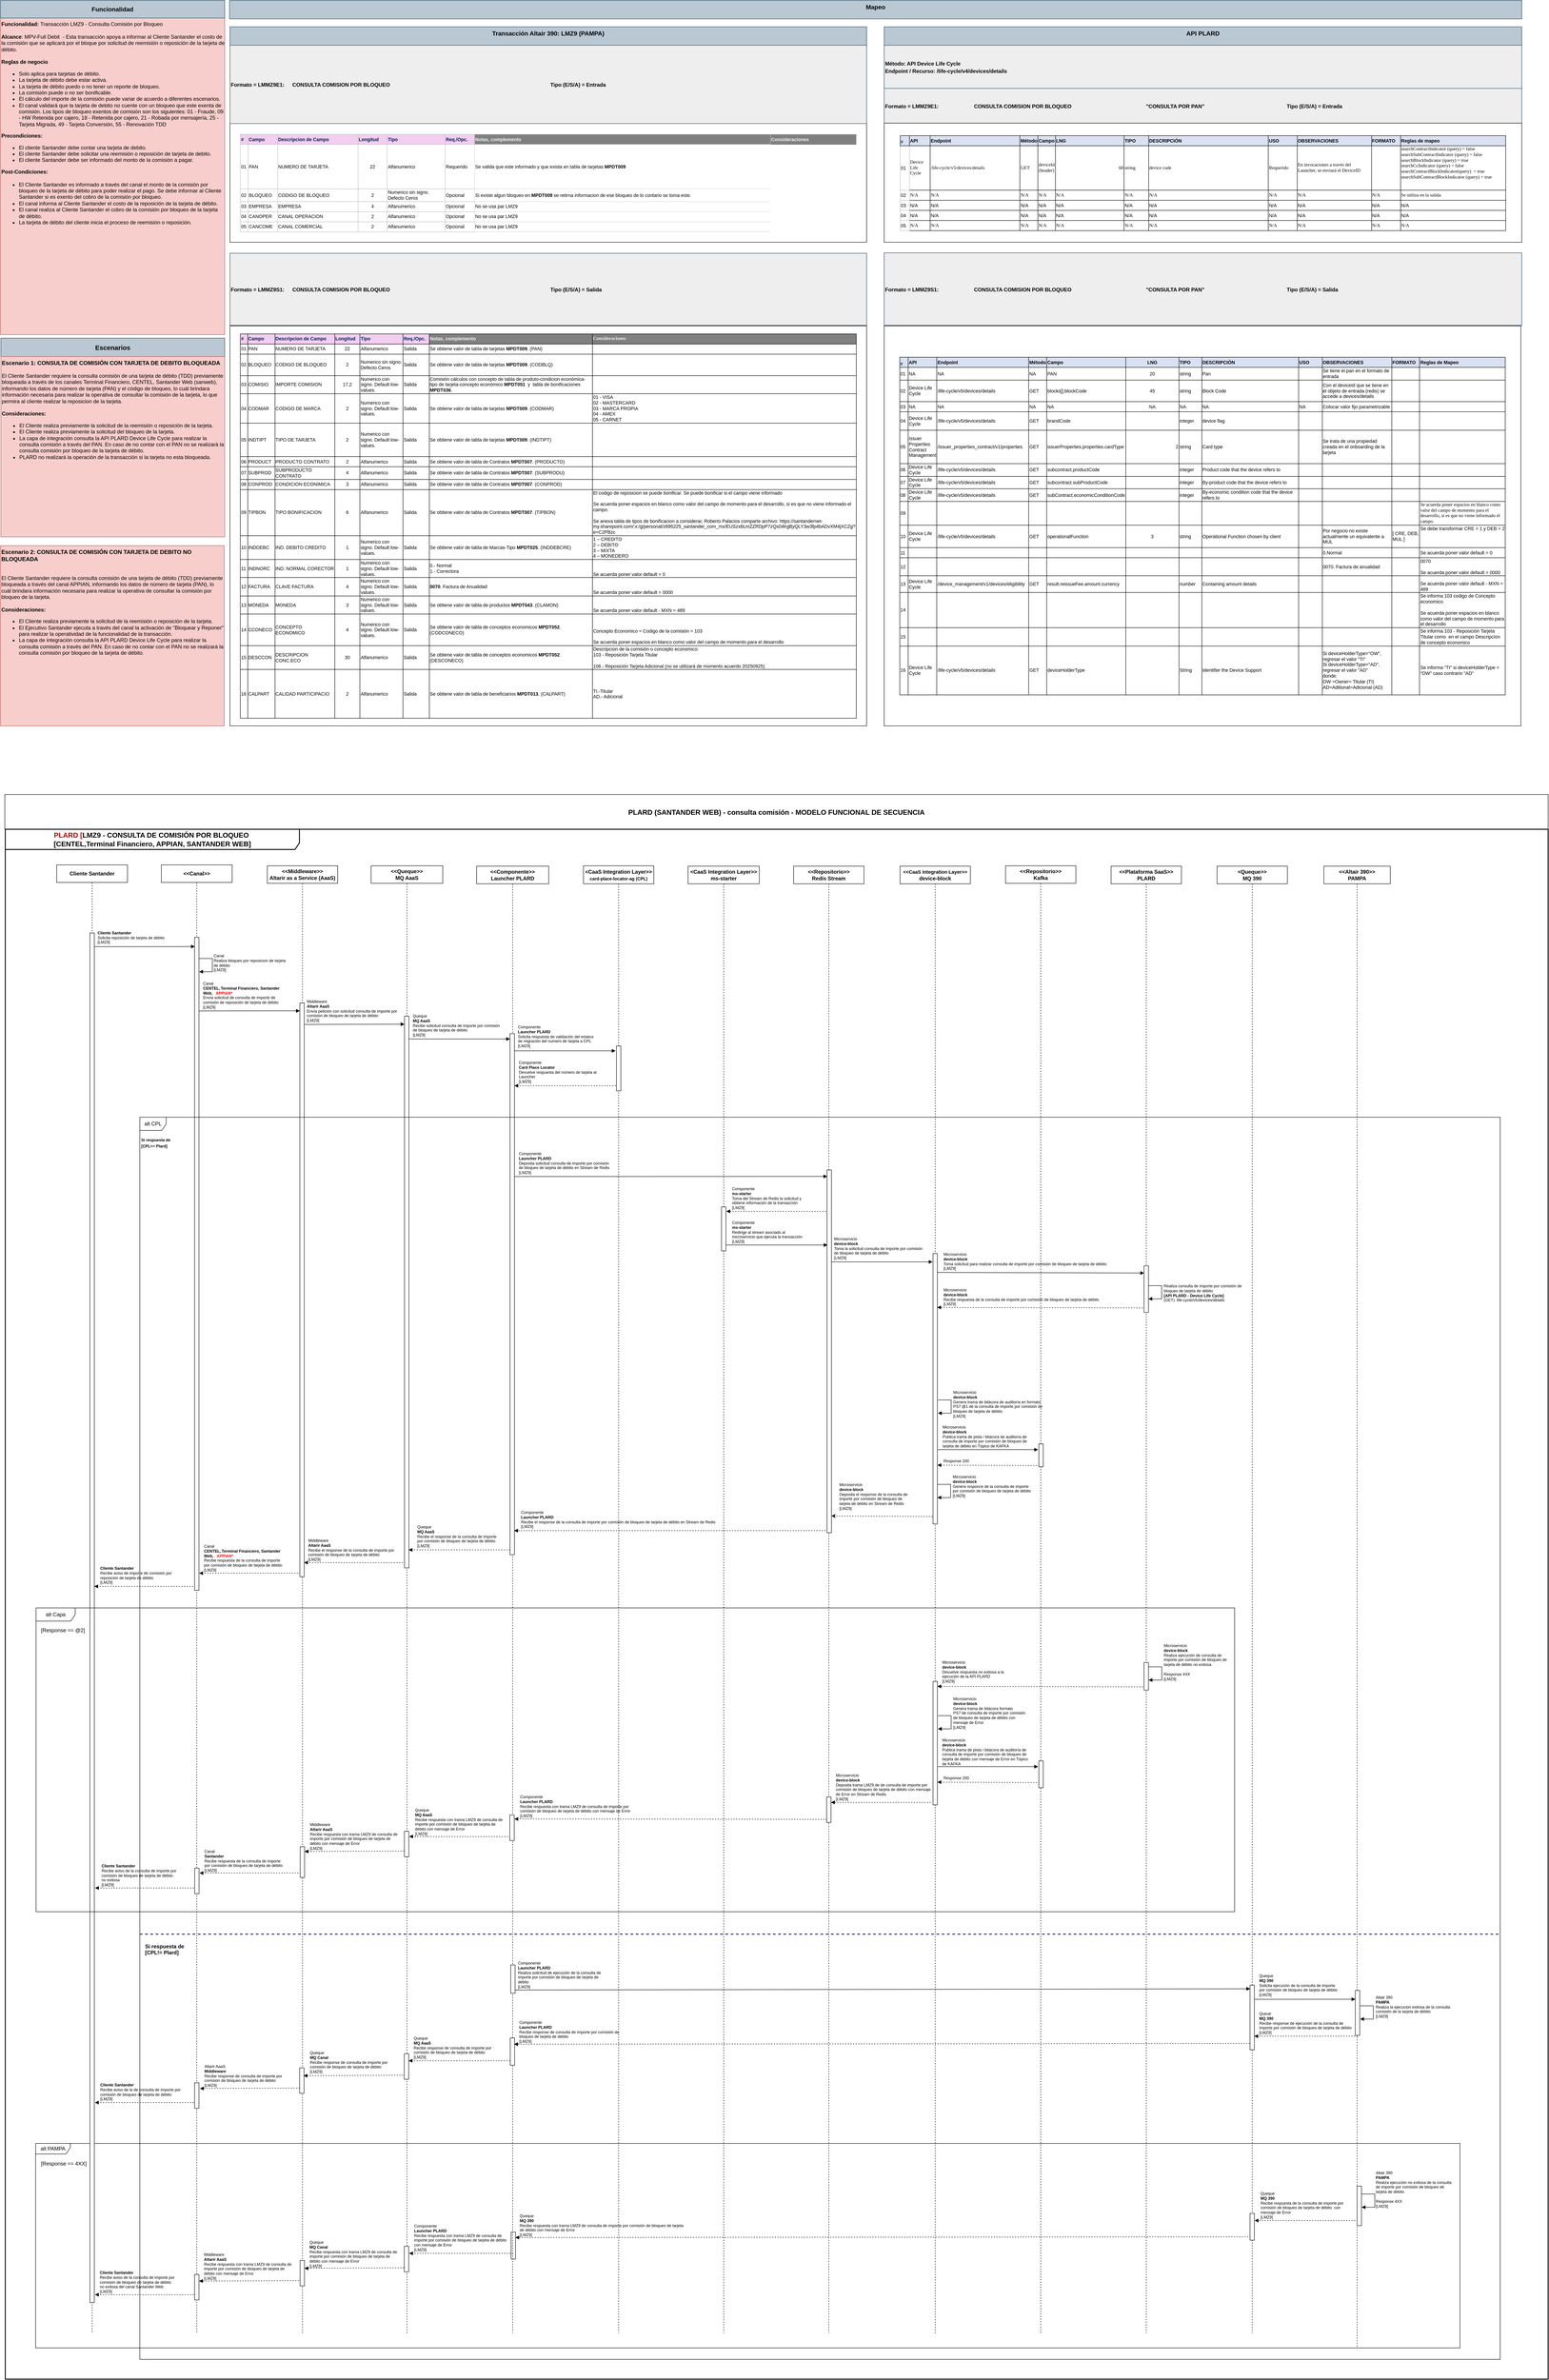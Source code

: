 <mxfile version="28.2.5" pages="2">
  <diagram id="58VBOWZgo-Hst69_m6P5" name="LMZ9 - Consulta Comisión por Bloqueo">
    <mxGraphModel dx="210" dy="133" grid="1" gridSize="10" guides="1" tooltips="1" connect="1" arrows="1" fold="1" page="1" pageScale="1" pageWidth="827" pageHeight="1169" math="0" shadow="0">
      <root>
        <mxCell id="0" />
        <mxCell id="1" parent="0" />
        <mxCell id="ajHuKXH3DBbX0qDkorGX-1" value="&lt;div&gt;&lt;font&gt;&lt;b&gt;Funcionalidad:&lt;/b&gt;&lt;span&gt;&amp;nbsp;Transacción LMZ9 - Consulta Comisión por Bloqueo&lt;/span&gt;&lt;/font&gt;&lt;/div&gt;&lt;div&gt;&lt;span&gt;&lt;font&gt;&lt;br&gt;&lt;/font&gt;&lt;/span&gt;&lt;/div&gt;&lt;div&gt;&lt;font&gt;&lt;b&gt;Alcance&lt;/b&gt;: MPV-Full Debit&amp;nbsp;&amp;nbsp;- Esta transacción apoya a informar al Cliente Santander el costo de la comisión que se aplicará por el bloque por solicitud de reemisión o reposición&amp;nbsp;&lt;/font&gt;&lt;span style=&quot;background-color: transparent; color: light-dark(rgb(0, 0, 0), rgb(237, 237, 237));&quot;&gt;de la tarjeta de débito&lt;/span&gt;&lt;span style=&quot;background-color: transparent; color: light-dark(rgb(0, 0, 0), rgb(237, 237, 237));&quot;&gt;.&lt;/span&gt;&lt;/div&gt;&lt;div&gt;&lt;br&gt;&lt;/div&gt;&lt;div&gt;&lt;div&gt;&lt;div&gt;&lt;b&gt;Reglas de negocio&lt;/b&gt;&lt;/div&gt;&lt;/div&gt;&lt;div&gt;&lt;ul&gt;&lt;li&gt;&lt;span data-teams=&quot;true&quot;&gt;Solo aplica para tarjetas de débito.&lt;/span&gt;&lt;/li&gt;&lt;li&gt;&lt;span style=&quot;background-color: initial;&quot;&gt;&lt;font style=&quot;color: rgb(0, 0, 0);&quot;&gt;La tarjeta de débito debe estar activa.&lt;/font&gt;&lt;/span&gt;&lt;/li&gt;&lt;li&gt;La tarjeta de débito puedo o no tener un reporte de bloqueo.&lt;/li&gt;&lt;li&gt;La comisión puede o no ser bonificable.&lt;/li&gt;&lt;li&gt;El cálculo del importe de la comisión puede variar de acuerdo a diferentes escenarios.&lt;/li&gt;&lt;li&gt;El canal validará que la tarjeta de debito no cuente con un bloqueo que este exenta de comisión. Los tipos de bloqueo exentos de comisión son los siguientes: 01 - Fraude, 09 - HW Retenida por cajero, 18 - Retenida por cajero, 21 - Robada por mensajería, 25 - Tarjeta Migrada, 49 - Tarjeta Conversión, 55 - Renovación TDD&lt;/li&gt;&lt;/ul&gt;&lt;/div&gt;&lt;div&gt;&lt;b style=&quot;background-color: initial;&quot;&gt;&lt;font&gt;Precondiciones:&lt;/font&gt;&lt;/b&gt;&lt;/div&gt;&lt;div&gt;&lt;ul&gt;&lt;li&gt;&lt;span style=&quot;background-color: initial; color: light-dark(rgb(0, 0, 0), rgb(237, 237, 237));&quot;&gt;El cliente Santander debe contar una tarjeta de debito.&lt;/span&gt;&lt;/li&gt;&lt;li&gt;&lt;span style=&quot;background-color: initial;&quot;&gt;&lt;font style=&quot;color: rgb(0, 0, 0);&quot;&gt;El cliente Santander debe solicitar una reemisión o reposición de tarjeta de debito.&lt;/font&gt;&lt;/span&gt;&lt;/li&gt;&lt;li&gt;&lt;span style=&quot;background-color: initial;&quot;&gt;&lt;font style=&quot;color: rgb(0, 0, 0);&quot;&gt;El cliente Santander debe ser informado del monto de la comisión a pagar.&lt;/font&gt;&lt;/span&gt;&lt;/li&gt;&lt;/ul&gt;&lt;div&gt;&lt;/div&gt;&lt;/div&gt;&lt;div&gt;&lt;font&gt;&lt;b style=&quot;background-color: initial;&quot;&gt;Post-Condiciones:&lt;/b&gt;&lt;/font&gt;&lt;/div&gt;&lt;div&gt;&lt;br&gt;&lt;/div&gt;&lt;div&gt;&lt;ul style=&quot;margin-top: 0cm;&quot; type=&quot;disc&quot;&gt;&lt;li&gt;&lt;span style=&quot;background-color: transparent; color: light-dark(rgb(0, 0, 0), rgb(237, 237, 237));&quot;&gt;El Cliente Santander es informado a través del canal el monto de la comisión por bloqueo de la tarjeta de débito para poder realizar el pago. Se debe informar al Cliente Santander si es exento del cobro de la comisión por bloqueo.&lt;/span&gt;&lt;/li&gt;&lt;li&gt;&lt;font style=&quot;color: rgb(0, 0, 0);&quot;&gt;El canal informa al Cliente Santander el costo de la reposición de la tarjeta de débito.&lt;/font&gt;&lt;/li&gt;&lt;li&gt;&lt;font style=&quot;color: rgb(0, 0, 0);&quot;&gt;El canal realiza al Cliente Santander el cobro de la comisión por bloqueo de la tarjeta de débito.&lt;/font&gt;&lt;/li&gt;&lt;li&gt;&lt;span style=&quot;background-color: transparent; color: light-dark(rgb(0, 0, 0), rgb(237, 237, 237));&quot;&gt;La tarjeta de débito del cliente inicia el proceso de reemisión o reposición.&lt;/span&gt;&lt;/li&gt;&lt;/ul&gt;&lt;div&gt;&lt;div&gt;&lt;div&gt;&lt;/div&gt;&lt;/div&gt;&lt;/div&gt;&lt;/div&gt;&lt;/div&gt;" style="text;html=1;align=left;verticalAlign=top;whiteSpace=wrap;rounded=0;fontSize=12;strokeColor=#b85450;fillColor=#f8cecc;" parent="1" vertex="1">
          <mxGeometry x="30" y="60" width="510" height="720" as="geometry" />
        </mxCell>
        <mxCell id="ajHuKXH3DBbX0qDkorGX-2" value="Funcionalidad" style="rounded=0;whiteSpace=wrap;html=1;fontSize=14;fontStyle=1;fillColor=#bac8d3;strokeColor=#23445d;" parent="1" vertex="1">
          <mxGeometry x="30" y="20" width="510" height="40" as="geometry" />
        </mxCell>
        <mxCell id="ajHuKXH3DBbX0qDkorGX-3" value="Escenarios" style="rounded=0;whiteSpace=wrap;html=1;fontSize=15;fontStyle=1;align=center;fillColor=#bac8d3;strokeColor=#23445d;shadow=0;" parent="1" vertex="1">
          <mxGeometry x="31" y="788" width="509" height="42" as="geometry" />
        </mxCell>
        <mxCell id="ajHuKXH3DBbX0qDkorGX-4" value="&lt;div style=&quot;&quot;&gt;&lt;b style=&quot;background-color: transparent; color: light-dark(rgb(0, 0, 0), rgb(255, 255, 255)); font-size: 13px;&quot;&gt;Escenario 2:&amp;nbsp;&lt;/b&gt;&lt;b style=&quot;background-color: transparent; color: light-dark(rgb(0, 0, 0), rgb(255, 255, 255)); font-size: 13px;&quot;&gt;CONSULTA DE COMISIÓN CON TARJETA DE DEBITO NO BLOQUEADA&lt;/b&gt;&lt;/div&gt;&lt;div style=&quot;&quot;&gt;&lt;div&gt;&lt;br&gt;&lt;/div&gt;&lt;div&gt;&lt;br&gt;&lt;/div&gt;&lt;div&gt;&lt;div&gt;&lt;span style=&quot;background-color: transparent; color: light-dark(rgb(0, 0, 0), rgb(255, 255, 255));&quot;&gt;El Cliente Santander requiere la consulta comisión de una tarjeta de débito (TDD) previamente bloqueada&amp;nbsp;&lt;/span&gt;&lt;span style=&quot;background-color: transparent; color: light-dark(rgb(0, 0, 0), rgb(255, 255, 255));&quot;&gt;a través del canal APPIAN, informando los datos de número de tarjeta (PAN), lo cuál brindara información necesaria para realizar la operativa de consultar la comisión por bloqueo de la tarjeta.&lt;/span&gt;&lt;/div&gt;&lt;div&gt;&lt;span style=&quot;background-color: transparent; color: light-dark(rgb(0, 0, 0), rgb(255, 255, 255));&quot;&gt;&lt;b&gt;&lt;br&gt;&lt;/b&gt;&lt;/span&gt;&lt;/div&gt;&lt;div&gt;&lt;b&gt;Consideraciones:&lt;/b&gt;&lt;/div&gt;&lt;div&gt;&lt;ul&gt;&lt;li&gt;&lt;span style=&quot;background-color: transparent; color: light-dark(rgb(0, 0, 0), rgb(255, 255, 255));&quot;&gt;El Cliente realiza previamente la solicitud de la reemisión o reposición de la tarjeta.&lt;/span&gt;&lt;/li&gt;&lt;li&gt;El Ejecutivo Santander ejecuta a través del canal la activación de &quot;Bloquear y Reponer&quot; para realizar la operatividad de la funcionalidad de la transacción.&lt;/li&gt;&lt;li&gt;&lt;span style=&quot;background-color: transparent;&quot;&gt;La capa de integración consulta la API PLARD Device Life Cycle para realizar la consulta comisión a través del PAN. En caso de no contar con el PAN no se realizará la consulta comisión por bloqueo de la tarjeta de débito.&lt;/span&gt;&lt;/li&gt;&lt;/ul&gt;&lt;/div&gt;&lt;/div&gt;&lt;/div&gt;" style="text;html=1;align=left;verticalAlign=top;whiteSpace=wrap;rounded=0;fontSize=12;strokeWidth=1;strokeColor=#b85450;fillColor=#f8cecc;" parent="1" vertex="1">
          <mxGeometry x="30" y="1260" width="509" height="410" as="geometry" />
        </mxCell>
        <mxCell id="ajHuKXH3DBbX0qDkorGX-5" value="Transacción Altair 390: LMZ9 (PAMPA)" style="rounded=0;whiteSpace=wrap;html=1;fillColor=#bac8d3;strokeColor=#23445d;fontSize=14;fontStyle=1;verticalAlign=top;container=0;" parent="1" vertex="1">
          <mxGeometry x="552" y="80" width="1448" height="42" as="geometry" />
        </mxCell>
        <mxCell id="ajHuKXH3DBbX0qDkorGX-6" value="API PLARD" style="rounded=0;whiteSpace=wrap;html=1;fillColor=#bac8d3;strokeColor=#23445d;fontSize=14;fontStyle=1;verticalAlign=top;container=0;" parent="1" vertex="1">
          <mxGeometry x="2040" y="80" width="1450" height="42" as="geometry" />
        </mxCell>
        <mxCell id="ajHuKXH3DBbX0qDkorGX-7" value="Mapeo" style="rounded=0;whiteSpace=wrap;html=1;fillColor=#bac8d3;strokeColor=#23445d;fontSize=14;fontStyle=1;verticalAlign=top;container=0;" parent="1" vertex="1">
          <mxGeometry x="551" y="20" width="2939" height="42" as="geometry" />
        </mxCell>
        <mxCell id="ajHuKXH3DBbX0qDkorGX-8" value="&lt;font style=&quot;font-size: 12px;&quot;&gt;Método: API Device Life Cycle&amp;nbsp;&lt;/font&gt;&lt;div&gt;&lt;font style=&quot;font-size: 12px;&quot;&gt;Endpoint / Recurso: /life-cycle/v4/devices/details&lt;/font&gt;&lt;/div&gt;" style="rounded=0;whiteSpace=wrap;html=1;fillColor=#EEEEEE;strokeColor=#23445d;fontSize=14;fontStyle=1;align=left;" parent="1" vertex="1">
          <mxGeometry x="2040" y="122" width="1450" height="98" as="geometry" />
        </mxCell>
        <mxCell id="ajHuKXH3DBbX0qDkorGX-9" value="&lt;div&gt;&lt;span style=&quot;font-size: 12px;&quot;&gt;Formato = LMMZ9E1:&amp;nbsp;&lt;/span&gt;&lt;span style=&quot;font-size: 12px; white-space: pre;&quot;&gt;&#x9;&lt;/span&gt;&amp;nbsp; &amp;nbsp; &amp;nbsp; &amp;nbsp; &amp;nbsp; &amp;nbsp; &amp;nbsp; &amp;nbsp;&amp;nbsp;&lt;span style=&quot;font-size: 12px;&quot;&gt;&amp;nbsp; CONSULTA COMISION POR BLOQUEO&lt;/span&gt;&lt;span style=&quot;font-size: 12px; white-space: pre;&quot;&gt;&#x9;&lt;span style=&quot;white-space: pre;&quot;&gt;&#x9;&lt;/span&gt;&lt;span style=&quot;white-space: pre;&quot;&gt;&#x9;&lt;/span&gt;                 &lt;span style=&quot;white-space: pre;&quot;&gt;&#x9;&#x9;&lt;/span&gt; &lt;/span&gt;&lt;span style=&quot;font-size: 12px;&quot;&gt;&amp;nbsp;&lt;/span&gt;&lt;span style=&quot;color: light-dark(rgb(0, 0, 0), rgb(255, 255, 255)); background-color: transparent; font-size: 12px; white-space: pre;&quot;&gt;&quot;CONSULTA POR PAN&lt;/span&gt;&lt;span style=&quot;color: light-dark(rgb(0, 0, 0), rgb(255, 255, 255)); background-color: transparent; font-size: 12px;&quot;&gt;&quot;&lt;/span&gt;&amp;nbsp; &amp;nbsp; &amp;nbsp;&amp;nbsp;&lt;span style=&quot;font-size: 12px; white-space: pre;&quot;&gt;&#x9;&lt;/span&gt;&lt;span style=&quot;font-size: 12px; white-space: pre;&quot;&gt;&#x9;&lt;/span&gt;&lt;span style=&quot;font-size: 12px;&quot;&gt;&amp;nbsp; &amp;nbsp; &amp;nbsp; &amp;nbsp; &amp;nbsp; &amp;nbsp; &amp;nbsp; &amp;nbsp; &amp;nbsp; &amp;nbsp; &amp;nbsp; &amp;nbsp; &amp;nbsp; &amp;nbsp; &amp;nbsp; &amp;nbsp; &amp;nbsp; Tipo (E/S/A) = Entrada&lt;/span&gt;&lt;/div&gt;&lt;div&gt;&lt;/div&gt;" style="rounded=0;whiteSpace=wrap;html=1;fillColor=#EEEEEE;strokeColor=#23445d;fontSize=14;fontStyle=1;align=left;" parent="1" vertex="1">
          <mxGeometry x="2040" y="220" width="1450" height="79.11" as="geometry" />
        </mxCell>
        <mxCell id="ajHuKXH3DBbX0qDkorGX-10" value="&lt;div style=&quot;font-size: medium; text-align: start;&quot; data-ccp-timestamp=&quot;1759276992958&quot;&gt;&lt;div data-ccp-timestamp=&quot;1759429927408&quot;&gt;&lt;table style=&quot;border-collapse: collapse; width: 1034pt;&quot; width=&quot;1379&quot;&gt;&lt;colgroup&gt;&lt;col style=&quot;width: 14pt;&quot; width=&quot;19&quot;&gt;&lt;col style=&quot;width: 34pt;&quot; width=&quot;45&quot;&gt;&lt;col style=&quot;width: 157pt;&quot; width=&quot;209&quot;&gt;&lt;col style=&quot;width: 20pt;&quot; width=&quot;27&quot;&gt;&lt;col style=&quot;width: 25pt;&quot; width=&quot;33&quot;&gt;&lt;col style=&quot;width: 123pt;&quot; width=&quot;164&quot;&gt;&lt;col style=&quot;width: 41pt;&quot; width=&quot;54&quot;&gt;&lt;col style=&quot;width: 214pt;&quot; width=&quot;285&quot;&gt;&lt;col style=&quot;width: 48pt;&quot; width=&quot;64&quot;&gt;&lt;col style=&quot;width: 129pt;&quot; width=&quot;172&quot;&gt;&lt;col style=&quot;width: 48pt;&quot; width=&quot;64&quot;&gt;&lt;col style=&quot;width: 182pt;&quot; width=&quot;243&quot;&gt;&lt;/colgroup&gt;&lt;tbody&gt;&lt;tr style=&quot;height: 15pt;&quot; height=&quot;20&quot;&gt;&lt;td style=&quot;padding-top: 1px; padding-right: 1px; padding-left: 1px; color: rgb(0, 32, 96); font-size: 8pt; font-weight: 700; font-family: Calibri; vertical-align: bottom; border: 0.5pt solid black; text-wrap-mode: nowrap; background: rgb(217, 225, 242); width: 14pt; height: 15pt;&quot; class=&quot;xl285&quot; height=&quot;20&quot; width=&quot;19&quot;&gt;#&lt;/td&gt;&lt;td style=&quot;padding-top: 1px; padding-right: 1px; padding-left: 1px; font-size: 8pt; font-weight: 700; font-family: Calibri, sans-serif; vertical-align: middle; border: 0.5pt solid black; text-wrap-mode: nowrap; background: rgb(217, 225, 242); width: 34pt;&quot; class=&quot;xl281&quot; width=&quot;45&quot;&gt;API&lt;/td&gt;&lt;td style=&quot;padding-top: 1px; padding-right: 1px; padding-left: 1px; font-size: 8pt; font-weight: 700; font-family: Calibri, sans-serif; vertical-align: middle; border: 0.5pt solid black; text-wrap-mode: nowrap; background: rgb(217, 225, 242); width: 157pt;&quot; class=&quot;xl281&quot; width=&quot;209&quot;&gt;Endpoint&lt;/td&gt;&lt;td style=&quot;padding-top: 1px; padding-right: 1px; padding-left: 1px; font-size: 8pt; font-weight: 700; font-family: Calibri, sans-serif; vertical-align: middle; border: 0.5pt solid black; text-wrap-mode: nowrap; background: rgb(217, 225, 242); width: 20pt;&quot; class=&quot;xl281&quot; width=&quot;27&quot;&gt;Método&lt;/td&gt;&lt;td style=&quot;padding-top: 1px; padding-right: 1px; padding-left: 1px; font-size: 8pt; font-weight: 700; font-family: Calibri, sans-serif; vertical-align: middle; border: 0.5pt solid black; text-wrap-mode: nowrap; background: rgb(217, 225, 242); width: 25pt;&quot; class=&quot;xl281&quot; width=&quot;33&quot;&gt;Campo&lt;/td&gt;&lt;td style=&quot;padding-top: 1px; padding-right: 1px; padding-left: 1px; font-size: 8pt; font-weight: 700; font-family: Calibri, sans-serif; vertical-align: middle; border: 0.5pt solid black; text-wrap-mode: nowrap; background: rgb(217, 225, 242); width: 123pt;&quot; class=&quot;xl281&quot; width=&quot;164&quot;&gt;LNG&lt;/td&gt;&lt;td style=&quot;padding-top: 1px; padding-right: 1px; padding-left: 1px; font-size: 8pt; font-weight: 700; font-family: Calibri, sans-serif; vertical-align: middle; border: 0.5pt solid black; text-wrap-mode: nowrap; background: rgb(217, 225, 242); width: 41pt;&quot; class=&quot;xl281&quot; width=&quot;54&quot;&gt;TIPO&lt;/td&gt;&lt;td style=&quot;padding-top: 1px; padding-right: 1px; padding-left: 1px; font-size: 8pt; font-weight: 700; font-family: Calibri, sans-serif; vertical-align: middle; border: 0.5pt solid black; text-wrap-mode: nowrap; background: rgb(217, 225, 242); width: 214pt;&quot; class=&quot;xl281&quot; width=&quot;285&quot;&gt;DESCRIPCIÓN&lt;/td&gt;&lt;td style=&quot;padding-top: 1px; padding-right: 1px; padding-left: 1px; font-size: 8pt; font-weight: 700; font-family: Calibri, sans-serif; vertical-align: middle; border: 0.5pt solid black; text-wrap-mode: nowrap; background: rgb(217, 225, 242); width: 48pt;&quot; class=&quot;xl281&quot; width=&quot;64&quot;&gt;USO&lt;/td&gt;&lt;td style=&quot;padding-top: 1px; padding-right: 1px; padding-left: 1px; font-size: 8pt; font-weight: 700; font-family: Calibri, sans-serif; vertical-align: middle; border: 0.5pt solid black; text-wrap-mode: nowrap; background: rgb(217, 225, 242); width: 129pt;&quot; class=&quot;xl281&quot; width=&quot;172&quot;&gt;OBSERVACIONES&lt;/td&gt;&lt;td style=&quot;padding-top: 1px; padding-right: 1px; padding-left: 1px; font-size: 8pt; font-weight: 700; font-family: Calibri, sans-serif; vertical-align: middle; border: 0.5pt solid black; text-wrap-mode: nowrap; background: rgb(217, 225, 242); width: 48pt;&quot; class=&quot;xl281&quot; width=&quot;64&quot;&gt;FORMATO&lt;/td&gt;&lt;td style=&quot;padding-top: 1px; padding-right: 1px; padding-left: 1px; font-size: 8pt; font-weight: 700; font-family: Calibri, sans-serif; vertical-align: middle; border: 0.5pt solid black; text-wrap-mode: nowrap; background: rgb(217, 225, 242); width: 182pt;&quot; class=&quot;xl281&quot; width=&quot;243&quot;&gt;Reglas de mapeo&lt;/td&gt;&lt;/tr&gt;&lt;tr style=&quot;height: 73.5pt;&quot; height=&quot;98&quot;&gt;&lt;td style=&quot;padding-top: 1px; padding-right: 1px; padding-left: 1px; font-size: 8pt; font-family: Calibri, sans-serif; vertical-align: middle; border: 0.5pt solid rgb(191, 191, 191); text-wrap-mode: nowrap; height: 73.5pt;&quot; class=&quot;xl350&quot; height=&quot;98&quot;&gt;01&lt;/td&gt;&lt;td style=&quot;padding-top: 1px; padding-right: 1px; padding-left: 1px; font-size: 8pt; font-family: Calibri; vertical-align: middle; border-top: 0.5pt solid black; border-right: 0.5pt solid black; border-bottom: none; border-left: 0.5pt solid black; border-image: initial; text-wrap-mode: nowrap; background: white;&quot; class=&quot;xl361&quot;&gt;Device Life Cycle&lt;/td&gt;&lt;td style=&quot;padding-top: 1px; padding-right: 1px; padding-left: 1px; font-size: 8pt; font-family: Calibri; vertical-align: middle; border-top: 0.5pt solid black; border-right: none; border-bottom: none; border-left: 0.5pt solid black; border-image: initial; background: white; width: 157pt;&quot; class=&quot;xl572&quot; width=&quot;209&quot;&gt;/life-cycle/v5/devices/details&lt;/td&gt;&lt;td style=&quot;padding-top: 1px; padding-right: 1px; padding-left: 1px; font-size: 8pt; font-family: Calibri; vertical-align: middle; border-top: 0.5pt solid black; border-right: 0.5pt solid black; border-bottom: none; border-left: 0.5pt solid black; border-image: initial; text-wrap-mode: nowrap; background: white;&quot; class=&quot;xl361&quot;&gt;GET&lt;/td&gt;&lt;td style=&quot;padding-top: 1px; padding-right: 1px; padding-left: 1px; font-size: 8pt; font-family: Calibri; vertical-align: middle; border-top: 0.5pt solid black; border-right: 0.5pt solid black; border-bottom: none; border-left: none; border-image: initial; text-wrap-mode: nowrap; background: white;&quot; class=&quot;xl573&quot;&gt;deviceId (header)&lt;/td&gt;&lt;td style=&quot;padding-top: 1px; padding-right: 1px; padding-left: 1px; font-size: 8pt; font-family: Calibri; vertical-align: middle; border-top: 0.5pt solid black; border-right: 0.5pt solid black; border-bottom: none; border-left: 0.5pt solid black; border-image: initial; text-wrap-mode: nowrap; background: white;&quot; align=&quot;right&quot; class=&quot;xl361&quot;&gt;60&lt;/td&gt;&lt;td style=&quot;padding-top: 1px; padding-right: 1px; padding-left: 1px; font-size: 8pt; font-family: Calibri; vertical-align: middle; border-top: 0.5pt solid black; border-right: 0.5pt solid black; border-bottom: none; border-left: 0.5pt solid black; border-image: initial; text-wrap-mode: nowrap; background: white;&quot; class=&quot;xl361&quot;&gt;string&lt;/td&gt;&lt;td style=&quot;padding-top: 1px; padding-right: 1px; padding-left: 1px; font-size: 8pt; font-family: Calibri; vertical-align: middle; border-top: 0.5pt solid black; border-right: 0.5pt solid black; border-bottom: none; border-left: 0.5pt solid black; border-image: initial; background: white; width: 214pt;&quot; class=&quot;xl364&quot; width=&quot;285&quot;&gt;device code&lt;/td&gt;&lt;td style=&quot;padding-top: 1px; padding-right: 1px; padding-left: 1px; font-size: 8pt; font-family: Calibri; vertical-align: middle; border-top: 0.5pt solid black; border-right: 0.5pt solid black; border-bottom: none; border-left: 0.5pt solid black; border-image: initial; text-wrap-mode: nowrap; background: white;&quot; class=&quot;xl361&quot;&gt;Requerido&lt;/td&gt;&lt;td style=&quot;padding-top: 1px; padding-right: 1px; padding-left: 1px; font-size: 8pt; font-family: Calibri; vertical-align: middle; border-top: 0.5pt solid black; border-right: 0.5pt solid black; border-bottom: none; border-left: 0.5pt solid black; border-image: initial; background: white; width: 129pt;&quot; class=&quot;xl364&quot; width=&quot;172&quot;&gt;En invocaciones a través del Launcher, se enviará el DeviceID&lt;/td&gt;&lt;td style=&quot;padding-top: 1px; padding-right: 1px; padding-left: 1px; font-size: 8pt; font-family: Calibri; vertical-align: middle; border-top: 0.5pt solid black; border-right: 0.5pt solid black; border-bottom: none; border-left: 0.5pt solid black; border-image: initial; text-wrap-mode: nowrap; background: white;&quot; class=&quot;xl361&quot;&gt;&lt;/td&gt;&lt;td style=&quot;padding-top: 1px; padding-right: 1px; padding-left: 1px; font-size: 8pt; font-family: Calibri; vertical-align: top; border: 0.5pt solid black; background: white; width: 182pt;&quot; class=&quot;xl366&quot; width=&quot;243&quot;&gt;searchContractIndicator (query) = false&lt;br&gt;searchSubContractIndicator (query) = false&lt;br&gt;searchBlockIndicator (query) = true&lt;br&gt;searchCcIndicator (query) = false&lt;br&gt;searchContractBlockIndicator(query)&amp;nbsp; = true&lt;br&gt;searchSubContractBlockIndicator (query) = true&lt;/td&gt;&lt;/tr&gt;&lt;tr style=&quot;height: 15pt;&quot; height=&quot;20&quot;&gt;&lt;td style=&quot;padding-top: 1px; padding-right: 1px; padding-left: 1px; font-size: 8pt; font-family: Calibri, sans-serif; vertical-align: middle; border: 0.5pt solid rgb(191, 191, 191); text-wrap-mode: nowrap; height: 15pt;&quot; class=&quot;xl350&quot; height=&quot;20&quot;&gt;02&lt;/td&gt;&lt;td style=&quot;padding-top: 1px; padding-right: 1px; padding-left: 1px; font-size: 8pt; font-family: Calibri; vertical-align: middle; border: 0.5pt solid black; text-wrap-mode: nowrap;&quot; class=&quot;xl367&quot;&gt;N/A&lt;/td&gt;&lt;td style=&quot;padding-top: 1px; padding-right: 1px; padding-left: 1px; font-size: 8pt; font-family: Calibri; vertical-align: middle; border: 0.5pt solid black; text-wrap-mode: nowrap;&quot; class=&quot;xl367&quot;&gt;N/A&lt;/td&gt;&lt;td style=&quot;padding-top: 1px; padding-right: 1px; padding-left: 1px; font-size: 8pt; font-family: Calibri; vertical-align: middle; border: 0.5pt solid black; text-wrap-mode: nowrap;&quot; class=&quot;xl367&quot;&gt;N/A&lt;/td&gt;&lt;td style=&quot;padding-top: 1px; padding-right: 1px; padding-left: 1px; font-size: 8pt; font-family: Calibri; vertical-align: middle; border: 0.5pt solid black; text-wrap-mode: nowrap;&quot; class=&quot;xl367&quot;&gt;N/A&lt;/td&gt;&lt;td style=&quot;padding-top: 1px; padding-right: 1px; padding-left: 1px; font-size: 8pt; font-family: Calibri; vertical-align: middle; border: 0.5pt solid black; text-wrap-mode: nowrap;&quot; class=&quot;xl367&quot;&gt;N/A&lt;/td&gt;&lt;td style=&quot;padding-top: 1px; padding-right: 1px; padding-left: 1px; font-size: 8pt; font-family: Calibri; vertical-align: middle; border: 0.5pt solid black; text-wrap-mode: nowrap;&quot; class=&quot;xl367&quot;&gt;N/A&lt;/td&gt;&lt;td style=&quot;padding-top: 1px; padding-right: 1px; padding-left: 1px; font-size: 8pt; font-family: Calibri; vertical-align: middle; border: 0.5pt solid black; text-wrap-mode: nowrap;&quot; class=&quot;xl367&quot;&gt;N/A&lt;/td&gt;&lt;td style=&quot;padding-top: 1px; padding-right: 1px; padding-left: 1px; font-size: 8pt; font-family: Calibri; vertical-align: middle; border: 0.5pt solid black; text-wrap-mode: nowrap;&quot; class=&quot;xl367&quot;&gt;N/A&lt;/td&gt;&lt;td style=&quot;padding-top: 1px; padding-right: 1px; padding-left: 1px; font-size: 8pt; font-family: Calibri; vertical-align: middle; border: 0.5pt solid black; text-wrap-mode: nowrap;&quot; class=&quot;xl367&quot;&gt;N/A&lt;/td&gt;&lt;td style=&quot;padding-top: 1px; padding-right: 1px; padding-left: 1px; font-size: 8pt; font-family: Calibri; vertical-align: middle; border: 0.5pt solid black; text-wrap-mode: nowrap;&quot; class=&quot;xl367&quot;&gt;N/A&lt;/td&gt;&lt;td style=&quot;padding-top: 1px; padding-right: 1px; padding-left: 1px; font-size: 8pt; font-family: Calibri; vertical-align: middle; border: 0.5pt solid black; text-wrap-mode: nowrap;&quot; class=&quot;xl367&quot;&gt;Se utiliza en la salida&lt;/td&gt;&lt;/tr&gt;&lt;tr style=&quot;height: 15pt;&quot; height=&quot;20&quot;&gt;&lt;td style=&quot;padding-top: 1px; padding-right: 1px; padding-left: 1px; font-size: 8pt; font-family: Calibri, sans-serif; vertical-align: middle; border: 0.5pt solid rgb(191, 191, 191); text-wrap-mode: nowrap; height: 15pt;&quot; class=&quot;xl350&quot; height=&quot;20&quot;&gt;03&lt;/td&gt;&lt;td style=&quot;padding-top: 1px; padding-right: 1px; padding-left: 1px; font-size: 8pt; font-family: Calibri, sans-serif; vertical-align: middle; border: 0.5pt solid black; text-wrap-mode: nowrap;&quot; class=&quot;xl349&quot;&gt;N/A&lt;/td&gt;&lt;td style=&quot;padding-top: 1px; padding-right: 1px; padding-left: 1px; font-size: 8pt; font-family: Calibri, sans-serif; vertical-align: middle; border: 0.5pt solid black; text-wrap-mode: nowrap;&quot; class=&quot;xl349&quot;&gt;N/A&lt;/td&gt;&lt;td style=&quot;padding-top: 1px; padding-right: 1px; padding-left: 1px; font-size: 8pt; font-family: Calibri, sans-serif; vertical-align: middle; border: 0.5pt solid black; text-wrap-mode: nowrap;&quot; class=&quot;xl349&quot;&gt;N/A&lt;/td&gt;&lt;td style=&quot;padding-top: 1px; padding-right: 1px; padding-left: 1px; font-size: 8pt; font-family: Calibri, sans-serif; vertical-align: middle; border: 0.5pt solid black; text-wrap-mode: nowrap;&quot; class=&quot;xl349&quot;&gt;N/A&lt;/td&gt;&lt;td style=&quot;padding-top: 1px; padding-right: 1px; padding-left: 1px; font-size: 8pt; font-family: Calibri, sans-serif; vertical-align: middle; border: 0.5pt solid black; text-wrap-mode: nowrap;&quot; class=&quot;xl349&quot;&gt;N/A&lt;/td&gt;&lt;td style=&quot;padding-top: 1px; padding-right: 1px; padding-left: 1px; font-size: 8pt; font-family: Calibri, sans-serif; vertical-align: middle; border: 0.5pt solid black; text-wrap-mode: nowrap;&quot; class=&quot;xl349&quot;&gt;N/A&lt;/td&gt;&lt;td style=&quot;padding-top: 1px; padding-right: 1px; padding-left: 1px; font-size: 8pt; font-family: Calibri, sans-serif; vertical-align: middle; border: 0.5pt solid black; text-wrap-mode: nowrap;&quot; class=&quot;xl349&quot;&gt;N/A&lt;/td&gt;&lt;td style=&quot;padding-top: 1px; padding-right: 1px; padding-left: 1px; font-size: 8pt; font-family: Calibri, sans-serif; vertical-align: middle; border: 0.5pt solid black; text-wrap-mode: nowrap;&quot; class=&quot;xl349&quot;&gt;N/A&lt;/td&gt;&lt;td style=&quot;padding-top: 1px; padding-right: 1px; padding-left: 1px; font-size: 8pt; font-family: Calibri, sans-serif; vertical-align: middle; border: 0.5pt solid black; text-wrap-mode: nowrap;&quot; class=&quot;xl349&quot;&gt;N/A&lt;/td&gt;&lt;td style=&quot;padding-top: 1px; padding-right: 1px; padding-left: 1px; font-size: 8pt; font-family: Calibri, sans-serif; vertical-align: middle; border: 0.5pt solid black; text-wrap-mode: nowrap;&quot; class=&quot;xl349&quot;&gt;N/A&lt;/td&gt;&lt;td style=&quot;padding-top: 1px; padding-right: 1px; padding-left: 1px; font-size: 8pt; font-family: Calibri, sans-serif; vertical-align: middle; border: 0.5pt solid black; text-wrap-mode: nowrap;&quot; class=&quot;xl349&quot;&gt;N/A&lt;/td&gt;&lt;/tr&gt;&lt;tr style=&quot;height: 15pt;&quot; height=&quot;20&quot;&gt;&lt;td style=&quot;padding-top: 1px; padding-right: 1px; padding-left: 1px; font-size: 8pt; font-family: Calibri, sans-serif; vertical-align: middle; border: 0.5pt solid rgb(191, 191, 191); text-wrap-mode: nowrap; height: 15pt;&quot; class=&quot;xl350&quot; height=&quot;20&quot;&gt;04&lt;/td&gt;&lt;td style=&quot;padding-top: 1px; padding-right: 1px; padding-left: 1px; font-size: 8pt; font-family: Calibri, sans-serif; vertical-align: middle; border: 0.5pt solid black; text-wrap-mode: nowrap;&quot; class=&quot;xl349&quot;&gt;N/A&lt;/td&gt;&lt;td style=&quot;padding-top: 1px; padding-right: 1px; padding-left: 1px; font-size: 8pt; font-family: Calibri, sans-serif; vertical-align: middle; border: 0.5pt solid black; text-wrap-mode: nowrap;&quot; class=&quot;xl349&quot;&gt;N/A&lt;/td&gt;&lt;td style=&quot;padding-top: 1px; padding-right: 1px; padding-left: 1px; font-size: 8pt; font-family: Calibri, sans-serif; vertical-align: middle; border: 0.5pt solid black; text-wrap-mode: nowrap;&quot; class=&quot;xl349&quot;&gt;N/A&lt;/td&gt;&lt;td style=&quot;padding-top: 1px; padding-right: 1px; padding-left: 1px; font-size: 8pt; font-family: Calibri, sans-serif; vertical-align: middle; border: 0.5pt solid black; text-wrap-mode: nowrap;&quot; class=&quot;xl349&quot;&gt;N/A&lt;/td&gt;&lt;td style=&quot;padding-top: 1px; padding-right: 1px; padding-left: 1px; font-size: 8pt; font-family: Calibri, sans-serif; vertical-align: middle; border: 0.5pt solid black; text-wrap-mode: nowrap;&quot; class=&quot;xl349&quot;&gt;N/A&lt;/td&gt;&lt;td style=&quot;padding-top: 1px; padding-right: 1px; padding-left: 1px; font-size: 8pt; font-family: Calibri, sans-serif; vertical-align: middle; border: 0.5pt solid black; text-wrap-mode: nowrap;&quot; class=&quot;xl349&quot;&gt;N/A&lt;/td&gt;&lt;td style=&quot;padding-top: 1px; padding-right: 1px; padding-left: 1px; font-size: 8pt; font-family: Calibri, sans-serif; vertical-align: middle; border: 0.5pt solid black; text-wrap-mode: nowrap;&quot; class=&quot;xl349&quot;&gt;N/A&lt;/td&gt;&lt;td style=&quot;padding-top: 1px; padding-right: 1px; padding-left: 1px; font-size: 8pt; font-family: Calibri, sans-serif; vertical-align: middle; border: 0.5pt solid black; text-wrap-mode: nowrap;&quot; class=&quot;xl349&quot;&gt;N/A&lt;/td&gt;&lt;td style=&quot;padding-top: 1px; padding-right: 1px; padding-left: 1px; font-size: 8pt; font-family: Calibri, sans-serif; vertical-align: middle; border: 0.5pt solid black; text-wrap-mode: nowrap;&quot; class=&quot;xl349&quot;&gt;N/A&lt;/td&gt;&lt;td style=&quot;padding-top: 1px; padding-right: 1px; padding-left: 1px; font-size: 8pt; font-family: Calibri, sans-serif; vertical-align: middle; border: 0.5pt solid black; text-wrap-mode: nowrap;&quot; class=&quot;xl349&quot;&gt;N/A&lt;/td&gt;&lt;td style=&quot;padding-top: 1px; padding-right: 1px; padding-left: 1px; font-size: 8pt; font-family: Calibri, sans-serif; vertical-align: middle; border: 0.5pt solid black; text-wrap-mode: nowrap;&quot; class=&quot;xl349&quot;&gt;N/A&lt;/td&gt;&lt;/tr&gt;&lt;tr style=&quot;height: 15pt;&quot; height=&quot;20&quot;&gt;&lt;td style=&quot;padding-top: 1px; padding-right: 1px; padding-left: 1px; font-size: 8pt; font-family: Calibri, sans-serif; vertical-align: middle; border: 0.5pt solid rgb(191, 191, 191); text-wrap-mode: nowrap; height: 15pt;&quot; class=&quot;xl350&quot; height=&quot;20&quot;&gt;05&lt;/td&gt;&lt;td style=&quot;padding-top: 1px; padding-right: 1px; padding-left: 1px; font-size: 8pt; font-family: Calibri; vertical-align: middle; border: 0.5pt solid black; text-wrap-mode: nowrap;&quot; class=&quot;xl367&quot;&gt;N/A&lt;/td&gt;&lt;td style=&quot;padding-top: 1px; padding-right: 1px; padding-left: 1px; font-size: 8pt; font-family: Calibri; vertical-align: middle; border: 0.5pt solid black; text-wrap-mode: nowrap;&quot; class=&quot;xl367&quot;&gt;N/A&lt;/td&gt;&lt;td style=&quot;padding-top: 1px; padding-right: 1px; padding-left: 1px; font-size: 8pt; font-family: Calibri; vertical-align: middle; border: 0.5pt solid black; text-wrap-mode: nowrap;&quot; class=&quot;xl367&quot;&gt;N/A&lt;/td&gt;&lt;td style=&quot;padding-top: 1px; padding-right: 1px; padding-left: 1px; font-size: 8pt; font-family: Calibri; vertical-align: middle; border: 0.5pt solid black; text-wrap-mode: nowrap;&quot; class=&quot;xl367&quot;&gt;N/A&lt;/td&gt;&lt;td style=&quot;padding-top: 1px; padding-right: 1px; padding-left: 1px; font-size: 8pt; font-family: Calibri; vertical-align: middle; border: 0.5pt solid black; text-wrap-mode: nowrap;&quot; class=&quot;xl367&quot;&gt;N/A&lt;/td&gt;&lt;td style=&quot;padding-top: 1px; padding-right: 1px; padding-left: 1px; font-size: 8pt; font-family: Calibri; vertical-align: middle; border: 0.5pt solid black; text-wrap-mode: nowrap;&quot; class=&quot;xl367&quot;&gt;N/A&lt;/td&gt;&lt;td style=&quot;padding-top: 1px; padding-right: 1px; padding-left: 1px; font-size: 8pt; font-family: Calibri; vertical-align: middle; border: 0.5pt solid black; text-wrap-mode: nowrap;&quot; class=&quot;xl367&quot;&gt;N/A&lt;/td&gt;&lt;td style=&quot;padding-top: 1px; padding-right: 1px; padding-left: 1px; font-size: 8pt; font-family: Calibri; vertical-align: middle; border: 0.5pt solid black; text-wrap-mode: nowrap;&quot; class=&quot;xl367&quot;&gt;N/A&lt;/td&gt;&lt;td style=&quot;padding-top: 1px; padding-right: 1px; padding-left: 1px; font-size: 8pt; font-family: Calibri; vertical-align: middle; border: 0.5pt solid black; text-wrap-mode: nowrap;&quot; class=&quot;xl367&quot;&gt;N/A&lt;/td&gt;&lt;td style=&quot;padding-top: 1px; padding-right: 1px; padding-left: 1px; font-size: 8pt; font-family: Calibri; vertical-align: middle; border: 0.5pt solid black; text-wrap-mode: nowrap;&quot; class=&quot;xl367&quot;&gt;N/A&lt;/td&gt;&lt;td style=&quot;padding-top: 1px; padding-right: 1px; padding-left: 1px; font-size: 8pt; font-family: Calibri; vertical-align: middle; border: 0.5pt solid black; text-wrap-mode: nowrap;&quot; class=&quot;xl367&quot;&gt;N/A&lt;/td&gt;&lt;/tr&gt;&lt;/tbody&gt;&lt;/table&gt;&lt;/div&gt;&lt;/div&gt;" style="rounded=0;whiteSpace=wrap;html=1;" parent="1" vertex="1">
          <mxGeometry x="2040" y="299.11" width="1450" height="270.89" as="geometry" />
        </mxCell>
        <mxCell id="ajHuKXH3DBbX0qDkorGX-11" value="&lt;font&gt;&lt;span style=&quot;color: light-dark(rgb(0, 0, 0), rgb(0, 0, 0)); text-align: left;&quot;&gt;PLARD (SANTANDER WEB) -&amp;nbsp;&lt;/span&gt;&lt;font style=&quot;color: rgb(0, 0, 0);&quot;&gt;consulta comisión -&amp;nbsp;&lt;/font&gt;&lt;/font&gt;&lt;span style=&quot;text-align: left;&quot;&gt;MODELO FUNCIONAL DE SECUENCIA&lt;/span&gt;" style="rounded=0;whiteSpace=wrap;html=1;align=center;fontSize=16;fontStyle=1" parent="1" vertex="1">
          <mxGeometry x="40" y="1826" width="3510" height="79" as="geometry" />
        </mxCell>
        <mxCell id="ajHuKXH3DBbX0qDkorGX-12" value="&lt;div style=&quot;text-align: center;&quot;&gt;&lt;span style=&quot;text-align: left;&quot;&gt;&lt;font color=&quot;rgba(0, 0, 0, 0)&quot;&gt;&lt;span style=&quot;font-size: 16px;&quot;&gt;PLARD [&lt;/span&gt;&lt;/font&gt;&lt;/span&gt;&lt;span style=&quot;color: light-dark(rgb(0, 0, 0), rgb(237, 237, 237)); font-size: 16px;&quot;&gt;LMZ9 -&amp;nbsp;&lt;/span&gt;&lt;span style=&quot;font-size: 16px;&quot;&gt;CONSULTA DE COMISIÓN POR BLOQUEO&amp;nbsp;&lt;/span&gt;&lt;/div&gt;&lt;div style=&quot;text-align: center;&quot;&gt;&lt;span style=&quot;background-color: transparent; color: light-dark(rgb(0, 0, 0), rgb(255, 255, 255)); text-align: left; font-size: 16px;&quot;&gt;[CENTEL,Terminal Financiero, APPIAN, SANTANDER WEB]&lt;/span&gt;&lt;/div&gt;" style="shape=umlFrame;whiteSpace=wrap;html=1;pointerEvents=0;recursiveResize=0;container=1;collapsible=0;width=669;height=46;fontStyle=1;fontSize=13;strokeWidth=2;labelBackgroundColor=none;" parent="1" vertex="1">
          <mxGeometry x="41" y="1905" width="3509" height="3525" as="geometry" />
        </mxCell>
        <mxCell id="ajHuKXH3DBbX0qDkorGX-13" value="" style="endArrow=block;html=1;rounded=0;dashed=1;endFill=1;exitX=0.493;exitY=0.66;exitDx=0;exitDy=0;exitPerimeter=0;entryX=0.507;entryY=0.647;entryDx=0;entryDy=0;entryPerimeter=0;" parent="ajHuKXH3DBbX0qDkorGX-12" edge="1">
          <mxGeometry width="50" height="50" relative="1" as="geometry">
            <mxPoint x="1155.75" y="2291" as="sourcePoint" />
            <mxPoint x="918.75" y="2291" as="targetPoint" />
          </mxGeometry>
        </mxCell>
        <mxCell id="ajHuKXH3DBbX0qDkorGX-26" value="&lt;div&gt;&lt;b&gt;&amp;lt;&amp;lt;Middleware&amp;gt;&amp;gt;&lt;/b&gt;&lt;/div&gt;&lt;div&gt;&lt;b&gt;Altarir as a Service (AaaS)&lt;/b&gt;&lt;/div&gt;" style="shape=umlLifeline;perimeter=lifelinePerimeter;whiteSpace=wrap;html=1;container=1;dropTarget=0;collapsible=0;recursiveResize=0;outlineConnect=0;portConstraint=eastwest;newEdgeStyle={&quot;edgeStyle&quot;:&quot;elbowEdgeStyle&quot;,&quot;elbow&quot;:&quot;vertical&quot;,&quot;curved&quot;:0,&quot;rounded&quot;:0};align=center;" parent="ajHuKXH3DBbX0qDkorGX-12" vertex="1">
          <mxGeometry x="596" y="83" width="160" height="3337" as="geometry" />
        </mxCell>
        <mxCell id="ajHuKXH3DBbX0qDkorGX-27" value="&lt;div&gt;&lt;b&gt;&amp;lt;&amp;lt;Queque&amp;gt;&amp;gt;&lt;/b&gt;&lt;/div&gt;&lt;div&gt;&lt;b style=&quot;background-color: transparent; color: light-dark(rgb(0, 0, 0), rgb(255, 255, 255));&quot;&gt;MQ AaaS&lt;/b&gt;&lt;/div&gt;" style="shape=umlLifeline;perimeter=lifelinePerimeter;whiteSpace=wrap;html=1;container=1;dropTarget=0;collapsible=0;recursiveResize=0;outlineConnect=0;portConstraint=eastwest;newEdgeStyle={&quot;edgeStyle&quot;:&quot;elbowEdgeStyle&quot;,&quot;elbow&quot;:&quot;vertical&quot;,&quot;curved&quot;:0,&quot;rounded&quot;:0};align=center;" parent="ajHuKXH3DBbX0qDkorGX-12" vertex="1">
          <mxGeometry x="832" y="83" width="163" height="3337" as="geometry" />
        </mxCell>
        <mxCell id="ajHuKXH3DBbX0qDkorGX-19" value="&lt;div&gt;&amp;lt;&amp;lt;Altair 390&amp;gt;&amp;gt;&lt;br&gt;&lt;/div&gt;PAMPA" style="shape=umlLifeline;perimeter=lifelinePerimeter;whiteSpace=wrap;html=1;container=1;dropTarget=0;collapsible=0;recursiveResize=0;outlineConnect=0;portConstraint=eastwest;newEdgeStyle={&quot;edgeStyle&quot;:&quot;elbowEdgeStyle&quot;,&quot;elbow&quot;:&quot;vertical&quot;,&quot;curved&quot;:0,&quot;rounded&quot;:0};align=center;fontStyle=1;" parent="ajHuKXH3DBbX0qDkorGX-12" vertex="1">
          <mxGeometry x="2999" y="84" width="151" height="3370" as="geometry" />
        </mxCell>
        <mxCell id="ajHuKXH3DBbX0qDkorGX-20" value="alt PAMPA" style="shape=umlFrame;whiteSpace=wrap;html=1;pointerEvents=0;recursiveResize=0;container=0;collapsible=0;width=79;height=24;" parent="ajHuKXH3DBbX0qDkorGX-19" vertex="1">
          <mxGeometry x="-2930" y="2905" width="3239.5" height="465" as="geometry" />
        </mxCell>
        <mxCell id="ajHuKXH3DBbX0qDkorGX-21" value="" style="endArrow=block;html=1;rounded=0;dashed=1;endFill=1;entryX=0.507;entryY=0.647;entryDx=0;entryDy=0;entryPerimeter=0;exitX=0.5;exitY=0.91;exitDx=0;exitDy=0;exitPerimeter=0;" parent="ajHuKXH3DBbX0qDkorGX-19" edge="1">
          <mxGeometry width="50" height="50" relative="1" as="geometry">
            <mxPoint x="-160" y="3117.26" as="sourcePoint" />
            <mxPoint x="-1839" y="3119" as="targetPoint" />
          </mxGeometry>
        </mxCell>
        <mxCell id="ajHuKXH3DBbX0qDkorGX-22" value="" style="html=1;align=left;spacingLeft=2;endArrow=block;rounded=0;edgeStyle=orthogonalEdgeStyle;curved=0;rounded=0;" parent="ajHuKXH3DBbX0qDkorGX-19" edge="1">
          <mxGeometry x="-0.292" y="20" relative="1" as="geometry">
            <mxPoint x="85.88" y="3020.02" as="sourcePoint" />
            <Array as="points">
              <mxPoint x="115.88" y="3020.08" />
              <mxPoint x="115.88" y="3050.08" />
            </Array>
            <mxPoint x="85.88" y="3050.08" as="targetPoint" />
            <mxPoint as="offset" />
          </mxGeometry>
        </mxCell>
        <mxCell id="ajHuKXH3DBbX0qDkorGX-23" value="" style="endArrow=block;html=1;rounded=0;dashed=1;endFill=1;entryX=0.516;entryY=0.925;entryDx=0;entryDy=0;entryPerimeter=0;exitX=0.505;exitY=0.863;exitDx=0;exitDy=0;exitPerimeter=0;" parent="ajHuKXH3DBbX0qDkorGX-19" edge="1">
          <mxGeometry width="50" height="50" relative="1" as="geometry">
            <mxPoint x="83.68" y="3080.56" as="sourcePoint" />
            <mxPoint x="-157.44" y="3080.3" as="targetPoint" />
          </mxGeometry>
        </mxCell>
        <mxCell id="ajHuKXH3DBbX0qDkorGX-24" value="" style="html=1;points=[[0,0,0,0,5],[0,1,0,0,-5],[1,0,0,0,5],[1,1,0,0,-5]];perimeter=orthogonalPerimeter;outlineConnect=0;targetShapes=umlLifeline;portConstraint=eastwest;newEdgeStyle={&quot;curved&quot;:0,&quot;rounded&quot;:0};whiteSpace=wrap;" parent="ajHuKXH3DBbX0qDkorGX-19" vertex="1">
          <mxGeometry x="75.5" y="3002" width="10" height="90" as="geometry" />
        </mxCell>
        <mxCell id="ajHuKXH3DBbX0qDkorGX-25" value="" style="html=1;points=[[0,0,0,0,5],[0,1,0,0,-5],[1,0,0,0,5],[1,1,0,0,-5]];perimeter=orthogonalPerimeter;outlineConnect=0;targetShapes=umlLifeline;portConstraint=eastwest;newEdgeStyle={&quot;curved&quot;:0,&quot;rounded&quot;:0};whiteSpace=wrap;" parent="ajHuKXH3DBbX0qDkorGX-19" vertex="1">
          <mxGeometry x="-1848.5" y="3106.5" width="10" height="61.5" as="geometry" />
        </mxCell>
        <mxCell id="ajHuKXH3DBbX0qDkorGX-28" value="" style="endArrow=block;html=1;rounded=0;dashed=1;endFill=1;exitX=0.493;exitY=0.66;exitDx=0;exitDy=0;exitPerimeter=0;entryX=0.507;entryY=0.647;entryDx=0;entryDy=0;entryPerimeter=0;" parent="ajHuKXH3DBbX0qDkorGX-12" edge="1">
          <mxGeometry width="50" height="50" relative="1" as="geometry">
            <mxPoint x="1155.5" y="3239" as="sourcePoint" />
            <mxPoint x="918.5" y="3239" as="targetPoint" />
          </mxGeometry>
        </mxCell>
        <mxCell id="ajHuKXH3DBbX0qDkorGX-29" value="&lt;div&gt;&lt;b&gt;&amp;lt;&amp;lt;Componente&amp;gt;&amp;gt;&lt;/b&gt;&lt;br&gt;&lt;/div&gt;&lt;b&gt;Launcher PLARD&lt;/b&gt;" style="shape=umlLifeline;perimeter=lifelinePerimeter;whiteSpace=wrap;html=1;container=1;dropTarget=0;collapsible=0;recursiveResize=0;outlineConnect=0;portConstraint=eastwest;newEdgeStyle={&quot;edgeStyle&quot;:&quot;elbowEdgeStyle&quot;,&quot;elbow&quot;:&quot;vertical&quot;,&quot;curved&quot;:0,&quot;rounded&quot;:0};align=center;" parent="ajHuKXH3DBbX0qDkorGX-12" vertex="1">
          <mxGeometry x="1072" y="84" width="164" height="3336" as="geometry" />
        </mxCell>
        <mxCell id="ajHuKXH3DBbX0qDkorGX-30" value="" style="html=1;verticalAlign=bottom;labelBackgroundColor=none;endArrow=block;endFill=1;endSize=6;align=left;rounded=0;exitX=0.505;exitY=0.806;exitDx=0;exitDy=0;exitPerimeter=0;" parent="ajHuKXH3DBbX0qDkorGX-29" edge="1">
          <mxGeometry x="-1" relative="1" as="geometry">
            <mxPoint x="1764.8" y="2577.156" as="sourcePoint" />
            <mxPoint x="1998.5" y="2577" as="targetPoint" />
            <mxPoint as="offset" />
          </mxGeometry>
        </mxCell>
        <mxCell id="ajHuKXH3DBbX0qDkorGX-31" value="" style="endArrow=block;html=1;rounded=0;dashed=1;endFill=1;exitX=0.504;exitY=0.651;exitDx=0;exitDy=0;exitPerimeter=0;entryX=0.507;entryY=0.647;entryDx=0;entryDy=0;entryPerimeter=0;" parent="ajHuKXH3DBbX0qDkorGX-29" edge="1">
          <mxGeometry width="50" height="50" relative="1" as="geometry">
            <mxPoint x="-395.75" y="2779" as="sourcePoint" />
            <mxPoint x="-629.25" y="2780" as="targetPoint" />
          </mxGeometry>
        </mxCell>
        <mxCell id="ajHuKXH3DBbX0qDkorGX-32" value="" style="endArrow=block;html=1;rounded=0;dashed=1;endFill=1;exitX=0.504;exitY=0.651;exitDx=0;exitDy=0;exitPerimeter=0;entryX=0.507;entryY=0.647;entryDx=0;entryDy=0;entryPerimeter=0;" parent="ajHuKXH3DBbX0qDkorGX-29" edge="1">
          <mxGeometry width="50" height="50" relative="1" as="geometry">
            <mxPoint x="-160.856" y="2749.771" as="sourcePoint" />
            <mxPoint x="-393.5" y="2751" as="targetPoint" />
          </mxGeometry>
        </mxCell>
        <mxCell id="ajHuKXH3DBbX0qDkorGX-33" value="" style="endArrow=block;html=1;rounded=0;dashed=1;endFill=1;exitX=0.493;exitY=0.66;exitDx=0;exitDy=0;exitPerimeter=0;entryX=0.507;entryY=0.647;entryDx=0;entryDy=0;entryPerimeter=0;" parent="ajHuKXH3DBbX0qDkorGX-29" edge="1">
          <mxGeometry width="50" height="50" relative="1" as="geometry">
            <mxPoint x="82.5" y="2717" as="sourcePoint" />
            <mxPoint x="-154.5" y="2717" as="targetPoint" />
          </mxGeometry>
        </mxCell>
        <mxCell id="ajHuKXH3DBbX0qDkorGX-34" value="" style="html=1;verticalAlign=bottom;labelBackgroundColor=none;endArrow=block;endFill=1;endSize=6;align=left;rounded=0;exitX=0.501;exitY=0.758;exitDx=0;exitDy=0;exitPerimeter=0;entryX=0.496;entryY=0.802;entryDx=0;entryDy=0;entryPerimeter=0;" parent="ajHuKXH3DBbX0qDkorGX-29" edge="1">
          <mxGeometry x="-1" relative="1" as="geometry">
            <mxPoint x="82.164" y="2555.988" as="sourcePoint" />
            <mxPoint x="1759.36" y="2553.252" as="targetPoint" />
            <mxPoint as="offset" />
          </mxGeometry>
        </mxCell>
        <mxCell id="ajHuKXH3DBbX0qDkorGX-35" value="" style="html=1;points=[[0,0,0,0,5],[0,1,0,0,-5],[1,0,0,0,5],[1,1,0,0,-5]];perimeter=orthogonalPerimeter;outlineConnect=0;targetShapes=umlLifeline;portConstraint=eastwest;newEdgeStyle={&quot;curved&quot;:0,&quot;rounded&quot;:0};whiteSpace=wrap;" parent="ajHuKXH3DBbX0qDkorGX-29" vertex="1">
          <mxGeometry x="76.5" y="2665" width="10" height="62" as="geometry" />
        </mxCell>
        <mxCell id="ajHuKXH3DBbX0qDkorGX-36" value="" style="html=1;points=[[0,0,0,0,5],[0,1,0,0,-5],[1,0,0,0,5],[1,1,0,0,-5]];perimeter=orthogonalPerimeter;outlineConnect=0;targetShapes=umlLifeline;portConstraint=eastwest;newEdgeStyle={&quot;curved&quot;:0,&quot;rounded&quot;:0};whiteSpace=wrap;" parent="ajHuKXH3DBbX0qDkorGX-29" vertex="1">
          <mxGeometry x="-164.5" y="2701" width="10" height="58" as="geometry" />
        </mxCell>
        <mxCell id="ajHuKXH3DBbX0qDkorGX-37" value="" style="html=1;points=[[0,0,0,0,5],[0,1,0,0,-5],[1,0,0,0,5],[1,1,0,0,-5]];perimeter=orthogonalPerimeter;outlineConnect=0;targetShapes=umlLifeline;portConstraint=eastwest;newEdgeStyle={&quot;curved&quot;:0,&quot;rounded&quot;:0};whiteSpace=wrap;" parent="ajHuKXH3DBbX0qDkorGX-29" vertex="1">
          <mxGeometry x="-402.5" y="2733" width="10" height="58" as="geometry" />
        </mxCell>
        <mxCell id="ajHuKXH3DBbX0qDkorGX-38" value="" style="html=1;align=left;spacingLeft=2;endArrow=block;rounded=0;edgeStyle=orthogonalEdgeStyle;curved=0;rounded=0;fillColor=#f8cecc;strokeColor=#000000;" parent="ajHuKXH3DBbX0qDkorGX-29" edge="1">
          <mxGeometry x="-0.292" y="20" relative="1" as="geometry">
            <mxPoint x="2009.5" y="2592.02" as="sourcePoint" />
            <Array as="points">
              <mxPoint x="2039.5" y="2592.08" />
              <mxPoint x="2039.5" y="2622.08" />
            </Array>
            <mxPoint x="2009.5" y="2622.08" as="targetPoint" />
            <mxPoint as="offset" />
          </mxGeometry>
        </mxCell>
        <mxCell id="ajHuKXH3DBbX0qDkorGX-39" value="" style="endArrow=block;html=1;rounded=0;dashed=1;endFill=1;entryX=0.492;entryY=0.832;entryDx=0;entryDy=0;entryPerimeter=0;exitX=0.502;exitY=0.832;exitDx=0;exitDy=0;exitPerimeter=0;" parent="ajHuKXH3DBbX0qDkorGX-29" edge="1">
          <mxGeometry width="50" height="50" relative="1" as="geometry">
            <mxPoint x="2004.32" y="2661.032" as="sourcePoint" />
            <mxPoint x="1768.72" y="2661.032" as="targetPoint" />
          </mxGeometry>
        </mxCell>
        <mxCell id="ajHuKXH3DBbX0qDkorGX-40" value="" style="html=1;points=[[0,0,0,0,5],[0,1,0,0,-5],[1,0,0,0,5],[1,1,0,0,-5]];perimeter=orthogonalPerimeter;outlineConnect=0;targetShapes=umlLifeline;portConstraint=eastwest;newEdgeStyle={&quot;curved&quot;:0,&quot;rounded&quot;:0};whiteSpace=wrap;" parent="ajHuKXH3DBbX0qDkorGX-29" vertex="1">
          <mxGeometry x="1998.5" y="2557" width="10" height="102" as="geometry" />
        </mxCell>
        <mxCell id="ajHuKXH3DBbX0qDkorGX-41" value="" style="html=1;points=[[0,0,0,0,5],[0,1,0,0,-5],[1,0,0,0,5],[1,1,0,0,-5]];perimeter=orthogonalPerimeter;outlineConnect=0;targetShapes=umlLifeline;portConstraint=eastwest;newEdgeStyle={&quot;curved&quot;:0,&quot;rounded&quot;:0};whiteSpace=wrap;" parent="ajHuKXH3DBbX0qDkorGX-29" vertex="1">
          <mxGeometry x="75.5" y="2158" width="10" height="58" as="geometry" />
        </mxCell>
        <mxCell id="ajHuKXH3DBbX0qDkorGX-42" value="" style="html=1;points=[[0,0,0,0,5],[0,1,0,0,-5],[1,0,0,0,5],[1,1,0,0,-5]];perimeter=orthogonalPerimeter;outlineConnect=0;targetShapes=umlLifeline;portConstraint=eastwest;newEdgeStyle={&quot;curved&quot;:0,&quot;rounded&quot;:0};whiteSpace=wrap;" parent="ajHuKXH3DBbX0qDkorGX-29" vertex="1">
          <mxGeometry x="77.5" y="2499" width="10" height="64.5" as="geometry" />
        </mxCell>
        <mxCell id="ajHuKXH3DBbX0qDkorGX-14" value="" style="endArrow=block;html=1;rounded=0;dashed=1;endFill=1;entryX=0.513;entryY=0.408;entryDx=0;entryDy=0;entryPerimeter=0;exitX=0.504;exitY=0.407;exitDx=0;exitDy=0;exitPerimeter=0;" parent="ajHuKXH3DBbX0qDkorGX-12" edge="1">
          <mxGeometry width="50" height="50" relative="1" as="geometry">
            <mxPoint x="2358.56" y="2168.159" as="sourcePoint" />
            <mxPoint x="2120" y="2167.312" as="targetPoint" />
          </mxGeometry>
        </mxCell>
        <mxCell id="ajHuKXH3DBbX0qDkorGX-15" value="" style="endArrow=block;html=1;rounded=0;exitX=0.504;exitY=0.453;exitDx=0;exitDy=0;exitPerimeter=0;entryX=0.496;entryY=0.453;entryDx=0;entryDy=0;entryPerimeter=0;dashed=1;endFill=1;" parent="ajHuKXH3DBbX0qDkorGX-12" edge="1">
          <mxGeometry width="50" height="50" relative="1" as="geometry">
            <mxPoint x="1877.64" y="1595.208" as="sourcePoint" />
            <mxPoint x="1157.344" y="1595.208" as="targetPoint" />
          </mxGeometry>
        </mxCell>
        <mxCell id="ajHuKXH3DBbX0qDkorGX-16" value="" style="endArrow=classic;html=1;rounded=0;exitX=0.501;exitY=0.443;exitDx=0;exitDy=0;exitPerimeter=0;entryX=0.501;entryY=0.443;entryDx=0;entryDy=0;entryPerimeter=0;dashed=1;endFill=1;" parent="ajHuKXH3DBbX0qDkorGX-12" source="ajHuKXH3DBbX0qDkorGX-67" edge="1">
          <mxGeometry width="50" height="50" relative="1" as="geometry">
            <mxPoint x="2122.12" y="1563.177" as="sourcePoint" />
            <mxPoint x="1879.16" y="1561.848" as="targetPoint" />
          </mxGeometry>
        </mxCell>
        <mxCell id="ajHuKXH3DBbX0qDkorGX-17" value="" style="endArrow=block;html=1;rounded=0;dashed=1;endFill=1;entryX=0.513;entryY=0.408;entryDx=0;entryDy=0;entryPerimeter=0;exitX=0.504;exitY=0.407;exitDx=0;exitDy=0;exitPerimeter=0;" parent="ajHuKXH3DBbX0qDkorGX-12" edge="1">
          <mxGeometry width="50" height="50" relative="1" as="geometry">
            <mxPoint x="2358.64" y="1447.159" as="sourcePoint" />
            <mxPoint x="2120.08" y="1446.312" as="targetPoint" />
          </mxGeometry>
        </mxCell>
        <mxCell id="ajHuKXH3DBbX0qDkorGX-18" value="" style="html=1;verticalAlign=bottom;labelBackgroundColor=none;endArrow=block;endFill=1;endSize=6;align=left;rounded=0;exitX=0.499;exitY=0.072;exitDx=0;exitDy=0;exitPerimeter=0;" parent="ajHuKXH3DBbX0qDkorGX-12" edge="1">
          <mxGeometry x="-1" relative="1" as="geometry">
            <mxPoint x="436.84" y="413.208" as="sourcePoint" />
            <mxPoint x="670.001" y="413" as="targetPoint" />
            <mxPoint as="offset" />
          </mxGeometry>
        </mxCell>
        <mxCell id="ajHuKXH3DBbX0qDkorGX-43" value="" style="endArrow=block;html=1;rounded=0;dashed=1;endFill=1;" parent="ajHuKXH3DBbX0qDkorGX-12" edge="1">
          <mxGeometry width="50" height="50" relative="1" as="geometry">
            <mxPoint x="1395" y="583.33" as="sourcePoint" />
            <mxPoint x="1158" y="583.33" as="targetPoint" />
          </mxGeometry>
        </mxCell>
        <mxCell id="ajHuKXH3DBbX0qDkorGX-44" value="&lt;div style=&quot;font-weight: 700;&quot;&gt;&lt;div style=&quot;font-weight: 400;&quot;&gt;&lt;b&gt;&amp;lt;CaaS Integration Layer&amp;gt;&amp;gt;&lt;/b&gt;&lt;/div&gt;&lt;div&gt;&lt;b style=&quot;background-color: transparent; color: light-dark(rgb(0, 0, 0), rgb(255, 255, 255));&quot;&gt;&lt;font style=&quot;font-size: 10px;&quot;&gt;card-place-locator-ag (CPL)&lt;/font&gt;&lt;/b&gt;&lt;/div&gt;&lt;/div&gt;" style="shape=umlLifeline;perimeter=lifelinePerimeter;whiteSpace=wrap;html=1;container=1;dropTarget=0;collapsible=0;recursiveResize=0;outlineConnect=0;portConstraint=eastwest;newEdgeStyle={&quot;edgeStyle&quot;:&quot;elbowEdgeStyle&quot;,&quot;elbow&quot;:&quot;vertical&quot;,&quot;curved&quot;:0,&quot;rounded&quot;:0};align=center;size=41;" parent="ajHuKXH3DBbX0qDkorGX-12" vertex="1">
          <mxGeometry x="1315" y="83" width="160" height="3337" as="geometry" />
        </mxCell>
        <mxCell id="ajHuKXH3DBbX0qDkorGX-45" value="" style="html=1;points=[[0,0,0,0,5],[0,1,0,0,-5],[1,0,0,0,5],[1,1,0,0,-5]];perimeter=orthogonalPerimeter;outlineConnect=0;targetShapes=umlLifeline;portConstraint=eastwest;newEdgeStyle={&quot;curved&quot;:0,&quot;rounded&quot;:0};" parent="ajHuKXH3DBbX0qDkorGX-44" vertex="1">
          <mxGeometry x="75" y="410" width="10" height="102" as="geometry" />
        </mxCell>
        <mxCell id="ajHuKXH3DBbX0qDkorGX-46" value="" style="endArrow=block;html=1;rounded=0;dashed=1;endFill=1;exitX=0.512;exitY=0.629;exitDx=0;exitDy=0;exitPerimeter=0;" parent="ajHuKXH3DBbX0qDkorGX-12" edge="1">
          <mxGeometry width="50" height="50" relative="1" as="geometry">
            <mxPoint x="1874.92" y="2251.894" as="sourcePoint" />
            <mxPoint x="1158" y="2251" as="targetPoint" />
          </mxGeometry>
        </mxCell>
        <mxCell id="ajHuKXH3DBbX0qDkorGX-47" value="" style="endArrow=block;html=1;rounded=0;dashed=1;endFill=1;" parent="ajHuKXH3DBbX0qDkorGX-12" edge="1">
          <mxGeometry width="50" height="50" relative="1" as="geometry">
            <mxPoint x="678" y="1692" as="sourcePoint" />
            <mxPoint x="441" y="1692" as="targetPoint" />
          </mxGeometry>
        </mxCell>
        <mxCell id="ajHuKXH3DBbX0qDkorGX-48" value="" style="endArrow=block;html=1;rounded=0;dashed=1;endFill=1;entryX=0.497;entryY=0.294;entryDx=0;entryDy=0;entryPerimeter=0;exitX=0.495;exitY=0.246;exitDx=0;exitDy=0;exitPerimeter=0;" parent="ajHuKXH3DBbX0qDkorGX-12" edge="1">
          <mxGeometry width="50" height="50" relative="1" as="geometry">
            <mxPoint x="2593.2" y="1088.612" as="sourcePoint" />
            <mxPoint x="2119.52" y="1087.574" as="targetPoint" />
          </mxGeometry>
        </mxCell>
        <mxCell id="ajHuKXH3DBbX0qDkorGX-49" value="" style="html=1;verticalAlign=bottom;labelBackgroundColor=none;endArrow=block;endFill=1;endSize=6;align=left;rounded=0;exitX=0.5;exitY=0.22;exitDx=0;exitDy=0;exitPerimeter=0;entryX=0.518;entryY=0.24;entryDx=0;entryDy=0;entryPerimeter=0;" parent="ajHuKXH3DBbX0qDkorGX-12" edge="1">
          <mxGeometry x="-1" relative="1" as="geometry">
            <mxPoint x="1154" y="789.92" as="sourcePoint" />
            <mxPoint x="1869.52" y="789.64" as="targetPoint" />
            <mxPoint as="offset" />
          </mxGeometry>
        </mxCell>
        <mxCell id="ajHuKXH3DBbX0qDkorGX-50" value="&lt;div style=&quot;&quot;&gt;&lt;div style=&quot;&quot;&gt;&amp;lt;&amp;lt;Plataforma SaaS&amp;gt;&amp;gt;&lt;br&gt;&lt;/div&gt;PLARD&lt;/div&gt;" style="shape=umlLifeline;perimeter=lifelinePerimeter;whiteSpace=wrap;html=1;container=1;dropTarget=0;collapsible=0;recursiveResize=0;outlineConnect=0;portConstraint=eastwest;newEdgeStyle={&quot;edgeStyle&quot;:&quot;elbowEdgeStyle&quot;,&quot;elbow&quot;:&quot;vertical&quot;,&quot;curved&quot;:0,&quot;rounded&quot;:0};align=center;fontStyle=1;" parent="ajHuKXH3DBbX0qDkorGX-12" vertex="1">
          <mxGeometry x="2515" y="84" width="160" height="3336" as="geometry" />
        </mxCell>
        <mxCell id="ajHuKXH3DBbX0qDkorGX-51" value="" style="html=1;points=[[0,0,0,0,5],[0,1,0,0,-5],[1,0,0,0,5],[1,1,0,0,-5]];perimeter=orthogonalPerimeter;outlineConnect=0;targetShapes=umlLifeline;portConstraint=eastwest;newEdgeStyle={&quot;curved&quot;:0,&quot;rounded&quot;:0};" parent="ajHuKXH3DBbX0qDkorGX-50" vertex="1">
          <mxGeometry x="75" y="909" width="10" height="106" as="geometry" />
        </mxCell>
        <mxCell id="ajHuKXH3DBbX0qDkorGX-52" value="" style="endArrow=block;html=1;rounded=0;dashed=1;endFill=1;entryX=0.508;entryY=0.826;entryDx=0;entryDy=0;entryPerimeter=0;exitX=0.494;exitY=0.791;exitDx=0;exitDy=0;exitPerimeter=0;" parent="ajHuKXH3DBbX0qDkorGX-12" edge="1">
          <mxGeometry width="50" height="50" relative="1" as="geometry">
            <mxPoint x="2837.04" y="2761.626" as="sourcePoint" />
            <mxPoint x="1157.312" y="2763.236" as="targetPoint" />
          </mxGeometry>
        </mxCell>
        <mxCell id="ajHuKXH3DBbX0qDkorGX-53" value="" style="endArrow=block;html=1;rounded=0;dashed=1;endFill=1;entryX=0.497;entryY=0.294;entryDx=0;entryDy=0;entryPerimeter=0;exitX=0.495;exitY=0.246;exitDx=0;exitDy=0;exitPerimeter=0;" parent="ajHuKXH3DBbX0qDkorGX-12" edge="1">
          <mxGeometry width="50" height="50" relative="1" as="geometry">
            <mxPoint x="2593.68" y="1950.538" as="sourcePoint" />
            <mxPoint x="2120" y="1949.5" as="targetPoint" />
          </mxGeometry>
        </mxCell>
        <mxCell id="ajHuKXH3DBbX0qDkorGX-54" value="" style="endArrow=block;html=1;rounded=0;dashed=1;endFill=1;" parent="ajHuKXH3DBbX0qDkorGX-12" edge="1">
          <mxGeometry width="50" height="50" relative="1" as="geometry">
            <mxPoint x="441" y="2896" as="sourcePoint" />
            <mxPoint x="204" y="2896" as="targetPoint" />
          </mxGeometry>
        </mxCell>
        <mxCell id="ajHuKXH3DBbX0qDkorGX-55" value="" style="endArrow=block;html=1;rounded=0;dashed=1;endFill=1;" parent="ajHuKXH3DBbX0qDkorGX-12" edge="1">
          <mxGeometry width="50" height="50" relative="1" as="geometry">
            <mxPoint x="439.5" y="1722" as="sourcePoint" />
            <mxPoint x="202.5" y="1722" as="targetPoint" />
          </mxGeometry>
        </mxCell>
        <mxCell id="ajHuKXH3DBbX0qDkorGX-56" value="" style="html=1;verticalAlign=bottom;labelBackgroundColor=none;endArrow=block;endFill=1;endSize=6;align=left;rounded=0;entryX=0.507;entryY=0.261;entryDx=0;entryDy=0;entryPerimeter=0;" parent="ajHuKXH3DBbX0qDkorGX-12" edge="1">
          <mxGeometry x="-1" relative="1" as="geometry">
            <mxPoint x="2114" y="1008" as="sourcePoint" />
            <mxPoint x="2590.12" y="1009.32" as="targetPoint" />
            <mxPoint as="offset" />
          </mxGeometry>
        </mxCell>
        <mxCell id="ajHuKXH3DBbX0qDkorGX-57" value="" style="html=1;verticalAlign=bottom;labelBackgroundColor=none;endArrow=block;endFill=1;endSize=6;align=left;rounded=0;exitX=0.494;exitY=0.164;exitDx=0;exitDy=0;exitPerimeter=0;entryX=0.501;entryY=0.164;entryDx=0;entryDy=0;entryPerimeter=0;" parent="ajHuKXH3DBbX0qDkorGX-12" edge="1">
          <mxGeometry x="-1" relative="1" as="geometry">
            <mxPoint x="1629.04" y="945.68" as="sourcePoint" />
            <mxPoint x="1870.16" y="945.68" as="targetPoint" />
            <mxPoint as="offset" />
          </mxGeometry>
        </mxCell>
        <mxCell id="ajHuKXH3DBbX0qDkorGX-58" value="" style="endArrow=block;html=1;rounded=0;dashed=1;endFill=1;" parent="ajHuKXH3DBbX0qDkorGX-12" edge="1">
          <mxGeometry width="50" height="50" relative="1" as="geometry">
            <mxPoint x="916.5" y="1668" as="sourcePoint" />
            <mxPoint x="679.5" y="1668" as="targetPoint" />
          </mxGeometry>
        </mxCell>
        <mxCell id="ajHuKXH3DBbX0qDkorGX-59" value="" style="endArrow=block;html=1;rounded=0;dashed=1;endFill=1;" parent="ajHuKXH3DBbX0qDkorGX-12" edge="1">
          <mxGeometry width="50" height="50" relative="1" as="geometry">
            <mxPoint x="1154.5" y="1639" as="sourcePoint" />
            <mxPoint x="917.5" y="1639" as="targetPoint" />
          </mxGeometry>
        </mxCell>
        <mxCell id="ajHuKXH3DBbX0qDkorGX-60" value="" style="html=1;verticalAlign=bottom;labelBackgroundColor=none;endArrow=block;endFill=1;endSize=6;align=left;rounded=0;exitX=0.499;exitY=0.072;exitDx=0;exitDy=0;exitPerimeter=0;" parent="ajHuKXH3DBbX0qDkorGX-12" edge="1">
          <mxGeometry x="-1" relative="1" as="geometry">
            <mxPoint x="198" y="266.998" as="sourcePoint" />
            <mxPoint x="431.161" y="266.79" as="targetPoint" />
            <mxPoint as="offset" />
          </mxGeometry>
        </mxCell>
        <mxCell id="ajHuKXH3DBbX0qDkorGX-61" value="&lt;div&gt;&lt;b&gt;&amp;lt;&amp;lt;Repositorio&amp;gt;&amp;gt;&lt;/b&gt;&lt;br&gt;&lt;/div&gt;&lt;b&gt;Redis Stream&lt;/b&gt;" style="shape=umlLifeline;perimeter=lifelinePerimeter;whiteSpace=wrap;html=1;container=1;dropTarget=0;collapsible=0;recursiveResize=0;outlineConnect=0;portConstraint=eastwest;newEdgeStyle={&quot;edgeStyle&quot;:&quot;elbowEdgeStyle&quot;,&quot;elbow&quot;:&quot;vertical&quot;,&quot;curved&quot;:0,&quot;rounded&quot;:0};align=center;" parent="ajHuKXH3DBbX0qDkorGX-12" vertex="1">
          <mxGeometry x="1793" y="84" width="160" height="3336" as="geometry" />
        </mxCell>
        <mxCell id="ajHuKXH3DBbX0qDkorGX-62" value="" style="html=1;points=[[0,0,0,0,5],[0,1,0,0,-5],[1,0,0,0,5],[1,1,0,0,-5]];perimeter=orthogonalPerimeter;outlineConnect=0;targetShapes=umlLifeline;portConstraint=eastwest;newEdgeStyle={&quot;curved&quot;:0,&quot;rounded&quot;:0};whiteSpace=wrap;" parent="ajHuKXH3DBbX0qDkorGX-61" vertex="1">
          <mxGeometry x="75" y="2117" width="10" height="58" as="geometry" />
        </mxCell>
        <mxCell id="ajHuKXH3DBbX0qDkorGX-63" value="&lt;div&gt;&lt;b&gt;&amp;lt;&amp;lt;Repositorio&amp;gt;&amp;gt;&lt;/b&gt;&lt;b&gt;&lt;br&gt;&lt;/b&gt;&lt;/div&gt;&lt;b&gt;Kafka&lt;/b&gt;" style="shape=umlLifeline;perimeter=lifelinePerimeter;whiteSpace=wrap;html=1;container=1;dropTarget=0;collapsible=0;recursiveResize=0;outlineConnect=0;portConstraint=eastwest;newEdgeStyle={&quot;edgeStyle&quot;:&quot;elbowEdgeStyle&quot;,&quot;elbow&quot;:&quot;vertical&quot;,&quot;curved&quot;:0,&quot;rounded&quot;:0};align=center;" parent="ajHuKXH3DBbX0qDkorGX-12" vertex="1">
          <mxGeometry x="2275" y="83" width="160" height="3337" as="geometry" />
        </mxCell>
        <mxCell id="ajHuKXH3DBbX0qDkorGX-64" value="&lt;div style=&quot;forced-color-adjust: none; color: rgb(0, 0, 0); font-family: Helvetica; font-size: 12px; font-style: normal; font-variant-ligatures: normal; font-variant-caps: normal; font-weight: 400; letter-spacing: normal; orphans: 2; text-align: center; text-indent: 0px; text-transform: none; widows: 2; word-spacing: 0px; -webkit-text-stroke-width: 0px; white-space: normal; text-decoration-thickness: initial; text-decoration-style: initial; text-decoration-color: initial;&quot;&gt;&lt;div style=&quot;&quot;&gt;&lt;span style=&quot;font-weight: 700; color: light-dark(rgb(0, 0, 0), rgb(237, 237, 237)); background-color: transparent;&quot;&gt;&amp;lt;Queque&amp;gt;&amp;gt;&lt;/span&gt;&lt;/div&gt;&lt;/div&gt;&lt;div style=&quot;forced-color-adjust: none; color: rgb(0, 0, 0); font-family: Helvetica; font-size: 12px; font-style: normal; font-variant-ligatures: normal; font-variant-caps: normal; font-weight: 400; letter-spacing: normal; orphans: 2; text-align: center; text-indent: 0px; text-transform: none; widows: 2; word-spacing: 0px; -webkit-text-stroke-width: 0px; white-space: normal; text-decoration-thickness: initial; text-decoration-style: initial; text-decoration-color: initial;&quot;&gt;&lt;div style=&quot;font-weight: 700;&quot;&gt;&lt;span style=&quot;background-color: transparent; color: light-dark(rgb(0, 0, 0), rgb(255, 255, 255));&quot;&gt;MQ 390&lt;/span&gt;&lt;/div&gt;&lt;/div&gt;" style="shape=umlLifeline;perimeter=lifelinePerimeter;whiteSpace=wrap;html=1;container=1;dropTarget=0;collapsible=0;recursiveResize=0;outlineConnect=0;portConstraint=eastwest;newEdgeStyle={&quot;edgeStyle&quot;:&quot;elbowEdgeStyle&quot;,&quot;elbow&quot;:&quot;vertical&quot;,&quot;curved&quot;:0,&quot;rounded&quot;:0};align=center;fontStyle=1;" parent="ajHuKXH3DBbX0qDkorGX-12" vertex="1">
          <mxGeometry x="2756" y="84" width="160" height="3336" as="geometry" />
        </mxCell>
        <mxCell id="ajHuKXH3DBbX0qDkorGX-65" value="" style="html=1;points=[[0,0,0,0,5],[0,1,0,0,-5],[1,0,0,0,5],[1,1,0,0,-5]];perimeter=orthogonalPerimeter;outlineConnect=0;targetShapes=umlLifeline;portConstraint=eastwest;newEdgeStyle={&quot;curved&quot;:0,&quot;rounded&quot;:0};whiteSpace=wrap;" parent="ajHuKXH3DBbX0qDkorGX-64" vertex="1">
          <mxGeometry x="75" y="2545" width="10" height="147" as="geometry" />
        </mxCell>
        <mxCell id="ajHuKXH3DBbX0qDkorGX-66" value="" style="html=1;points=[[0,0,0,0,5],[0,1,0,0,-5],[1,0,0,0,5],[1,1,0,0,-5]];perimeter=orthogonalPerimeter;outlineConnect=0;targetShapes=umlLifeline;portConstraint=eastwest;newEdgeStyle={&quot;curved&quot;:0,&quot;rounded&quot;:0};whiteSpace=wrap;" parent="ajHuKXH3DBbX0qDkorGX-64" vertex="1">
          <mxGeometry x="75" y="3064" width="10" height="61" as="geometry" />
        </mxCell>
        <mxCell id="ajHuKXH3DBbX0qDkorGX-67" value="&lt;div&gt;&lt;b&gt;&lt;font style=&quot;font-size: 11px;&quot;&gt;&amp;lt;&amp;lt;CaaS Integration Layer&amp;gt;&amp;gt;&lt;/font&gt;&lt;/b&gt;&lt;/div&gt;&lt;div&gt;&lt;b style=&quot;background-color: transparent; color: light-dark(rgb(0, 0, 0), rgb(255, 255, 255));&quot;&gt;&lt;font&gt;device-block&lt;/font&gt;&lt;/b&gt;&lt;/div&gt;" style="shape=umlLifeline;perimeter=lifelinePerimeter;whiteSpace=wrap;html=1;container=1;dropTarget=0;collapsible=0;recursiveResize=0;outlineConnect=0;portConstraint=eastwest;newEdgeStyle={&quot;edgeStyle&quot;:&quot;elbowEdgeStyle&quot;,&quot;elbow&quot;:&quot;vertical&quot;,&quot;curved&quot;:0,&quot;rounded&quot;:0};align=center;" parent="ajHuKXH3DBbX0qDkorGX-12" vertex="1">
          <mxGeometry x="2035" y="84" width="160" height="3339" as="geometry" />
        </mxCell>
        <mxCell id="ajHuKXH3DBbX0qDkorGX-68" value="" style="html=1;points=[[0,0,0,0,5],[0,1,0,0,-5],[1,0,0,0,5],[1,1,0,0,-5]];perimeter=orthogonalPerimeter;outlineConnect=0;targetShapes=umlLifeline;portConstraint=eastwest;newEdgeStyle={&quot;curved&quot;:0,&quot;rounded&quot;:0};" parent="ajHuKXH3DBbX0qDkorGX-12" vertex="1">
          <mxGeometry x="1869" y="775" width="10" height="825" as="geometry" />
        </mxCell>
        <mxCell id="ajHuKXH3DBbX0qDkorGX-69" value="&lt;div&gt;&lt;b&gt;&amp;lt;CaaS Integration Layer&amp;gt;&amp;gt;&lt;/b&gt;&lt;/div&gt;&lt;div&gt;&lt;span style=&quot;background-color: transparent; color: light-dark(rgb(0, 0, 0), rgb(255, 255, 255));&quot;&gt;&lt;b&gt;ms-starter&lt;/b&gt;&lt;/span&gt;&lt;/div&gt;" style="shape=umlLifeline;perimeter=lifelinePerimeter;whiteSpace=wrap;html=1;container=1;dropTarget=0;collapsible=0;recursiveResize=0;outlineConnect=0;portConstraint=eastwest;newEdgeStyle={&quot;edgeStyle&quot;:&quot;elbowEdgeStyle&quot;,&quot;elbow&quot;:&quot;vertical&quot;,&quot;curved&quot;:0,&quot;rounded&quot;:0};align=center;" parent="ajHuKXH3DBbX0qDkorGX-12" vertex="1">
          <mxGeometry x="1553" y="84" width="162" height="3336" as="geometry" />
        </mxCell>
        <mxCell id="ajHuKXH3DBbX0qDkorGX-70" value="" style="html=1;points=[[0,0,0,0,5],[0,1,0,0,-5],[1,0,0,0,5],[1,1,0,0,-5]];perimeter=orthogonalPerimeter;outlineConnect=0;targetShapes=umlLifeline;portConstraint=eastwest;newEdgeStyle={&quot;curved&quot;:0,&quot;rounded&quot;:0};" parent="ajHuKXH3DBbX0qDkorGX-69" vertex="1">
          <mxGeometry x="76" y="775" width="10" height="100" as="geometry" />
        </mxCell>
        <mxCell id="ajHuKXH3DBbX0qDkorGX-71" value="" style="html=1;verticalAlign=bottom;labelBackgroundColor=none;endArrow=block;endFill=1;endSize=6;align=left;rounded=0;entryX=0.496;entryY=0.108;entryDx=0;entryDy=0;entryPerimeter=0;" parent="ajHuKXH3DBbX0qDkorGX-12" edge="1">
          <mxGeometry x="-1" relative="1" as="geometry">
            <mxPoint x="672" y="444" as="sourcePoint" />
            <mxPoint x="907.848" y="443.396" as="targetPoint" />
            <mxPoint as="offset" />
          </mxGeometry>
        </mxCell>
        <mxCell id="ajHuKXH3DBbX0qDkorGX-72" value="" style="html=1;verticalAlign=bottom;labelBackgroundColor=none;endArrow=block;endFill=1;endSize=6;align=left;rounded=0;fontColor=#FF0000;" parent="ajHuKXH3DBbX0qDkorGX-12" edge="1">
          <mxGeometry x="-1" relative="1" as="geometry">
            <mxPoint x="918" y="477" as="sourcePoint" />
            <mxPoint x="1148" y="477" as="targetPoint" />
            <mxPoint as="offset" />
          </mxGeometry>
        </mxCell>
        <mxCell id="ajHuKXH3DBbX0qDkorGX-73" value="" style="html=1;verticalAlign=bottom;labelBackgroundColor=none;endArrow=block;endFill=1;endSize=6;align=left;rounded=0;" parent="ajHuKXH3DBbX0qDkorGX-12" edge="1">
          <mxGeometry x="-1" relative="1" as="geometry">
            <mxPoint x="1158" y="504" as="sourcePoint" />
            <mxPoint x="1388" y="504" as="targetPoint" />
            <mxPoint as="offset" />
          </mxGeometry>
        </mxCell>
        <mxCell id="ajHuKXH3DBbX0qDkorGX-74" value="" style="html=1;points=[[0,0,0,0,5],[0,1,0,0,-5],[1,0,0,0,5],[1,1,0,0,-5]];perimeter=orthogonalPerimeter;outlineConnect=0;targetShapes=umlLifeline;portConstraint=eastwest;newEdgeStyle={&quot;curved&quot;:0,&quot;rounded&quot;:0};" parent="ajHuKXH3DBbX0qDkorGX-12" vertex="1">
          <mxGeometry x="1148" y="465" width="10" height="1185" as="geometry" />
        </mxCell>
        <mxCell id="ajHuKXH3DBbX0qDkorGX-75" value="" style="html=1;points=[[0,0,0,0,5],[0,1,0,0,-5],[1,0,0,0,5],[1,1,0,0,-5]];perimeter=orthogonalPerimeter;outlineConnect=0;targetShapes=umlLifeline;portConstraint=eastwest;newEdgeStyle={&quot;curved&quot;:0,&quot;rounded&quot;:0};" parent="ajHuKXH3DBbX0qDkorGX-12" vertex="1">
          <mxGeometry x="908" y="425" width="10" height="1255" as="geometry" />
        </mxCell>
        <mxCell id="ajHuKXH3DBbX0qDkorGX-76" value="" style="html=1;points=[[0,0,0,0,5],[0,1,0,0,-5],[1,0,0,0,5],[1,1,0,0,-5]];perimeter=orthogonalPerimeter;outlineConnect=0;targetShapes=umlLifeline;portConstraint=eastwest;newEdgeStyle={&quot;curved&quot;:0,&quot;rounded&quot;:0};" parent="ajHuKXH3DBbX0qDkorGX-12" vertex="1">
          <mxGeometry x="670" y="395" width="10" height="1305" as="geometry" />
        </mxCell>
        <mxCell id="ajHuKXH3DBbX0qDkorGX-77" value="" style="html=1;points=[[0,0,0,0,5],[0,1,0,0,-5],[1,0,0,0,5],[1,1,0,0,-5]];perimeter=orthogonalPerimeter;outlineConnect=0;targetShapes=umlLifeline;portConstraint=eastwest;newEdgeStyle={&quot;curved&quot;:0,&quot;rounded&quot;:0};" parent="ajHuKXH3DBbX0qDkorGX-12" vertex="1">
          <mxGeometry x="2110" y="965" width="10" height="615" as="geometry" />
        </mxCell>
        <mxCell id="ajHuKXH3DBbX0qDkorGX-78" value="Componente&lt;div&gt;&lt;b&gt;Launcher PLARD&lt;/b&gt;&lt;br&gt;&lt;div&gt;Solicita respuesta de validación del estatus de migración del numero de tarjeta a CPL&amp;nbsp;&lt;/div&gt;&lt;div&gt;[LMZ9]&lt;/div&gt;&lt;/div&gt;" style="text;html=1;align=left;verticalAlign=top;whiteSpace=wrap;rounded=0;fontSize=9;" parent="ajHuKXH3DBbX0qDkorGX-12" vertex="1">
          <mxGeometry x="1163.75" y="438" width="182.25" height="62" as="geometry" />
        </mxCell>
        <mxCell id="ajHuKXH3DBbX0qDkorGX-79" value="&lt;div&gt;&lt;b&gt;&amp;lt;&amp;lt;Canal&amp;gt;&amp;gt;&lt;/b&gt;&lt;/div&gt;" style="shape=umlLifeline;perimeter=lifelinePerimeter;whiteSpace=wrap;html=1;container=1;dropTarget=0;collapsible=0;recursiveResize=0;outlineConnect=0;portConstraint=eastwest;newEdgeStyle={&quot;edgeStyle&quot;:&quot;elbowEdgeStyle&quot;,&quot;elbow&quot;:&quot;vertical&quot;,&quot;curved&quot;:0,&quot;rounded&quot;:0};align=center;" parent="ajHuKXH3DBbX0qDkorGX-12" vertex="1">
          <mxGeometry x="355" y="81" width="161" height="3339" as="geometry" />
        </mxCell>
        <mxCell id="ajHuKXH3DBbX0qDkorGX-80" value="" style="html=1;points=[[0,0,0,0,5],[0,1,0,0,-5],[1,0,0,0,5],[1,1,0,0,-5]];perimeter=orthogonalPerimeter;outlineConnect=0;targetShapes=umlLifeline;portConstraint=eastwest;newEdgeStyle={&quot;curved&quot;:0,&quot;rounded&quot;:0};whiteSpace=wrap;" parent="ajHuKXH3DBbX0qDkorGX-79" vertex="1">
          <mxGeometry x="75.5" y="2770" width="10" height="58" as="geometry" />
        </mxCell>
        <mxCell id="ajHuKXH3DBbX0qDkorGX-81" value="" style="html=1;points=[[0,0,0,0,5],[0,1,0,0,-5],[1,0,0,0,5],[1,1,0,0,-5]];perimeter=orthogonalPerimeter;outlineConnect=0;targetShapes=umlLifeline;portConstraint=eastwest;newEdgeStyle={&quot;curved&quot;:0,&quot;rounded&quot;:0};" parent="ajHuKXH3DBbX0qDkorGX-79" vertex="1">
          <mxGeometry x="75.5" y="165" width="10" height="1485" as="geometry" />
        </mxCell>
        <mxCell id="ajHuKXH3DBbX0qDkorGX-82" value="&lt;div&gt;Canal&lt;/div&gt;&lt;div&gt;&lt;div&gt;&lt;b&gt;CENTEL,&lt;span style=&quot;white-space: pre;&quot;&gt;&#x9;&lt;/span&gt;Terminal Financiero,&amp;nbsp;&lt;/b&gt;&lt;b style=&quot;background-color: transparent; color: light-dark(rgb(0, 0, 0), rgb(255, 255, 255));&quot;&gt;Santander Web,&amp;nbsp; &amp;nbsp;&lt;/b&gt;&lt;b style=&quot;background-color: transparent;&quot;&gt;&lt;font style=&quot;color: light-dark(rgb(255, 0, 0), rgb(255, 255, 255));&quot;&gt;APPIAN*&lt;/font&gt;&lt;/b&gt;&lt;/div&gt;&lt;div&gt;&lt;div&gt;&lt;/div&gt;&lt;/div&gt;&lt;/div&gt;&lt;div&gt;&lt;div&gt;&lt;span style=&quot;background-color: transparent; color: light-dark(rgb(0, 0, 0), rgb(255, 255, 255));&quot;&gt;Envía&lt;/span&gt;&lt;span style=&quot;background-color: transparent; color: light-dark(rgb(0, 0, 0), rgb(255, 255, 255));&quot;&gt;&amp;nbsp;solicitud de&amp;nbsp;&lt;/span&gt;&lt;span style=&quot;background-color: transparent;&quot;&gt;consulta de importe de comisión de reposición de tarjeta de débito&lt;/span&gt;&lt;/div&gt;&lt;div&gt;[LMZ9]&lt;/div&gt;&lt;/div&gt;" style="text;html=1;align=left;verticalAlign=top;whiteSpace=wrap;rounded=0;fontSize=9;" parent="ajHuKXH3DBbX0qDkorGX-12" vertex="1">
          <mxGeometry x="448" y="339" width="200" height="41" as="geometry" />
        </mxCell>
        <mxCell id="ajHuKXH3DBbX0qDkorGX-83" value="Middleware&amp;nbsp;&lt;div&gt;&lt;b&gt;Altarir AaaS&lt;/b&gt;&lt;br&gt;&lt;div&gt;&lt;span style=&quot;background-color: transparent; color: light-dark(rgb(0, 0, 0), rgb(255, 255, 255));&quot;&gt;Envía petición con solicitud&amp;nbsp;&lt;/span&gt;&lt;span style=&quot;background-color: transparent;&quot;&gt;consulta de importe por comisión de bloqueo de tarjeta de débito&lt;/span&gt;&lt;/div&gt;&lt;div&gt;[LMZ9]&lt;/div&gt;&lt;/div&gt;" style="text;html=1;align=left;verticalAlign=top;whiteSpace=wrap;rounded=0;fontSize=9;" parent="ajHuKXH3DBbX0qDkorGX-12" vertex="1">
          <mxGeometry x="684.25" y="380" width="215" height="57" as="geometry" />
        </mxCell>
        <mxCell id="ajHuKXH3DBbX0qDkorGX-84" value="&lt;b&gt;Cliente Santander&lt;/b&gt;" style="shape=umlLifeline;perimeter=lifelinePerimeter;whiteSpace=wrap;html=1;container=1;dropTarget=0;collapsible=0;recursiveResize=0;outlineConnect=0;portConstraint=eastwest;newEdgeStyle={&quot;edgeStyle&quot;:&quot;elbowEdgeStyle&quot;,&quot;elbow&quot;:&quot;vertical&quot;,&quot;curved&quot;:0,&quot;rounded&quot;:0};align=center;" parent="ajHuKXH3DBbX0qDkorGX-12" vertex="1">
          <mxGeometry x="117" y="81" width="161" height="3339" as="geometry" />
        </mxCell>
        <mxCell id="ajHuKXH3DBbX0qDkorGX-85" value="" style="html=1;points=[[0,0,0,0,5],[0,1,0,0,-5],[1,0,0,0,5],[1,1,0,0,-5]];perimeter=orthogonalPerimeter;outlineConnect=0;targetShapes=umlLifeline;portConstraint=eastwest;newEdgeStyle={&quot;curved&quot;:0,&quot;rounded&quot;:0};" parent="ajHuKXH3DBbX0qDkorGX-84" vertex="1">
          <mxGeometry x="75.5" y="155" width="10" height="3115" as="geometry" />
        </mxCell>
        <mxCell id="ajHuKXH3DBbX0qDkorGX-86" value="&lt;br&gt;&lt;div&gt;&lt;b&gt;Cliente Santander&lt;/b&gt;&lt;div&gt;Solicita&amp;nbsp;&lt;span style=&quot;&quot;&gt;reposición de tarjeta de débito&lt;/span&gt;&lt;/div&gt;&lt;div&gt;[LMZ9]&lt;/div&gt;&lt;/div&gt;" style="text;html=1;align=left;verticalAlign=top;whiteSpace=wrap;rounded=0;fontSize=9;textShadow=0;fontFamily=Helvetica;fontColor=default;labelBackgroundColor=none;" parent="ajHuKXH3DBbX0qDkorGX-12" vertex="1">
          <mxGeometry x="208" y="213" width="200" height="50" as="geometry" />
        </mxCell>
        <mxCell id="ajHuKXH3DBbX0qDkorGX-87" value="&lt;div&gt;Queque&lt;div&gt;&lt;b&gt;MQ AaaS&lt;/b&gt;&lt;/div&gt;&lt;div&gt;&lt;div&gt;&lt;span style=&quot;background-color: transparent; color: light-dark(rgb(0, 0, 0), rgb(255, 255, 255));&quot;&gt;Recibe&amp;nbsp;&lt;/span&gt;&lt;span style=&quot;background-color: transparent; color: light-dark(rgb(0, 0, 0), rgb(255, 255, 255));&quot;&gt;solicitud&amp;nbsp;&lt;/span&gt;&lt;span style=&quot;background-color: transparent; color: light-dark(rgb(0, 0, 0), rgb(255, 255, 255));&quot;&gt;consulta de importe por comisión de bloqueo de tarjeta de débito&lt;/span&gt;&lt;/div&gt;&lt;div&gt;[LMZ9]&lt;/div&gt;&lt;/div&gt;&lt;/div&gt;" style="text;html=1;align=left;verticalAlign=top;whiteSpace=wrap;rounded=0;fontSize=9;" parent="ajHuKXH3DBbX0qDkorGX-12" vertex="1">
          <mxGeometry x="925.25" y="413" width="202.75" height="44" as="geometry" />
        </mxCell>
        <mxCell id="ajHuKXH3DBbX0qDkorGX-88" value="&lt;div style=&quot;font-size: 9px; font-weight: 700;&quot;&gt;Si respuesta de&amp;nbsp;&lt;/div&gt;&lt;font style=&quot;font-size: 9px; font-weight: 700;&quot;&gt;[CPL== Plard]&lt;/font&gt;" style="text;html=1;rotation=0;" parent="ajHuKXH3DBbX0qDkorGX-12" vertex="1">
          <mxGeometry x="307" y="695" width="70" height="20" as="geometry" />
        </mxCell>
        <mxCell id="ajHuKXH3DBbX0qDkorGX-89" value="&lt;div&gt;&lt;div&gt;&lt;font style=&quot;color: rgb(0, 0, 0);&quot;&gt;Microservicio&lt;/font&gt;&lt;/div&gt;&lt;div&gt;&lt;span style=&quot;background-color: transparent;&quot;&gt;&lt;b&gt;device-block&lt;/b&gt;&lt;/span&gt;&lt;/div&gt;&lt;/div&gt;&lt;font style=&quot;color: rgb(0, 0, 0);&quot;&gt;Toma&amp;nbsp;&lt;/font&gt;&lt;span style=&quot;background-color: transparent; color: light-dark(rgb(0, 0, 0), rgb(255, 255, 255));&quot;&gt;solicitud para realizar&amp;nbsp;&lt;/span&gt;&lt;span style=&quot;background-color: transparent; color: light-dark(rgb(0, 0, 0), rgb(255, 255, 255));&quot;&gt;consulta de importe por comisión de bloqueo de tarjeta de débito&lt;/span&gt;&lt;div&gt;&lt;div&gt;[LMZ9]&lt;/div&gt;&lt;/div&gt;" style="text;html=1;align=left;verticalAlign=top;whiteSpace=wrap;rounded=0;fontSize=9;" parent="ajHuKXH3DBbX0qDkorGX-12" vertex="1">
          <mxGeometry x="2131.75" y="955" width="378.25" height="49.82" as="geometry" />
        </mxCell>
        <mxCell id="ajHuKXH3DBbX0qDkorGX-90" value="&lt;font style=&quot;color: rgb(0, 0, 0);&quot;&gt;Componente&lt;/font&gt;&lt;div&gt;&lt;font style=&quot;color: rgb(0, 0, 0);&quot;&gt;&lt;b&gt;&lt;/b&gt;&lt;span style=&quot;background-color: transparent;&quot;&gt;&lt;b&gt;ms-starter&lt;/b&gt;&lt;/span&gt;&lt;b style=&quot;background-color: transparent;&quot;&gt;&amp;nbsp;&lt;/b&gt;&lt;/font&gt;&lt;/div&gt;&lt;div&gt;&lt;div&gt;&lt;div&gt;Redirige al stream asociado al microservicio que ejecuta la transacción&lt;/div&gt;&lt;/div&gt;&lt;div&gt;[LMZ9]&lt;/div&gt;&lt;/div&gt;" style="text;html=1;align=left;verticalAlign=top;whiteSpace=wrap;rounded=0;fontSize=9;" parent="ajHuKXH3DBbX0qDkorGX-12" vertex="1">
          <mxGeometry x="1651" y="882.5" width="165" height="45" as="geometry" />
        </mxCell>
        <mxCell id="ajHuKXH3DBbX0qDkorGX-91" value="Microservicio&lt;br&gt;&lt;div&gt;&lt;font&gt;&lt;b&gt;device-block&lt;/b&gt;&lt;br&gt;&lt;/font&gt;&lt;div&gt;Recibe respuesta de la&amp;nbsp;&lt;span style=&quot;background-color: transparent; color: light-dark(rgb(0, 0, 0), rgb(255, 255, 255));&quot;&gt;consulta de importe por comisión de bloqueo de tarjeta de débito&lt;/span&gt;&lt;/div&gt;&lt;div&gt;&lt;span style=&quot;background-color: transparent; color: light-dark(rgb(0, 0, 0), rgb(255, 255, 255));&quot;&gt;[LMZ9]&lt;/span&gt;&lt;/div&gt;&lt;/div&gt;" style="text;html=1;align=left;verticalAlign=top;whiteSpace=wrap;rounded=0;fontSize=9;" parent="ajHuKXH3DBbX0qDkorGX-12" vertex="1">
          <mxGeometry x="2131.75" y="1036" width="358.25" height="49" as="geometry" />
        </mxCell>
        <mxCell id="ajHuKXH3DBbX0qDkorGX-92" value="Microservicio&lt;div&gt;&lt;div&gt;&lt;span style=&quot;background-color: transparent;&quot;&gt;&lt;b&gt;device-block&lt;/b&gt;&lt;/span&gt;&lt;/div&gt;&lt;div&gt;Genera trama de bitácora de auditoría en&amp;nbsp;&lt;span style=&quot;background-color: transparent; color: light-dark(rgb(0, 0, 0), rgb(255, 255, 255));&quot;&gt;formato PS7&lt;/span&gt;&lt;span style=&quot;background-color: transparent; color: light-dark(rgb(0, 0, 0), rgb(255, 255, 255));&quot;&gt;&amp;nbsp;@1&amp;nbsp;&lt;/span&gt;&lt;span style=&quot;background-color: transparent; color: light-dark(rgb(0, 0, 0), rgb(255, 255, 255));&quot;&gt;de la&amp;nbsp;&lt;/span&gt;&lt;span style=&quot;background-color: transparent; color: light-dark(rgb(0, 0, 0), rgb(255, 255, 255));&quot;&gt;consulta de importe por comisión de bloqueo de tarjeta de débito&lt;/span&gt;&lt;/div&gt;&lt;/div&gt;&lt;div&gt;[LMZ9]&lt;/div&gt;" style="text;html=1;align=left;verticalAlign=top;whiteSpace=wrap;rounded=0;fontSize=9;" parent="ajHuKXH3DBbX0qDkorGX-12" vertex="1">
          <mxGeometry x="2154" y="1269" width="212" height="59" as="geometry" />
        </mxCell>
        <mxCell id="ajHuKXH3DBbX0qDkorGX-93" value="&lt;div&gt;Microservicio&lt;/div&gt;&lt;div&gt;&lt;span style=&quot;background-color: transparent;&quot;&gt;&lt;b&gt;device-block&lt;/b&gt;&lt;/span&gt;&lt;/div&gt;&lt;div&gt;&lt;span style=&quot;background-color: transparent;&quot;&gt;Deposita el response&amp;nbsp;&lt;/span&gt;&lt;span style=&quot;background-color: transparent; color: light-dark(rgb(0, 0, 0), rgb(255, 255, 255));&quot;&gt;de la&lt;/span&gt;&lt;span style=&quot;background-color: transparent; color: light-dark(rgb(0, 0, 0), rgb(255, 255, 255));&quot;&gt;&amp;nbsp;&lt;/span&gt;consulta de importe por comisión de bloqueo de tarjeta de débito&lt;span style=&quot;background-color: transparent; color: light-dark(rgb(0, 0, 0), rgb(255, 255, 255));&quot;&gt;&amp;nbsp;en Stream de Redis&lt;/span&gt;&lt;span style=&quot;background-color: transparent; color: light-dark(rgb(0, 0, 0), rgb(255, 255, 255));&quot;&gt;&amp;nbsp;&lt;/span&gt;&lt;/div&gt;&lt;div&gt;[LMZ9]&lt;b&gt;&lt;/b&gt;&lt;/div&gt;" style="text;html=1;align=left;verticalAlign=top;whiteSpace=wrap;rounded=0;fontSize=9;" parent="ajHuKXH3DBbX0qDkorGX-12" vertex="1">
          <mxGeometry x="1895" y="1479" width="163" height="56" as="geometry" />
        </mxCell>
        <mxCell id="ajHuKXH3DBbX0qDkorGX-94" value="Queque&amp;nbsp;&lt;div&gt;&lt;b&gt;MQ AaaS&lt;/b&gt;&lt;div&gt;&lt;div&gt;Recibe&amp;nbsp;&lt;span style=&quot;background-color: transparent; color: light-dark(rgb(0, 0, 0), rgb(255, 255, 255));&quot;&gt;el response&lt;/span&gt;&lt;span style=&quot;background-color: transparent; color: light-dark(rgb(0, 0, 0), rgb(255, 255, 255));&quot;&gt;&amp;nbsp;de la&lt;/span&gt;&lt;span style=&quot;background-color: transparent; color: light-dark(rgb(0, 0, 0), rgb(255, 255, 255));&quot;&gt;&amp;nbsp;&lt;/span&gt;&lt;span style=&quot;background-color: transparent; color: light-dark(rgb(0, 0, 0), rgb(255, 255, 255));&quot;&gt;consulta de importe por comisión de bloqueo de tarjeta de débito&lt;/span&gt;&lt;/div&gt;&lt;div&gt;&lt;span style=&quot;background-color: transparent; color: light-dark(rgb(0, 0, 0), rgb(255, 255, 255));&quot;&gt;[LMZ9]&lt;/span&gt;&lt;/div&gt;&lt;/div&gt;&lt;/div&gt;" style="text;html=1;align=left;verticalAlign=top;whiteSpace=wrap;rounded=0;fontSize=9;" parent="ajHuKXH3DBbX0qDkorGX-12" vertex="1">
          <mxGeometry x="935" y="1575" width="195" height="60" as="geometry" />
        </mxCell>
        <mxCell id="ajHuKXH3DBbX0qDkorGX-95" value="" style="html=1;align=left;spacingLeft=2;endArrow=block;rounded=0;edgeStyle=orthogonalEdgeStyle;curved=0;rounded=0;" parent="ajHuKXH3DBbX0qDkorGX-12" edge="1">
          <mxGeometry x="-0.292" y="20" relative="1" as="geometry">
            <mxPoint x="2121.25" y="1298" as="sourcePoint" />
            <Array as="points">
              <mxPoint x="2151.25" y="1298.06" />
              <mxPoint x="2151.25" y="1328.06" />
            </Array>
            <mxPoint x="2121.25" y="1328.06" as="targetPoint" />
            <mxPoint as="offset" />
          </mxGeometry>
        </mxCell>
        <mxCell id="ajHuKXH3DBbX0qDkorGX-96" value="Microservicio&lt;div&gt;&lt;div&gt;&lt;span style=&quot;background-color: transparent;&quot;&gt;&lt;b&gt;device-block&lt;/b&gt;&lt;/span&gt;&lt;/div&gt;&lt;div&gt;Publica trama de pista / bitácora de auditoría de consulta de importe por comisión de bloqueo de tarjeta de débito&amp;nbsp;en Tópico de KAFKA&lt;/div&gt;&lt;/div&gt;" style="text;html=1;align=left;verticalAlign=top;whiteSpace=wrap;rounded=0;fontSize=9;" parent="ajHuKXH3DBbX0qDkorGX-12" vertex="1">
          <mxGeometry x="2129.5" y="1348" width="210.5" height="59" as="geometry" />
        </mxCell>
        <mxCell id="ajHuKXH3DBbX0qDkorGX-97" value="" style="html=1;points=[[0,0,0,0,5],[0,1,0,0,-5],[1,0,0,0,5],[1,1,0,0,-5]];perimeter=orthogonalPerimeter;outlineConnect=0;targetShapes=umlLifeline;portConstraint=eastwest;newEdgeStyle={&quot;curved&quot;:0,&quot;rounded&quot;:0};" parent="ajHuKXH3DBbX0qDkorGX-12" vertex="1">
          <mxGeometry x="2350.75" y="1398" width="10" height="52" as="geometry" />
        </mxCell>
        <mxCell id="ajHuKXH3DBbX0qDkorGX-98" value="&lt;font style=&quot;&quot;&gt;Realiza consulta de importe por comisión de bloqueo de tarjeta de débito&lt;/font&gt;&lt;div style=&quot;&quot;&gt;&lt;div&gt;&lt;div&gt;&lt;font&gt;&lt;b&gt;&lt;font style=&quot;&quot;&gt;[API PLARD - Device Life Cycle&lt;/font&gt;&lt;font style=&quot;&quot;&gt;]&lt;/font&gt;&lt;/b&gt;&lt;/font&gt;&lt;/div&gt;&lt;/div&gt;&lt;div&gt;&lt;font style=&quot;&quot;&gt;(GET)&amp;nbsp;&lt;span style=&quot;background-color: transparent;&quot;&gt;&amp;nbsp;life-cycle&lt;/span&gt;&lt;span style=&quot;background-color: transparent;&quot;&gt;/v5/devices/details&lt;/span&gt;&lt;span style=&quot;background-color: transparent;&quot;&gt;&lt;/span&gt;&lt;/font&gt;&lt;/div&gt;&lt;/div&gt;&lt;p style=&quot;margin-left: 20.6pt; text-indent: -0.25in; font-size: 10px;&quot; class=&quot;TableText&quot;&gt;&lt;i&gt;&lt;span style=&quot;&quot; lang=&quot;ES&quot;&gt;&lt;font style=&quot;font-size: 10px;&quot;&gt;&lt;/font&gt;&lt;/span&gt;&lt;/i&gt;&lt;/p&gt;" style="text;html=1;align=left;verticalAlign=top;whiteSpace=wrap;rounded=0;fontSize=9;fontColor=default;" parent="ajHuKXH3DBbX0qDkorGX-12" vertex="1">
          <mxGeometry x="2633.25" y="1027" width="194.75" height="50" as="geometry" />
        </mxCell>
        <mxCell id="ajHuKXH3DBbX0qDkorGX-99" value="" style="html=1;verticalAlign=bottom;labelBackgroundColor=none;endArrow=block;endFill=1;endSize=6;align=left;rounded=0;" parent="ajHuKXH3DBbX0qDkorGX-12" edge="1">
          <mxGeometry x="-1" relative="1" as="geometry">
            <mxPoint x="1879" y="984" as="sourcePoint" />
            <mxPoint x="2109" y="984" as="targetPoint" />
            <mxPoint as="offset" />
          </mxGeometry>
        </mxCell>
        <mxCell id="ajHuKXH3DBbX0qDkorGX-100" value="" style="html=1;align=left;spacingLeft=2;endArrow=block;rounded=0;edgeStyle=orthogonalEdgeStyle;curved=0;rounded=0;" parent="ajHuKXH3DBbX0qDkorGX-12" edge="1">
          <mxGeometry x="-0.292" y="20" relative="1" as="geometry">
            <mxPoint x="2600" y="1038.02" as="sourcePoint" />
            <Array as="points">
              <mxPoint x="2630" y="1038.08" />
              <mxPoint x="2630" y="1068.08" />
            </Array>
            <mxPoint x="2600" y="1068.08" as="targetPoint" />
            <mxPoint as="offset" />
          </mxGeometry>
        </mxCell>
        <mxCell id="ajHuKXH3DBbX0qDkorGX-101" value="" style="html=1;verticalAlign=bottom;labelBackgroundColor=none;endArrow=block;endFill=1;endSize=6;align=left;rounded=0;" parent="ajHuKXH3DBbX0qDkorGX-12" edge="1">
          <mxGeometry x="-1" relative="1" as="geometry">
            <mxPoint x="2121" y="1411" as="sourcePoint" />
            <mxPoint x="2349" y="1411" as="targetPoint" />
            <mxPoint as="offset" />
          </mxGeometry>
        </mxCell>
        <mxCell id="ajHuKXH3DBbX0qDkorGX-102" value="Middleware&lt;div&gt;&lt;b&gt;Altarir AaaS&amp;nbsp;&lt;/b&gt;&lt;br&gt;&lt;div&gt;&lt;div&gt;Recibe&amp;nbsp;&lt;span style=&quot;background-color: transparent; color: light-dark(rgb(0, 0, 0), rgb(255, 255, 255));&quot;&gt;el response&lt;/span&gt;&lt;span style=&quot;background-color: transparent; color: light-dark(rgb(0, 0, 0), rgb(255, 255, 255));&quot;&gt;&amp;nbsp;de la&lt;/span&gt;&lt;span style=&quot;background-color: transparent; color: light-dark(rgb(0, 0, 0), rgb(255, 255, 255));&quot;&gt;&amp;nbsp;&lt;/span&gt;&lt;span style=&quot;background-color: transparent; color: light-dark(rgb(0, 0, 0), rgb(255, 255, 255));&quot;&gt;consulta de importe por comisión de bloqueo de tarjeta de débito&lt;/span&gt;&lt;/div&gt;&lt;div&gt;&lt;span style=&quot;background-color: transparent; color: light-dark(rgb(0, 0, 0), rgb(255, 255, 255));&quot;&gt;[LMZ9]&lt;/span&gt;&lt;/div&gt;&lt;/div&gt;&lt;/div&gt;" style="text;html=1;align=left;verticalAlign=top;whiteSpace=wrap;rounded=0;fontSize=9;" parent="ajHuKXH3DBbX0qDkorGX-12" vertex="1">
          <mxGeometry x="687" y="1606" width="213" height="57" as="geometry" />
        </mxCell>
        <mxCell id="ajHuKXH3DBbX0qDkorGX-103" value="Canal&amp;nbsp;&lt;div&gt;&lt;b&gt;CENTEL,&lt;span style=&quot;white-space: pre;&quot;&gt;&#x9;&lt;/span&gt;Terminal Financiero,&amp;nbsp;&lt;/b&gt;&lt;b style=&quot;color: light-dark(rgb(0, 0, 0), rgb(255, 255, 255)); background-color: transparent;&quot;&gt;Santander Web,&amp;nbsp; &amp;nbsp;&lt;/b&gt;&lt;b style=&quot;background-color: transparent;&quot;&gt;&lt;font style=&quot;color: light-dark(rgb(255, 0, 0), rgb(255, 255, 255));&quot;&gt;APPIAN*&lt;/font&gt;&lt;/b&gt;&lt;br&gt;&lt;div&gt;&lt;div&gt;Recibe respuesta de la&amp;nbsp;&lt;span style=&quot;background-color: transparent; color: light-dark(rgb(0, 0, 0), rgb(255, 255, 255));&quot;&gt;consulta de importe por comisión de bloqueo de tarjeta de débito&lt;/span&gt;&lt;/div&gt;&lt;div&gt;&lt;span style=&quot;background-color: transparent; color: light-dark(rgb(0, 0, 0), rgb(255, 255, 255));&quot;&gt;[LMZ9]&lt;/span&gt;&lt;/div&gt;&lt;/div&gt;&lt;/div&gt;" style="text;html=1;align=left;verticalAlign=top;whiteSpace=wrap;rounded=0;fontSize=9;" parent="ajHuKXH3DBbX0qDkorGX-12" vertex="1">
          <mxGeometry x="449.75" y="1619" width="190" height="50" as="geometry" />
        </mxCell>
        <mxCell id="ajHuKXH3DBbX0qDkorGX-104" value="&lt;div&gt;&lt;font style=&quot;font-size: 12px;&quot;&gt;Si respuesta de&amp;nbsp;&lt;/font&gt;&lt;/div&gt;&lt;font style=&quot;font-size: 12px;&quot;&gt;[CPL!= Plard]&lt;/font&gt;" style="text;html=1;rotation=0;fontStyle=1;whiteSpace=wrap;" parent="ajHuKXH3DBbX0qDkorGX-12" vertex="1">
          <mxGeometry x="316" y="2527" width="110" height="40" as="geometry" />
        </mxCell>
        <mxCell id="ajHuKXH3DBbX0qDkorGX-105" value="&lt;div&gt;&lt;b&gt;Cliente Santander&lt;/b&gt;&lt;div&gt;&lt;div&gt;Recibe aviso de importe de comisión por reposición de tarjeta de débito&lt;/div&gt;&lt;/div&gt;&lt;div&gt;[LMZ9]&lt;/div&gt;&lt;/div&gt;" style="text;html=1;align=left;verticalAlign=top;whiteSpace=wrap;rounded=0;fontSize=9;" parent="ajHuKXH3DBbX0qDkorGX-12" vertex="1">
          <mxGeometry x="214.25" y="1669" width="187.5" height="50" as="geometry" />
        </mxCell>
        <mxCell id="ajHuKXH3DBbX0qDkorGX-106" value="&lt;div&gt;Altair 390&lt;div&gt;&lt;b&gt;PAMPA&lt;/b&gt;&lt;/div&gt;&lt;/div&gt;Realiza la ejecución exitosa de la consulta comisión de la tarjeta de débito&lt;div style=&quot;&quot;&gt;&lt;div&gt;&lt;span style=&quot;background-color: transparent; color: light-dark(rgb(0, 0, 0), rgb(255, 255, 255));&quot;&gt;[LMZ9]&lt;/span&gt;&lt;/div&gt;&lt;/div&gt;&lt;p style=&quot;margin-left: 20.6pt; text-indent: -0.25in; font-size: 10px;&quot; class=&quot;TableText&quot;&gt;&lt;i&gt;&lt;span style=&quot;&quot; lang=&quot;ES&quot;&gt;&lt;font style=&quot;font-size: 10px;&quot;&gt;&lt;/font&gt;&lt;/span&gt;&lt;/i&gt;&lt;/p&gt;" style="text;html=1;align=left;verticalAlign=top;whiteSpace=wrap;rounded=0;fontSize=9;" parent="ajHuKXH3DBbX0qDkorGX-12" vertex="1">
          <mxGeometry x="3114.75" y="2645" width="175.75" height="47" as="geometry" />
        </mxCell>
        <mxCell id="ajHuKXH3DBbX0qDkorGX-107" value="Queque&amp;nbsp;&lt;div&gt;&lt;b&gt;MQ AaaS&lt;/b&gt;&lt;/div&gt;&lt;div&gt;&lt;span style=&quot;background-color: transparent; color: light-dark(rgb(0, 0, 0), rgb(255, 255, 255));&quot;&gt;Recibe response de&lt;/span&gt;&lt;span style=&quot;background-color: transparent; color: light-dark(rgb(0, 0, 0), rgb(255, 255, 255));&quot;&gt;&amp;nbsp;&lt;/span&gt;&lt;span style=&quot;background-color: transparent; color: light-dark(rgb(0, 0, 0), rgb(255, 255, 255));&quot;&gt;consulta de importe por comisión de bloqueo de tarjeta de débito &lt;/span&gt;&lt;/div&gt;&lt;div&gt;&lt;span style=&quot;background-color: transparent; color: light-dark(rgb(0, 0, 0), rgb(255, 255, 255));&quot;&gt;[LMZ9]&lt;br&gt;&lt;/span&gt;&lt;/div&gt;" style="text;html=1;align=left;verticalAlign=top;whiteSpace=wrap;rounded=0;fontSize=9;fillColor=none;strokeColor=none;" parent="ajHuKXH3DBbX0qDkorGX-12" vertex="1">
          <mxGeometry x="926.5" y="2738" width="188.5" height="45" as="geometry" />
        </mxCell>
        <mxCell id="ajHuKXH3DBbX0qDkorGX-108" value="Altarir AaaS&lt;div&gt;&lt;b style=&quot;background-color: transparent; color: light-dark(rgb(0, 0, 0), rgb(255, 255, 255));&quot;&gt;Middleware&amp;nbsp;&lt;/b&gt;&lt;/div&gt;&lt;div&gt;&lt;div&gt;&lt;span style=&quot;background-color: transparent; color: light-dark(rgb(0, 0, 0), rgb(255, 255, 255));&quot;&gt;Recibe response de&lt;/span&gt;&lt;span style=&quot;background-color: transparent; color: light-dark(rgb(0, 0, 0), rgb(255, 255, 255));&quot;&gt;&amp;nbsp;&lt;/span&gt;&lt;span style=&quot;background-color: transparent; color: light-dark(rgb(0, 0, 0), rgb(255, 255, 255));&quot;&gt;consulta de importe por comisión de bloqueo de tarjeta de débito &lt;/span&gt;&lt;/div&gt;&lt;div&gt;&lt;span style=&quot;background-color: transparent; color: light-dark(rgb(0, 0, 0), rgb(255, 255, 255));&quot;&gt;[LMZ9]&lt;/span&gt;&lt;/div&gt;&lt;/div&gt;" style="text;html=1;align=left;verticalAlign=top;whiteSpace=wrap;rounded=0;fontSize=9;" parent="ajHuKXH3DBbX0qDkorGX-12" vertex="1">
          <mxGeometry x="450.75" y="2802" width="189.25" height="44" as="geometry" />
        </mxCell>
        <mxCell id="ajHuKXH3DBbX0qDkorGX-109" value="Queque&amp;nbsp;&lt;div&gt;&lt;b style=&quot;background-color: transparent; color: light-dark(rgb(0, 0, 0), rgb(255, 255, 255));&quot;&gt;MQ Canal&lt;/b&gt;&lt;/div&gt;&lt;div&gt;&lt;div&gt;&lt;span style=&quot;background-color: transparent; color: light-dark(rgb(0, 0, 0), rgb(255, 255, 255));&quot;&gt;Recibe response de&lt;/span&gt;&lt;span style=&quot;background-color: transparent; color: light-dark(rgb(0, 0, 0), rgb(255, 255, 255));&quot;&gt;&amp;nbsp;&lt;/span&gt;&lt;span style=&quot;background-color: transparent; color: light-dark(rgb(0, 0, 0), rgb(255, 255, 255));&quot;&gt;consulta de importe por comisión de bloqueo de tarjeta de débito &lt;/span&gt;&lt;/div&gt;&lt;div&gt;&lt;span style=&quot;background-color: transparent; color: light-dark(rgb(0, 0, 0), rgb(255, 255, 255));&quot;&gt;[LMZ9]&lt;/span&gt;&lt;/div&gt;&lt;/div&gt;" style="text;html=1;align=left;verticalAlign=top;whiteSpace=wrap;rounded=0;fontSize=9;fillColor=none;strokeColor=none;" parent="ajHuKXH3DBbX0qDkorGX-12" vertex="1">
          <mxGeometry x="690.5" y="2771" width="196.5" height="41" as="geometry" />
        </mxCell>
        <mxCell id="ajHuKXH3DBbX0qDkorGX-110" value="&lt;div&gt;&lt;b&gt;Cliente Santander&lt;/b&gt;&lt;div&gt;&lt;div&gt;Recibe aviso de la de consulta de importe por comisión de bloqueo de tarjeta de débito &lt;/div&gt;&lt;/div&gt;&lt;div&gt;[LMZ9]&lt;/div&gt;&lt;/div&gt;" style="text;html=1;align=left;verticalAlign=top;whiteSpace=wrap;rounded=0;fontSize=9;" parent="ajHuKXH3DBbX0qDkorGX-12" vertex="1">
          <mxGeometry x="214.25" y="2844" width="197.5" height="50" as="geometry" />
        </mxCell>
        <mxCell id="ajHuKXH3DBbX0qDkorGX-111" value="" style="endArrow=block;html=1;rounded=0;dashed=1;endFill=1;" parent="ajHuKXH3DBbX0qDkorGX-12" edge="1">
          <mxGeometry width="50" height="50" relative="1" as="geometry">
            <mxPoint x="441" y="3333" as="sourcePoint" />
            <mxPoint x="204" y="3333" as="targetPoint" />
          </mxGeometry>
        </mxCell>
        <mxCell id="ajHuKXH3DBbX0qDkorGX-112" value="" style="endArrow=block;html=1;rounded=0;dashed=1;endFill=1;exitX=0.504;exitY=0.651;exitDx=0;exitDy=0;exitPerimeter=0;entryX=0.507;entryY=0.647;entryDx=0;entryDy=0;entryPerimeter=0;" parent="ajHuKXH3DBbX0qDkorGX-12" edge="1">
          <mxGeometry width="50" height="50" relative="1" as="geometry">
            <mxPoint x="674.25" y="3301" as="sourcePoint" />
            <mxPoint x="440.75" y="3302" as="targetPoint" />
          </mxGeometry>
        </mxCell>
        <mxCell id="ajHuKXH3DBbX0qDkorGX-113" value="" style="endArrow=block;html=1;rounded=0;dashed=1;endFill=1;exitX=0.504;exitY=0.651;exitDx=0;exitDy=0;exitPerimeter=0;entryX=0.507;entryY=0.647;entryDx=0;entryDy=0;entryPerimeter=0;" parent="ajHuKXH3DBbX0qDkorGX-12" edge="1">
          <mxGeometry width="50" height="50" relative="1" as="geometry">
            <mxPoint x="913.144" y="3271.771" as="sourcePoint" />
            <mxPoint x="680.5" y="3273" as="targetPoint" />
          </mxGeometry>
        </mxCell>
        <mxCell id="ajHuKXH3DBbX0qDkorGX-114" value="" style="html=1;points=[[0,0,0,0,5],[0,1,0,0,-5],[1,0,0,0,5],[1,1,0,0,-5]];perimeter=orthogonalPerimeter;outlineConnect=0;targetShapes=umlLifeline;portConstraint=eastwest;newEdgeStyle={&quot;curved&quot;:0,&quot;rounded&quot;:0};whiteSpace=wrap;" parent="ajHuKXH3DBbX0qDkorGX-12" vertex="1">
          <mxGeometry x="907.5" y="3223" width="10" height="58" as="geometry" />
        </mxCell>
        <mxCell id="ajHuKXH3DBbX0qDkorGX-115" value="" style="html=1;points=[[0,0,0,0,5],[0,1,0,0,-5],[1,0,0,0,5],[1,1,0,0,-5]];perimeter=orthogonalPerimeter;outlineConnect=0;targetShapes=umlLifeline;portConstraint=eastwest;newEdgeStyle={&quot;curved&quot;:0,&quot;rounded&quot;:0};whiteSpace=wrap;" parent="ajHuKXH3DBbX0qDkorGX-12" vertex="1">
          <mxGeometry x="670.5" y="3255" width="10" height="58" as="geometry" />
        </mxCell>
        <mxCell id="ajHuKXH3DBbX0qDkorGX-116" value="&lt;div&gt;Queque&lt;div&gt;&lt;b&gt;MQ 390&lt;/b&gt;&lt;br&gt;&lt;div&gt;&lt;/div&gt;&lt;/div&gt;&lt;/div&gt;&lt;div&gt;&lt;div&gt;Recibe respuesta con&amp;nbsp;&lt;span style=&quot;background-color: transparent; color: light-dark(rgb(0, 0, 0), rgb(255, 255, 255));&quot;&gt;trama LMZ9&amp;nbsp;&lt;/span&gt;&lt;span style=&quot;background-color: transparent;&quot;&gt;de consulta de importe por comisión de bloqueo de tarjeta de débito  con mensaje de Error&lt;/span&gt;&lt;/div&gt;&lt;div&gt;&lt;span style=&quot;background-color: transparent; color: light-dark(rgb(0, 0, 0), rgb(255, 255, 255));&quot;&gt;[LMZ9]&lt;/span&gt;&lt;/div&gt;&lt;/div&gt;" style="text;html=1;align=left;verticalAlign=top;whiteSpace=wrap;rounded=0;fontSize=9;" parent="ajHuKXH3DBbX0qDkorGX-12" vertex="1">
          <mxGeometry x="1168" y="3142" width="386" height="53" as="geometry" />
        </mxCell>
        <mxCell id="ajHuKXH3DBbX0qDkorGX-117" value="" style="html=1;points=[[0,0,0,0,5],[0,1,0,0,-5],[1,0,0,0,5],[1,1,0,0,-5]];perimeter=orthogonalPerimeter;outlineConnect=0;targetShapes=umlLifeline;portConstraint=eastwest;newEdgeStyle={&quot;curved&quot;:0,&quot;rounded&quot;:0};whiteSpace=wrap;" parent="ajHuKXH3DBbX0qDkorGX-12" vertex="1">
          <mxGeometry x="430.5" y="3287" width="10" height="58" as="geometry" />
        </mxCell>
        <mxCell id="ajHuKXH3DBbX0qDkorGX-118" value="Componente&lt;div&gt;&lt;b&gt;Launcher PLARD&lt;/b&gt;&lt;br&gt;&lt;div&gt;&lt;span style=&quot;background-color: transparent; color: light-dark(rgb(0, 0, 0), rgb(255, 255, 255));&quot;&gt;Recibe respuesta con&amp;nbsp;&lt;/span&gt;&lt;span style=&quot;background-color: transparent; color: light-dark(rgb(0, 0, 0), rgb(255, 255, 255));&quot;&gt;trama LMZ9&amp;nbsp;&lt;/span&gt;&lt;span style=&quot;background-color: transparent; color: light-dark(rgb(0, 0, 0), rgb(255, 255, 255));&quot;&gt;de consulta de importe por comisión de bloqueo de tarjeta de débito  con mensaje de Error&lt;/span&gt;&lt;/div&gt;&lt;div&gt;&lt;span style=&quot;background-color: transparent; color: light-dark(rgb(0, 0, 0), rgb(255, 255, 255));&quot;&gt;[LMZ9]&lt;/span&gt;&lt;/div&gt;&lt;/div&gt;" style="text;html=1;align=left;verticalAlign=top;whiteSpace=wrap;rounded=0;fontSize=9;" parent="ajHuKXH3DBbX0qDkorGX-12" vertex="1">
          <mxGeometry x="927.5" y="3165" width="220.5" height="45" as="geometry" />
        </mxCell>
        <mxCell id="ajHuKXH3DBbX0qDkorGX-119" value="Middleware&amp;nbsp;&lt;div&gt;&lt;span style=&quot;background-color: transparent;&quot;&gt;&lt;b&gt;Altarir AaaS&amp;nbsp;&lt;/b&gt;&lt;/span&gt;&lt;/div&gt;&lt;div&gt;&lt;div&gt;&lt;span style=&quot;background-color: transparent; color: light-dark(rgb(0, 0, 0), rgb(255, 255, 255));&quot;&gt;Recibe respuesta con&amp;nbsp;&lt;/span&gt;&lt;span style=&quot;background-color: transparent; color: light-dark(rgb(0, 0, 0), rgb(255, 255, 255));&quot;&gt;trama LMZ9&amp;nbsp;&lt;/span&gt;&lt;span style=&quot;background-color: transparent; color: light-dark(rgb(0, 0, 0), rgb(255, 255, 255));&quot;&gt;de consulta de importe por comisión de bloqueo de tarjeta de débito  con mensaje de Error&lt;/span&gt;&lt;/div&gt;&lt;div&gt;&lt;span style=&quot;background-color: transparent; color: light-dark(rgb(0, 0, 0), rgb(255, 255, 255));&quot;&gt;[LMZ9]&lt;/span&gt;&lt;/div&gt;&lt;/div&gt;" style="text;html=1;align=left;verticalAlign=top;whiteSpace=wrap;rounded=0;fontSize=9;" parent="ajHuKXH3DBbX0qDkorGX-12" vertex="1">
          <mxGeometry x="449.75" y="3230" width="206.25" height="44" as="geometry" />
        </mxCell>
        <mxCell id="ajHuKXH3DBbX0qDkorGX-120" value="Queque&amp;nbsp;&lt;div&gt;&lt;b style=&quot;background-color: transparent; color: light-dark(rgb(0, 0, 0), rgb(255, 255, 255));&quot;&gt;MQ Canal&lt;/b&gt;&lt;/div&gt;&lt;div&gt;&lt;div&gt;&lt;span style=&quot;background-color: transparent; color: light-dark(rgb(0, 0, 0), rgb(255, 255, 255));&quot;&gt;Recibe respuesta con&amp;nbsp;&lt;/span&gt;&lt;span style=&quot;background-color: transparent; color: light-dark(rgb(0, 0, 0), rgb(255, 255, 255));&quot;&gt;trama LMZ9&amp;nbsp;&lt;/span&gt;&lt;span style=&quot;background-color: transparent; color: light-dark(rgb(0, 0, 0), rgb(255, 255, 255));&quot;&gt;de consulta de importe por comisión de bloqueo de tarjeta de débito  con mensaje de Error&lt;/span&gt;&lt;/div&gt;&lt;div&gt;&lt;span style=&quot;background-color: transparent; color: light-dark(rgb(0, 0, 0), rgb(255, 255, 255));&quot;&gt;[LMZ9]&lt;/span&gt;&lt;/div&gt;&lt;/div&gt;" style="text;html=1;align=left;verticalAlign=top;whiteSpace=wrap;rounded=0;fontSize=9;" parent="ajHuKXH3DBbX0qDkorGX-12" vertex="1">
          <mxGeometry x="689.5" y="3202" width="204.5" height="41" as="geometry" />
        </mxCell>
        <mxCell id="ajHuKXH3DBbX0qDkorGX-121" value="&lt;b&gt;Cliente Santander&lt;/b&gt;&lt;div&gt;&lt;div&gt;Recibe aviso de la consulta de importe por comisión de bloqueo de tarjeta de débito  no exitosa del canal Santander Web&lt;/div&gt;&lt;div&gt;[LMZ9]&lt;/div&gt;&lt;/div&gt;" style="text;html=1;align=left;verticalAlign=top;whiteSpace=wrap;rounded=0;fontSize=9;" parent="ajHuKXH3DBbX0qDkorGX-12" vertex="1">
          <mxGeometry x="212.5" y="3270.5" width="175.5" height="50" as="geometry" />
        </mxCell>
        <mxCell id="ajHuKXH3DBbX0qDkorGX-122" value="&lt;div style=&quot;&quot;&gt;Altair 390&lt;div&gt;&lt;b style=&quot;background-color: transparent; color: light-dark(rgb(0, 0, 0), rgb(255, 255, 255));&quot;&gt;PAMPA&lt;/b&gt;&lt;/div&gt;&lt;div&gt;Realiza ejecución&amp;nbsp;&lt;span style=&quot;background-color: transparent; color: light-dark(rgb(0, 0, 0), rgb(255, 255, 255));&quot;&gt;no exitosa&amp;nbsp;&lt;/span&gt;&lt;span style=&quot;background-color: transparent; color: light-dark(rgb(0, 0, 0), rgb(255, 255, 255));&quot;&gt;de la&amp;nbsp;&lt;/span&gt;&lt;span style=&quot;background-color: transparent;&quot;&gt;consulta de importe por comisión de bloqueo de tarjeta de débito&amp;nbsp;&lt;/span&gt;&lt;/div&gt;&lt;div&gt;&lt;span style=&quot;background-color: transparent; color: light-dark(rgb(0, 0, 0), rgb(255, 255, 255));&quot;&gt;&lt;br&gt;&lt;/span&gt;&lt;/div&gt;&lt;div&gt;Response 4XX&lt;/div&gt;&lt;div&gt;[LMZ9]&lt;/div&gt;&lt;/div&gt;&lt;p style=&quot;margin-left: 20.6pt; text-indent: -0.25in; font-size: 10px;&quot; class=&quot;TableText&quot;&gt;&lt;i&gt;&lt;span style=&quot;&quot; lang=&quot;ES&quot;&gt;&lt;font style=&quot;font-size: 10px;&quot;&gt;&lt;/font&gt;&lt;/span&gt;&lt;/i&gt;&lt;/p&gt;" style="text;html=1;align=left;verticalAlign=top;whiteSpace=wrap;rounded=0;fontSize=9;" parent="ajHuKXH3DBbX0qDkorGX-12" vertex="1">
          <mxGeometry x="3114.75" y="3044" width="175.75" height="47" as="geometry" />
        </mxCell>
        <mxCell id="ajHuKXH3DBbX0qDkorGX-123" value="" style="line;strokeWidth=2;dashed=1;labelPosition=center;verticalLabelPosition=bottom;align=left;verticalAlign=top;spacingLeft=20;spacingTop=15;html=1;fontColor=none;labelBorderColor=none;noLabel=1;whiteSpace=wrap;strokeColor=#0000CC;" parent="ajHuKXH3DBbX0qDkorGX-12" vertex="1">
          <mxGeometry x="306" y="2508" width="3094" height="10" as="geometry" />
        </mxCell>
        <mxCell id="ajHuKXH3DBbX0qDkorGX-124" value="" style="html=1;align=left;spacingLeft=2;endArrow=block;rounded=0;edgeStyle=orthogonalEdgeStyle;curved=0;rounded=0;fillColor=#f8cecc;strokeColor=#000000;" parent="ajHuKXH3DBbX0qDkorGX-12" edge="1">
          <mxGeometry x="-0.292" y="20" relative="1" as="geometry">
            <mxPoint x="2600.38" y="1905.02" as="sourcePoint" />
            <Array as="points">
              <mxPoint x="2630.38" y="1905.08" />
              <mxPoint x="2630.38" y="1935.08" />
            </Array>
            <mxPoint x="2600.38" y="1935.08" as="targetPoint" />
            <mxPoint as="offset" />
          </mxGeometry>
        </mxCell>
        <mxCell id="ajHuKXH3DBbX0qDkorGX-125" value="" style="html=1;points=[[0,0,0,0,5],[0,1,0,0,-5],[1,0,0,0,5],[1,1,0,0,-5]];perimeter=orthogonalPerimeter;outlineConnect=0;targetShapes=umlLifeline;portConstraint=eastwest;newEdgeStyle={&quot;curved&quot;:0,&quot;rounded&quot;:0};whiteSpace=wrap;" parent="ajHuKXH3DBbX0qDkorGX-12" vertex="1">
          <mxGeometry x="2590" y="1895" width="10" height="63" as="geometry" />
        </mxCell>
        <mxCell id="ajHuKXH3DBbX0qDkorGX-126" value="" style="endArrow=block;html=1;rounded=0;dashed=1;endFill=1;" parent="ajHuKXH3DBbX0qDkorGX-12" edge="1">
          <mxGeometry width="50" height="50" relative="1" as="geometry">
            <mxPoint x="678.75" y="2374" as="sourcePoint" />
            <mxPoint x="441.75" y="2374" as="targetPoint" />
          </mxGeometry>
        </mxCell>
        <mxCell id="ajHuKXH3DBbX0qDkorGX-127" value="" style="endArrow=block;html=1;rounded=0;dashed=1;endFill=1;" parent="ajHuKXH3DBbX0qDkorGX-12" edge="1">
          <mxGeometry width="50" height="50" relative="1" as="geometry">
            <mxPoint x="441.25" y="2408" as="sourcePoint" />
            <mxPoint x="204.25" y="2408" as="targetPoint" />
          </mxGeometry>
        </mxCell>
        <mxCell id="ajHuKXH3DBbX0qDkorGX-128" value="" style="endArrow=block;html=1;rounded=0;dashed=1;endFill=1;exitX=0.504;exitY=0.651;exitDx=0;exitDy=0;exitPerimeter=0;entryX=0.507;entryY=0.647;entryDx=0;entryDy=0;entryPerimeter=0;" parent="ajHuKXH3DBbX0qDkorGX-12" edge="1">
          <mxGeometry width="50" height="50" relative="1" as="geometry">
            <mxPoint x="913.394" y="2323.771" as="sourcePoint" />
            <mxPoint x="680.75" y="2325" as="targetPoint" />
          </mxGeometry>
        </mxCell>
        <mxCell id="ajHuKXH3DBbX0qDkorGX-129" value="" style="html=1;points=[[0,0,0,0,5],[0,1,0,0,-5],[1,0,0,0,5],[1,1,0,0,-5]];perimeter=orthogonalPerimeter;outlineConnect=0;targetShapes=umlLifeline;portConstraint=eastwest;newEdgeStyle={&quot;curved&quot;:0,&quot;rounded&quot;:0};whiteSpace=wrap;" parent="ajHuKXH3DBbX0qDkorGX-12" vertex="1">
          <mxGeometry x="907.75" y="2279" width="10" height="58" as="geometry" />
        </mxCell>
        <mxCell id="ajHuKXH3DBbX0qDkorGX-130" value="" style="html=1;points=[[0,0,0,0,5],[0,1,0,0,-5],[1,0,0,0,5],[1,1,0,0,-5]];perimeter=orthogonalPerimeter;outlineConnect=0;targetShapes=umlLifeline;portConstraint=eastwest;newEdgeStyle={&quot;curved&quot;:0,&quot;rounded&quot;:0};whiteSpace=wrap;" parent="ajHuKXH3DBbX0qDkorGX-12" vertex="1">
          <mxGeometry x="670.75" y="2314" width="10" height="70" as="geometry" />
        </mxCell>
        <mxCell id="ajHuKXH3DBbX0qDkorGX-131" value="" style="html=1;points=[[0,0,0,0,5],[0,1,0,0,-5],[1,0,0,0,5],[1,1,0,0,-5]];perimeter=orthogonalPerimeter;outlineConnect=0;targetShapes=umlLifeline;portConstraint=eastwest;newEdgeStyle={&quot;curved&quot;:0,&quot;rounded&quot;:0};whiteSpace=wrap;" parent="ajHuKXH3DBbX0qDkorGX-12" vertex="1">
          <mxGeometry x="430.75" y="2363" width="10" height="58" as="geometry" />
        </mxCell>
        <mxCell id="ajHuKXH3DBbX0qDkorGX-132" value="Componente&lt;div&gt;&lt;b&gt;Launcher PLARD&lt;/b&gt;&lt;br&gt;&lt;div&gt;&lt;span style=&quot;background-color: transparent; color: light-dark(rgb(0, 0, 0), rgb(255, 255, 255));&quot;&gt;Recibe respuesta con&amp;nbsp;&lt;/span&gt;&lt;span style=&quot;background-color: transparent; color: light-dark(rgb(0, 0, 0), rgb(255, 255, 255));&quot;&gt;trama LMZ9&amp;nbsp;&lt;/span&gt;&lt;span style=&quot;background-color: transparent; color: light-dark(rgb(0, 0, 0), rgb(255, 255, 255));&quot;&gt;de&amp;nbsp;&lt;/span&gt;consulta de importe por comisión de bloqueo de tarjeta de débito&lt;span style=&quot;background-color: transparent; color: light-dark(rgb(0, 0, 0), rgb(255, 255, 255));&quot;&gt;&amp;nbsp;con mensaje de Error&lt;/span&gt;&lt;/div&gt;&lt;div&gt;&lt;span style=&quot;background-color: transparent; color: light-dark(rgb(0, 0, 0), rgb(255, 255, 255));&quot;&gt;[LMZ9]&lt;/span&gt;&lt;/div&gt;&lt;/div&gt;" style="text;html=1;align=left;verticalAlign=top;whiteSpace=wrap;rounded=0;fontSize=9;fillColor=none;strokeColor=none;" parent="ajHuKXH3DBbX0qDkorGX-12" vertex="1">
          <mxGeometry x="1168.5" y="2189" width="271.5" height="45" as="geometry" />
        </mxCell>
        <mxCell id="ajHuKXH3DBbX0qDkorGX-133" value="Middleware&lt;div&gt;&lt;b&gt;Altarir AaaS&amp;nbsp;&lt;/b&gt;&lt;br&gt;&lt;div&gt;&lt;/div&gt;&lt;/div&gt;&lt;div&gt;&lt;div&gt;&lt;span style=&quot;background-color: transparent; color: light-dark(rgb(0, 0, 0), rgb(255, 255, 255));&quot;&gt;Recibe respuesta con&amp;nbsp;&lt;/span&gt;&lt;span style=&quot;background-color: transparent; color: light-dark(rgb(0, 0, 0), rgb(255, 255, 255));&quot;&gt;trama LMZ9&amp;nbsp;&lt;/span&gt;&lt;span style=&quot;background-color: transparent; color: light-dark(rgb(0, 0, 0), rgb(255, 255, 255));&quot;&gt;de&amp;nbsp;&lt;/span&gt;consulta de importe por comisión de bloqueo de tarjeta de débito&lt;span style=&quot;background-color: transparent; color: light-dark(rgb(0, 0, 0), rgb(255, 255, 255));&quot;&gt;&amp;nbsp;con mensaje de Error&lt;/span&gt;&lt;/div&gt;&lt;div&gt;&lt;span style=&quot;background-color: transparent; color: light-dark(rgb(0, 0, 0), rgb(255, 255, 255));&quot;&gt;[LMZ9]&lt;/span&gt;&lt;/div&gt;&lt;/div&gt;" style="text;html=1;align=left;verticalAlign=top;whiteSpace=wrap;rounded=0;fontSize=9;" parent="ajHuKXH3DBbX0qDkorGX-12" vertex="1">
          <mxGeometry x="690.5" y="2252" width="206.5" height="44" as="geometry" />
        </mxCell>
        <mxCell id="ajHuKXH3DBbX0qDkorGX-134" value="&lt;div&gt;&lt;div&gt;Queque&amp;nbsp;&lt;div&gt;&lt;b&gt;MQ AaaS&lt;/b&gt;&lt;div&gt;&lt;/div&gt;&lt;/div&gt;&lt;span style=&quot;background-color: transparent; color: light-dark(rgb(0, 0, 0), rgb(255, 255, 255));&quot;&gt;Recibe respuesta con&amp;nbsp;&lt;/span&gt;&lt;span style=&quot;background-color: transparent; color: light-dark(rgb(0, 0, 0), rgb(255, 255, 255));&quot;&gt;trama LMZ9&amp;nbsp;&lt;/span&gt;&lt;span style=&quot;background-color: transparent; color: light-dark(rgb(0, 0, 0), rgb(255, 255, 255));&quot;&gt;de&amp;nbsp;&lt;/span&gt;consulta de importe por comisión de bloqueo de tarjeta de débito&lt;span style=&quot;background-color: transparent; color: light-dark(rgb(0, 0, 0), rgb(255, 255, 255));&quot;&gt;&amp;nbsp;con mensaje de Error&lt;/span&gt;&lt;/div&gt;&lt;div&gt;&lt;span style=&quot;background-color: transparent; color: light-dark(rgb(0, 0, 0), rgb(255, 255, 255));&quot;&gt;[LMZ9]&lt;/span&gt;&lt;/div&gt;&lt;/div&gt;" style="text;html=1;align=left;verticalAlign=top;whiteSpace=wrap;rounded=0;fontSize=9;fillColor=none;strokeColor=none;" parent="ajHuKXH3DBbX0qDkorGX-12" vertex="1">
          <mxGeometry x="929.5" y="2219" width="204.5" height="41" as="geometry" />
        </mxCell>
        <mxCell id="ajHuKXH3DBbX0qDkorGX-135" value="&lt;b&gt;Cliente Santander&lt;/b&gt;&lt;div&gt;Recibe aviso de la consulta de importe por comisión de bloqueo de tarjeta de débito no exitosa&lt;/div&gt;&lt;div&gt;[LMZ9]&lt;/div&gt;" style="text;html=1;align=left;verticalAlign=top;whiteSpace=wrap;rounded=0;fontSize=9;" parent="ajHuKXH3DBbX0qDkorGX-12" vertex="1">
          <mxGeometry x="216.5" y="2346" width="173.5" height="50" as="geometry" />
        </mxCell>
        <mxCell id="ajHuKXH3DBbX0qDkorGX-136" value="Microservicio&lt;br&gt;&lt;b style=&quot;background-color: transparent; color: light-dark(rgb(0, 0, 0), rgb(255, 255, 255));&quot;&gt;device-block&lt;/b&gt;&lt;div&gt;Realiza ejecución de consulta de importe por comisión de bloqueo de tarjeta de débito&amp;nbsp;no exitosa&lt;div style=&quot;&quot;&gt;&lt;br&gt;&lt;/div&gt;&lt;div style=&quot;&quot;&gt;Response 4XX&lt;/div&gt;&lt;div style=&quot;&quot;&gt;[LMZ9]&lt;/div&gt;&lt;p style=&quot;margin-left: 20.6pt; text-indent: -0.25in; font-size: 10px;&quot; class=&quot;TableText&quot;&gt;&lt;i&gt;&lt;span style=&quot;&quot; lang=&quot;ES&quot;&gt;&lt;font style=&quot;font-size: 10px;&quot;&gt;&lt;/font&gt;&lt;/span&gt;&lt;/i&gt;&lt;/p&gt;&lt;/div&gt;" style="text;html=1;align=left;verticalAlign=top;whiteSpace=wrap;rounded=0;fontSize=9;" parent="ajHuKXH3DBbX0qDkorGX-12" vertex="1">
          <mxGeometry x="2633.25" y="1845" width="156.75" height="65" as="geometry" />
        </mxCell>
        <mxCell id="ajHuKXH3DBbX0qDkorGX-137" value="Microservicio&lt;div&gt;&lt;div&gt;&lt;span style=&quot;background-color: transparent;&quot;&gt;&lt;b&gt;device-block&lt;/b&gt;&lt;/span&gt;&lt;/div&gt;&lt;div&gt;Genera trama de bitácora&amp;nbsp;&lt;span style=&quot;background-color: transparent; color: light-dark(rgb(0, 0, 0), rgb(255, 255, 255));&quot;&gt;formato PS7&lt;/span&gt;&lt;span style=&quot;background-color: transparent; color: light-dark(rgb(0, 0, 0), rgb(255, 255, 255));&quot;&gt;&amp;nbsp;&lt;/span&gt;&lt;span style=&quot;background-color: transparent;&quot;&gt;de&amp;nbsp;&lt;/span&gt;consulta de importe por comisión de bloqueo de tarjeta de débito&lt;span style=&quot;background-color: transparent;&quot;&gt;&amp;nbsp;&lt;/span&gt;&lt;span style=&quot;background-color: transparent; color: light-dark(rgb(0, 0, 0), rgb(255, 255, 255));&quot;&gt;con mensaje de Error&lt;/span&gt;&lt;/div&gt;&lt;/div&gt;&lt;div&gt;[LMZ9]&lt;/div&gt;" style="text;html=1;align=left;verticalAlign=top;whiteSpace=wrap;rounded=0;fontSize=9;" parent="ajHuKXH3DBbX0qDkorGX-12" vertex="1">
          <mxGeometry x="2154" y="1966" width="176" height="59" as="geometry" />
        </mxCell>
        <mxCell id="ajHuKXH3DBbX0qDkorGX-138" value="" style="html=1;align=left;spacingLeft=2;endArrow=block;rounded=0;edgeStyle=orthogonalEdgeStyle;curved=0;rounded=0;" parent="ajHuKXH3DBbX0qDkorGX-12" edge="1">
          <mxGeometry x="-0.292" y="20" relative="1" as="geometry">
            <mxPoint x="2121.25" y="2016" as="sourcePoint" />
            <Array as="points">
              <mxPoint x="2151.25" y="2016.06" />
              <mxPoint x="2151.25" y="2046.06" />
            </Array>
            <mxPoint x="2121.25" y="2046.06" as="targetPoint" />
            <mxPoint as="offset" />
          </mxGeometry>
        </mxCell>
        <mxCell id="ajHuKXH3DBbX0qDkorGX-139" value="Microservicio&lt;div&gt;&lt;div&gt;&lt;span style=&quot;background-color: transparent;&quot;&gt;&lt;b&gt;device-block&lt;/b&gt;&lt;/span&gt;&lt;/div&gt;&lt;div&gt;Publica trama de pista / bitácora de auditoría de consulta de importe por comisión de bloqueo de tarjeta de débito&amp;nbsp;&lt;span style=&quot;background-color: transparent; color: light-dark(rgb(0, 0, 0), rgb(255, 255, 255));&quot;&gt;con mensaje de Error&amp;nbsp;&lt;/span&gt;&lt;span style=&quot;background-color: transparent; color: light-dark(rgb(0, 0, 0), rgb(255, 255, 255));&quot;&gt;en Tópico de KAFKA&lt;/span&gt;&lt;/div&gt;&lt;/div&gt;" style="text;html=1;align=left;verticalAlign=top;whiteSpace=wrap;rounded=0;fontSize=9;" parent="ajHuKXH3DBbX0qDkorGX-12" vertex="1">
          <mxGeometry x="2128.5" y="2060" width="196.5" height="59" as="geometry" />
        </mxCell>
        <mxCell id="ajHuKXH3DBbX0qDkorGX-140" value="" style="html=1;points=[[0,0,0,0,5],[0,1,0,0,-5],[1,0,0,0,5],[1,1,0,0,-5]];perimeter=orthogonalPerimeter;outlineConnect=0;targetShapes=umlLifeline;portConstraint=eastwest;newEdgeStyle={&quot;curved&quot;:0,&quot;rounded&quot;:0};" parent="ajHuKXH3DBbX0qDkorGX-12" vertex="1">
          <mxGeometry x="2350.75" y="2119" width="10" height="61" as="geometry" />
        </mxCell>
        <mxCell id="ajHuKXH3DBbX0qDkorGX-141" value="" style="html=1;verticalAlign=bottom;labelBackgroundColor=none;endArrow=block;endFill=1;endSize=6;align=left;rounded=0;" parent="ajHuKXH3DBbX0qDkorGX-12" edge="1">
          <mxGeometry x="-1" relative="1" as="geometry">
            <mxPoint x="2121" y="2132" as="sourcePoint" />
            <mxPoint x="2349" y="2132" as="targetPoint" />
            <mxPoint as="offset" />
          </mxGeometry>
        </mxCell>
        <mxCell id="ajHuKXH3DBbX0qDkorGX-142" value="Microservicio&lt;br&gt;&lt;div&gt;&lt;font&gt;&lt;b&gt;device-block&lt;/b&gt;&lt;br&gt;&lt;/font&gt;&lt;div&gt;Devuelve respuesta no exitosa a la ejecución de la API PLARD&lt;/div&gt;&lt;div&gt;[LMZ9]&lt;/div&gt;&lt;/div&gt;" style="text;html=1;align=left;verticalAlign=top;whiteSpace=wrap;rounded=0;fontSize=9;" parent="ajHuKXH3DBbX0qDkorGX-12" vertex="1">
          <mxGeometry x="2128.5" y="1883" width="175.5" height="60" as="geometry" />
        </mxCell>
        <mxCell id="ajHuKXH3DBbX0qDkorGX-143" value="alt Capa" style="shape=umlFrame;whiteSpace=wrap;html=1;pointerEvents=0;width=89;height=30;" parent="ajHuKXH3DBbX0qDkorGX-12" vertex="1">
          <mxGeometry x="70" y="1771" width="2726" height="691" as="geometry" />
        </mxCell>
        <mxCell id="ajHuKXH3DBbX0qDkorGX-144" value="&lt;font style=&quot;font-size: 12px;&quot;&gt;[Response ==&amp;nbsp;&lt;span style=&quot;text-wrap-mode: nowrap;&quot;&gt;@2&lt;/span&gt;]&lt;/font&gt;" style="text;html=1;rotation=0;whiteSpace=wrap;" parent="ajHuKXH3DBbX0qDkorGX-12" vertex="1">
          <mxGeometry x="79" y="1808" width="128" height="23" as="geometry" />
        </mxCell>
        <mxCell id="ajHuKXH3DBbX0qDkorGX-145" value="&lt;div&gt;Microservicio&lt;/div&gt;&lt;div&gt;&lt;span style=&quot;background-color: transparent;&quot;&gt;&lt;b&gt;device-block&lt;/b&gt;&lt;/span&gt;&lt;/div&gt;&lt;div&gt;Deposita trama LMZ9 de&amp;nbsp;&lt;span style=&quot;background-color: transparent;&quot;&gt;de&amp;nbsp;&lt;/span&gt;consulta de importe por comisión de bloqueo de tarjeta de débito&lt;span style=&quot;background-color: transparent; color: light-dark(rgb(0, 0, 0), rgb(255, 255, 255));&quot;&gt;&amp;nbsp;&lt;/span&gt;&lt;span style=&quot;background-color: transparent; color: light-dark(rgb(0, 0, 0), rgb(255, 255, 255));&quot;&gt;con mensaje de Error&amp;nbsp;&lt;/span&gt;&lt;span style=&quot;background-color: transparent; color: light-dark(rgb(0, 0, 0), rgb(255, 255, 255));&quot;&gt;en Stream de Redis&lt;/span&gt;&lt;/div&gt;&lt;div&gt;[LMZ9]&lt;b&gt;&lt;/b&gt;&lt;/div&gt;" style="text;html=1;align=left;verticalAlign=top;whiteSpace=wrap;rounded=0;fontSize=9;" parent="ajHuKXH3DBbX0qDkorGX-12" vertex="1">
          <mxGeometry x="1886.75" y="2140" width="218.25" height="65" as="geometry" />
        </mxCell>
        <mxCell id="ajHuKXH3DBbX0qDkorGX-146" value="" style="html=1;verticalAlign=bottom;labelBackgroundColor=none;endArrow=none;endFill=0;endSize=6;align=left;rounded=0;startArrow=block;startFill=1;dashed=1;" parent="ajHuKXH3DBbX0qDkorGX-12" edge="1">
          <mxGeometry x="-1" relative="1" as="geometry">
            <mxPoint x="1878" y="2213.33" as="sourcePoint" />
            <mxPoint x="2105" y="2213.33" as="targetPoint" />
            <mxPoint as="offset" />
            <Array as="points">
              <mxPoint x="2078" y="2213.33" />
            </Array>
          </mxGeometry>
        </mxCell>
        <mxCell id="ajHuKXH3DBbX0qDkorGX-147" value="" style="html=1;points=[[0,0,0,0,5],[0,1,0,0,-5],[1,0,0,0,5],[1,1,0,0,-5]];perimeter=orthogonalPerimeter;outlineConnect=0;targetShapes=umlLifeline;portConstraint=eastwest;newEdgeStyle={&quot;curved&quot;:0,&quot;rounded&quot;:0};whiteSpace=wrap;shadow=0;" parent="ajHuKXH3DBbX0qDkorGX-12" vertex="1">
          <mxGeometry x="2110" y="1938" width="10" height="281" as="geometry" />
        </mxCell>
        <mxCell id="ajHuKXH3DBbX0qDkorGX-148" value="&lt;div&gt;Componente&lt;br&gt;&lt;b style=&quot;background-color: transparent; color: light-dark(rgb(0, 0, 0), rgb(255, 255, 255));&quot;&gt;Launcher PLARD&lt;/b&gt;&lt;/div&gt;&lt;div&gt;Realiza solicitud de ejecución de la&lt;span style=&quot;background-color: transparent; color: light-dark(rgb(0, 0, 0), rgb(255, 255, 255));&quot;&gt;&amp;nbsp;consulta de importe por comisión de bloqueo de tarjeta de débito &lt;/span&gt;&lt;/div&gt;&lt;div&gt;[LMZ9]&lt;br&gt;&lt;/div&gt;" style="text;html=1;align=left;verticalAlign=top;whiteSpace=wrap;rounded=0;fontSize=9;" parent="ajHuKXH3DBbX0qDkorGX-12" vertex="1">
          <mxGeometry x="1163.75" y="2567" width="201" height="60" as="geometry" />
        </mxCell>
        <mxCell id="ajHuKXH3DBbX0qDkorGX-149" value="Queque&lt;div&gt;&lt;b&gt;MQ 390&lt;/b&gt;&lt;br&gt;&lt;div&gt;&lt;div&gt;Solicita ejecución de la&amp;nbsp;&lt;span style=&quot;background-color: transparent;&quot;&gt;consulta de importe por comisión de bloqueo de tarjeta de débito &lt;/span&gt;&lt;/div&gt;&lt;div&gt;[LMZ9]&lt;/div&gt;&lt;/div&gt;&lt;/div&gt;" style="text;html=1;align=left;verticalAlign=top;whiteSpace=wrap;rounded=0;fontSize=9;" parent="ajHuKXH3DBbX0qDkorGX-12" vertex="1">
          <mxGeometry x="2849.75" y="2596" width="190.25" height="49" as="geometry" />
        </mxCell>
        <mxCell id="ajHuKXH3DBbX0qDkorGX-150" value="&lt;div&gt;&lt;div&gt;Queue&amp;nbsp;&lt;/div&gt;&lt;div&gt;&lt;b&gt;MQ 390&lt;/b&gt;&lt;/div&gt;&lt;span style=&quot;background-color: transparent;&quot;&gt;Recibe response de ejecución &lt;/span&gt;&lt;span style=&quot;background-color: transparent; color: light-dark(rgb(0, 0, 0), rgb(255, 255, 255));&quot;&gt;de la&amp;nbsp;&lt;/span&gt;&lt;span style=&quot;background-color: transparent; color: light-dark(rgb(0, 0, 0), rgb(255, 255, 255));&quot;&gt;consulta de importe por comisión de bloqueo de tarjeta de débito &lt;/span&gt;&lt;/div&gt;&lt;div&gt;[LMZ9]&lt;br&gt;&lt;/div&gt;" style="text;html=1;align=left;verticalAlign=top;whiteSpace=wrap;rounded=0;fontSize=9;" parent="ajHuKXH3DBbX0qDkorGX-12" vertex="1">
          <mxGeometry x="2849.75" y="2682" width="217.25" height="60" as="geometry" />
        </mxCell>
        <mxCell id="ajHuKXH3DBbX0qDkorGX-151" value="&lt;div&gt;Componente&lt;br&gt;&lt;b style=&quot;color: light-dark(rgb(0, 0, 0), rgb(255, 255, 255)); background-color: transparent;&quot;&gt;Launcher PLARD&lt;/b&gt;&lt;div&gt;&lt;/div&gt;&lt;/div&gt;&lt;div&gt;&lt;div&gt;&lt;span style=&quot;background-color: transparent; color: light-dark(rgb(0, 0, 0), rgb(255, 255, 255));&quot;&gt;Recibe response de&lt;/span&gt;&lt;span style=&quot;background-color: transparent; color: light-dark(rgb(0, 0, 0), rgb(255, 255, 255));&quot;&gt;&amp;nbsp;&lt;/span&gt;&lt;span style=&quot;background-color: transparent;&quot;&gt;consulta de importe por comisión de bloqueo de tarjeta de débito &lt;/span&gt;&lt;/div&gt;&lt;div&gt;&lt;span style=&quot;background-color: transparent; color: light-dark(rgb(0, 0, 0), rgb(255, 255, 255));&quot;&gt;[LMZ9]&lt;/span&gt;&lt;/div&gt;&lt;/div&gt;" style="text;html=1;align=left;verticalAlign=top;whiteSpace=wrap;rounded=0;fontSize=9;" parent="ajHuKXH3DBbX0qDkorGX-12" vertex="1">
          <mxGeometry x="1166.75" y="2702" width="250.25" height="53" as="geometry" />
        </mxCell>
        <mxCell id="ajHuKXH3DBbX0qDkorGX-152" value="Componente&lt;div&gt;&lt;b&gt;Card Place Locator&amp;nbsp;&lt;/b&gt;&lt;br&gt;&lt;div&gt;Devuelve respuesta del número de tarjeta al Launcher&lt;/div&gt;&lt;div&gt;[LMZ9]&lt;/div&gt;&lt;/div&gt;" style="text;html=1;align=left;verticalAlign=top;whiteSpace=wrap;rounded=0;fontSize=9;" parent="ajHuKXH3DBbX0qDkorGX-12" vertex="1">
          <mxGeometry x="1166.25" y="519.15" width="181.5" height="63" as="geometry" />
        </mxCell>
        <mxCell id="ajHuKXH3DBbX0qDkorGX-153" value="Componente&lt;div&gt;&lt;b&gt;Launcher PLARD&lt;/b&gt;&lt;br&gt;&lt;div&gt;&lt;font style=&quot;color: rgb(0, 0, 0);&quot;&gt;Deposita&amp;nbsp;&lt;span style=&quot;color: light-dark(rgb(0, 0, 0), rgb(255, 255, 255)); background-color: transparent;&quot;&gt;solicitud&amp;nbsp;&lt;/span&gt;&lt;span style=&quot;background-color: transparent;&quot;&gt;consulta de importe por comisión de bloqueo de tarjeta de débito&lt;/span&gt;&lt;span style=&quot;background-color: transparent;&quot;&gt;&amp;nbsp;en Stream de Redis&lt;/span&gt;&lt;/font&gt;&lt;/div&gt;&lt;div&gt;&lt;span style=&quot;background-color: transparent; color: light-dark(rgb(0, 0, 0), rgb(255, 255, 255));&quot;&gt;[LMZ9]&lt;/span&gt;&lt;/div&gt;&lt;/div&gt;" style="text;html=1;align=left;verticalAlign=top;whiteSpace=wrap;rounded=0;fontSize=9;" parent="ajHuKXH3DBbX0qDkorGX-12" vertex="1">
          <mxGeometry x="1165.87" y="726" width="214.13" height="49" as="geometry" />
        </mxCell>
        <mxCell id="ajHuKXH3DBbX0qDkorGX-154" value="&lt;font style=&quot;color: rgb(0, 0, 0);&quot;&gt;Componente&lt;/font&gt;&lt;div&gt;&lt;font style=&quot;color: rgb(0, 0, 0);&quot;&gt;&lt;b&gt;&lt;/b&gt;&lt;span style=&quot;background-color: transparent;&quot;&gt;&lt;b&gt;ms-starter&lt;/b&gt;&lt;/span&gt;&lt;b style=&quot;background-color: transparent;&quot;&gt;&amp;nbsp;&lt;/b&gt;&lt;/font&gt;&lt;/div&gt;&lt;div&gt;&lt;div&gt;Toma del Stream de Redis la solicitud y obtiene información de la transacción&lt;/div&gt;&lt;div&gt;[LMZ9]&lt;/div&gt;&lt;/div&gt;" style="text;html=1;align=left;verticalAlign=top;whiteSpace=wrap;rounded=0;fontSize=9;" parent="ajHuKXH3DBbX0qDkorGX-12" vertex="1">
          <mxGeometry x="1651" y="806" width="188" height="49" as="geometry" />
        </mxCell>
        <mxCell id="ajHuKXH3DBbX0qDkorGX-155" value="" style="html=1;verticalAlign=bottom;labelBackgroundColor=none;endArrow=none;endFill=0;endSize=6;align=left;rounded=0;startArrow=block;startFill=1;dashed=1;" parent="ajHuKXH3DBbX0qDkorGX-12" edge="1">
          <mxGeometry x="-1" relative="1" as="geometry">
            <mxPoint x="1640" y="869" as="sourcePoint" />
            <mxPoint x="1867" y="869" as="targetPoint" />
            <mxPoint as="offset" />
            <Array as="points">
              <mxPoint x="1840" y="869" />
            </Array>
          </mxGeometry>
        </mxCell>
        <mxCell id="ajHuKXH3DBbX0qDkorGX-156" value="Queque&lt;div&gt;&lt;b&gt;MQ 390&lt;/b&gt;&lt;br&gt;&lt;div&gt;Recibe respuesta&amp;nbsp;&lt;span style=&quot;background-color: transparent; color: light-dark(rgb(0, 0, 0), rgb(255, 255, 255));&quot;&gt;de la consulta de importe por comisión de bloqueo de tarjeta de débito &lt;/span&gt;&lt;span style=&quot;background-color: transparent; color: light-dark(rgb(0, 0, 0), rgb(255, 255, 255));&quot;&gt;&amp;nbsp;con mensaje de Error&lt;/span&gt;&lt;/div&gt;&lt;div&gt;[LMZ9]&lt;/div&gt;&lt;/div&gt;" style="text;html=1;align=left;verticalAlign=top;whiteSpace=wrap;rounded=0;fontSize=9;" parent="ajHuKXH3DBbX0qDkorGX-12" vertex="1">
          <mxGeometry x="2852.75" y="3091" width="210.25" height="50" as="geometry" />
        </mxCell>
        <mxCell id="ajHuKXH3DBbX0qDkorGX-157" value="&lt;div&gt;&lt;div&gt;&lt;font style=&quot;color: rgb(0, 0, 0);&quot;&gt;Microservicio&lt;/font&gt;&lt;/div&gt;&lt;div&gt;&lt;span style=&quot;background-color: transparent;&quot;&gt;&lt;b&gt;device-block&lt;/b&gt;&lt;/span&gt;&lt;/div&gt;&lt;/div&gt;&lt;font style=&quot;color: rgb(0, 0, 0);&quot;&gt;Toma la&amp;nbsp;&lt;/font&gt;&lt;span style=&quot;color: light-dark(rgb(0, 0, 0), rgb(255, 255, 255)); background-color: transparent;&quot;&gt;solicitud&amp;nbsp;&lt;/span&gt;&lt;span style=&quot;background-color: transparent;&quot;&gt;consulta de importe por comisión de bloqueo de tarjeta de débito&lt;/span&gt;&lt;div&gt;[LMZ9]&lt;/div&gt;" style="text;html=1;align=left;verticalAlign=top;whiteSpace=wrap;rounded=0;fontSize=9;" parent="ajHuKXH3DBbX0qDkorGX-12" vertex="1">
          <mxGeometry x="1883" y="920" width="214" height="49.82" as="geometry" />
        </mxCell>
        <mxCell id="ajHuKXH3DBbX0qDkorGX-158" value="Componente&lt;div&gt;&lt;b&gt;Launcher PLARD&lt;/b&gt;&lt;br&gt;&lt;div&gt;Recibe&amp;nbsp;&lt;span style=&quot;background-color: transparent; color: light-dark(rgb(0, 0, 0), rgb(255, 255, 255));&quot;&gt;el response&lt;/span&gt;&lt;span style=&quot;background-color: transparent; color: light-dark(rgb(0, 0, 0), rgb(255, 255, 255));&quot;&gt;&amp;nbsp;de la&lt;/span&gt;&lt;span style=&quot;background-color: transparent; color: light-dark(rgb(0, 0, 0), rgb(255, 255, 255));&quot;&gt;&amp;nbsp;&lt;/span&gt;consulta de importe por comisión de bloqueo de tarjeta de débito&lt;span style=&quot;background-color: transparent; color: light-dark(rgb(0, 0, 0), rgb(255, 255, 255));&quot;&gt;&amp;nbsp;en Stream de Redis&lt;/span&gt;&lt;span style=&quot;background-color: transparent; color: light-dark(rgb(0, 0, 0), rgb(255, 255, 255));&quot;&gt;&amp;nbsp;&lt;/span&gt;&lt;/div&gt;&lt;div&gt;&lt;span style=&quot;background-color: transparent; color: light-dark(rgb(0, 0, 0), rgb(255, 255, 255));&quot;&gt;[LMZ9]&lt;/span&gt;&lt;/div&gt;&lt;/div&gt;" style="text;html=1;align=left;verticalAlign=top;whiteSpace=wrap;rounded=0;fontSize=9;" parent="ajHuKXH3DBbX0qDkorGX-12" vertex="1">
          <mxGeometry x="1170.5" y="1542" width="456.75" height="50" as="geometry" />
        </mxCell>
        <mxCell id="ajHuKXH3DBbX0qDkorGX-159" value="Microservicio&lt;div&gt;&lt;div&gt;&lt;span style=&quot;background-color: transparent;&quot;&gt;&lt;b&gt;device-block&lt;/b&gt;&lt;/span&gt;&lt;/div&gt;&lt;div&gt;Genera responce &lt;span style=&quot;background-color: transparent; color: light-dark(rgb(0, 0, 0), rgb(255, 255, 255));&quot;&gt;de la&amp;nbsp;&lt;/span&gt;&lt;span style=&quot;background-color: transparent; color: light-dark(rgb(0, 0, 0), rgb(255, 255, 255));&quot;&gt;consulta de importe por comisión de bloqueo de tarjeta de débito&lt;/span&gt;&lt;/div&gt;&lt;/div&gt;&lt;div&gt;[LMZ9]&lt;/div&gt;" style="text;html=1;align=left;verticalAlign=top;whiteSpace=wrap;rounded=0;fontSize=9;" parent="ajHuKXH3DBbX0qDkorGX-12" vertex="1">
          <mxGeometry x="2152.75" y="1461" width="187.25" height="59" as="geometry" />
        </mxCell>
        <mxCell id="ajHuKXH3DBbX0qDkorGX-160" value="" style="html=1;align=left;spacingLeft=2;endArrow=block;rounded=0;edgeStyle=orthogonalEdgeStyle;curved=0;rounded=0;" parent="ajHuKXH3DBbX0qDkorGX-12" edge="1">
          <mxGeometry x="-0.292" y="20" relative="1" as="geometry">
            <mxPoint x="2120" y="1490" as="sourcePoint" />
            <Array as="points">
              <mxPoint x="2150" y="1490.06" />
              <mxPoint x="2150" y="1520.06" />
            </Array>
            <mxPoint x="2120" y="1520.06" as="targetPoint" />
            <mxPoint as="offset" />
          </mxGeometry>
        </mxCell>
        <mxCell id="ajHuKXH3DBbX0qDkorGX-161" value="alt CPL" style="shape=umlFrame;whiteSpace=wrap;html=1;pointerEvents=0;" parent="ajHuKXH3DBbX0qDkorGX-12" vertex="1">
          <mxGeometry x="306" y="655" width="3094" height="2825" as="geometry" />
        </mxCell>
        <mxCell id="ajHuKXH3DBbX0qDkorGX-162" value="&lt;font style=&quot;font-size: 12px;&quot;&gt;[Response == 4XX]&lt;/font&gt;" style="text;html=1;rotation=0;" parent="ajHuKXH3DBbX0qDkorGX-12" vertex="1">
          <mxGeometry x="79" y="3021" width="3137" height="23" as="geometry" />
        </mxCell>
        <mxCell id="ajHuKXH3DBbX0qDkorGX-163" value="Canal&amp;nbsp;&lt;div&gt;&lt;b&gt;Santander&lt;/b&gt;&lt;div&gt;&lt;div&gt;Recibe respuesta de la&amp;nbsp;&lt;span style=&quot;background-color: transparent; color: light-dark(rgb(0, 0, 0), rgb(255, 255, 255));&quot;&gt;consulta de importe por comisión de bloqueo de tarjeta de débito&amp;nbsp;&lt;/span&gt;&lt;/div&gt;&lt;/div&gt;&lt;div&gt;[LMZ9]&lt;/div&gt;&lt;/div&gt;" style="text;html=1;align=left;verticalAlign=top;whiteSpace=wrap;rounded=0;fontSize=9;" parent="ajHuKXH3DBbX0qDkorGX-12" vertex="1">
          <mxGeometry x="450.75" y="2313" width="189.25" height="50" as="geometry" />
        </mxCell>
        <mxCell id="ajHuKXH3DBbX0qDkorGX-164" value="" style="html=1;align=left;spacingLeft=2;endArrow=block;rounded=0;edgeStyle=orthogonalEdgeStyle;curved=0;rounded=0;fillColor=#f8cecc;strokeColor=#000000;" parent="ajHuKXH3DBbX0qDkorGX-12" edge="1">
          <mxGeometry x="-0.292" y="20" relative="1" as="geometry">
            <mxPoint x="441" y="294.02" as="sourcePoint" />
            <Array as="points">
              <mxPoint x="471" y="294.08" />
              <mxPoint x="471" y="324.08" />
            </Array>
            <mxPoint x="441" y="324.08" as="targetPoint" />
            <mxPoint as="offset" />
          </mxGeometry>
        </mxCell>
        <mxCell id="ajHuKXH3DBbX0qDkorGX-165" value="&lt;div&gt;&lt;div&gt;Canal&lt;/div&gt;&lt;div&gt;&lt;div&gt;&lt;span style=&quot;background-color: transparent;&quot;&gt;Realiza bloqueo por reposicion de tarjeta de débito&lt;/span&gt;&lt;/div&gt;&lt;div&gt;[LMZ9]&lt;/div&gt;&lt;/div&gt;&lt;/div&gt;&lt;p style=&quot;margin-left: 20.6pt; text-indent: -0.25in; font-size: 10px;&quot; class=&quot;TableText&quot;&gt;&lt;i&gt;&lt;span style=&quot;&quot; lang=&quot;ES&quot;&gt;&lt;font style=&quot;font-size: 10px;&quot;&gt;&lt;/font&gt;&lt;/span&gt;&lt;/i&gt;&lt;/p&gt;" style="text;html=1;align=left;verticalAlign=top;whiteSpace=wrap;rounded=0;fontSize=9;" parent="ajHuKXH3DBbX0qDkorGX-12" vertex="1">
          <mxGeometry x="472.25" y="276" width="175.75" height="47" as="geometry" />
        </mxCell>
        <mxCell id="ajHuKXH3DBbX0qDkorGX-166" value="&lt;div&gt;&lt;div&gt;Response 200&lt;/div&gt;&lt;/div&gt;" style="text;html=1;align=left;verticalAlign=top;whiteSpace=wrap;rounded=0;fontSize=9;" parent="ajHuKXH3DBbX0qDkorGX-12" vertex="1">
          <mxGeometry x="2131.75" y="1425" width="123.25" height="20" as="geometry" />
        </mxCell>
        <mxCell id="ajHuKXH3DBbX0qDkorGX-167" value="&lt;div&gt;&lt;div&gt;Response 200&lt;/div&gt;&lt;/div&gt;" style="text;html=1;align=left;verticalAlign=top;whiteSpace=wrap;rounded=0;fontSize=9;" parent="ajHuKXH3DBbX0qDkorGX-12" vertex="1">
          <mxGeometry x="2131.67" y="2146" width="123.25" height="20" as="geometry" />
        </mxCell>
        <mxCell id="ajHuKXH3DBbX0qDkorGX-168" value="&lt;div style=&quot;font-size: medium; text-align: start;&quot; data-ccp-timestamp=&quot;1759428714567&quot;&gt;&lt;div data-ccp-timestamp=&quot;1759429946467&quot;&gt;&lt;div data-ccp-timestamp=&quot;1759429959450&quot;&gt;&lt;div data-ccp-timestamp=&quot;1759429978956&quot;&gt;&lt;div data-ccp-timestamp=&quot;1759429993657&quot;&gt;&lt;div data-ccp-timestamp=&quot;1759430004033&quot;&gt;&lt;table style=&quot;border-collapse: collapse; width: 1051pt;&quot; width=&quot;1401&quot;&gt;&lt;colgroup&gt;&lt;col style=&quot;width: 11pt;&quot; width=&quot;14&quot;&gt;&lt;col style=&quot;width: 48pt;&quot; width=&quot;64&quot;&gt;&lt;col style=&quot;width: 137pt;&quot; width=&quot;182&quot;&gt;&lt;col style=&quot;width: 48pt;&quot; width=&quot;64&quot;&gt;&lt;col style=&quot;width: 98pt;&quot; width=&quot;131&quot;&gt;&lt;col style=&quot;width: 48pt;&quot; width=&quot;64&quot;&gt;&lt;col style=&quot;width: 515pt;&quot; width=&quot;687&quot;&gt;&lt;col style=&quot;width: 146pt;&quot; width=&quot;195&quot;&gt;&lt;/colgroup&gt;&lt;tbody&gt;&lt;tr style=&quot;height: 15pt;&quot; height=&quot;20&quot;&gt;&lt;td style=&quot;padding-top: 1px; padding-right: 1px; padding-left: 1px; color: rgb(0, 32, 96); font-size: 8pt; font-weight: 700; font-family: Calibri, sans-serif; vertical-align: middle; border: 0.5pt solid rgb(191, 191, 191); text-wrap-mode: nowrap; background: rgb(242, 206, 239); width: 11pt; height: 15pt;&quot; class=&quot;xl536&quot; height=&quot;20&quot; width=&quot;14&quot;&gt;#&lt;/td&gt;&lt;td style=&quot;padding-top: 1px; padding-right: 1px; padding-left: 1px; color: rgb(0, 32, 96); font-size: 8pt; font-weight: 700; font-family: Calibri, sans-serif; vertical-align: middle; border: 0.5pt solid rgb(191, 191, 191); text-wrap-mode: nowrap; background: rgb(242, 206, 239); width: 48pt;&quot; class=&quot;xl536&quot; width=&quot;64&quot;&gt;Campo&lt;/td&gt;&lt;td style=&quot;padding-top: 1px; padding-right: 1px; padding-left: 1px; color: rgb(0, 32, 96); font-size: 8pt; font-weight: 700; font-family: Calibri, sans-serif; vertical-align: middle; border: 0.5pt solid rgb(191, 191, 191); text-wrap-mode: nowrap; background: rgb(242, 206, 239); width: 137pt;&quot; class=&quot;xl536&quot; width=&quot;182&quot;&gt;Descripcion de Campo&lt;/td&gt;&lt;td style=&quot;padding-top: 1px; padding-right: 1px; padding-left: 1px; color: rgb(0, 32, 96); font-size: 8pt; font-weight: 700; font-family: Calibri, sans-serif; vertical-align: middle; border: 0.5pt solid rgb(191, 191, 191); text-wrap-mode: nowrap; background: rgb(242, 206, 239); width: 48pt;&quot; class=&quot;xl536&quot; width=&quot;64&quot;&gt;Longitud&lt;/td&gt;&lt;td style=&quot;padding-top: 1px; padding-right: 1px; padding-left: 1px; color: rgb(0, 32, 96); font-size: 8pt; font-weight: 700; font-family: Calibri, sans-serif; vertical-align: middle; border: 0.5pt solid rgb(191, 191, 191); text-wrap-mode: nowrap; background: rgb(242, 206, 239); width: 98pt;&quot; class=&quot;xl536&quot; width=&quot;131&quot;&gt;Tipo&lt;/td&gt;&lt;td style=&quot;padding-top: 1px; padding-right: 1px; padding-left: 1px; color: rgb(0, 32, 96); font-size: 8pt; font-weight: 700; font-family: Calibri, sans-serif; vertical-align: middle; border: 0.5pt solid rgb(191, 191, 191); text-wrap-mode: nowrap; background: rgb(242, 206, 239); width: 48pt;&quot; class=&quot;xl536&quot; width=&quot;64&quot;&gt;Req./Opc.&lt;/td&gt;&lt;td style=&quot;padding-top: 1px; padding-right: 1px; padding-left: 1px; color: rgb(242, 242, 242); font-size: 8pt; font-weight: 700; font-family: Calibri, sans-serif; vertical-align: middle; border-top: 0.5pt solid rgb(191, 191, 191); border-right: 0.5pt solid rgb(191, 191, 191); border-bottom: none; border-left: 0.5pt solid rgb(191, 191, 191); border-image: initial; text-wrap-mode: nowrap; background: gray; width: 515pt;&quot; class=&quot;xl537&quot; width=&quot;687&quot;&gt;Notas, complemento&lt;/td&gt;&lt;td style=&quot;padding-top: 1px; padding-right: 1px; padding-left: 1px; color: rgb(242, 242, 242); font-size: 8pt; font-weight: 700; font-family: Calibri, sans-serif; vertical-align: middle; border-top: 0.5pt solid rgb(191, 191, 191); border-right: 0.5pt solid rgb(191, 191, 191); border-bottom: none; border-left: 0.5pt solid rgb(191, 191, 191); border-image: initial; text-wrap-mode: nowrap; background: gray; width: 146pt;&quot; class=&quot;xl537&quot; width=&quot;195&quot;&gt;Consideraciones&lt;/td&gt;&lt;/tr&gt;&lt;tr style=&quot;height: 73.5pt;&quot; height=&quot;98&quot;&gt;&lt;td style=&quot;padding-top: 1px; padding-right: 1px; padding-left: 1px; font-size: 8pt; font-family: Calibri, sans-serif; vertical-align: middle; border: 0.5pt solid rgb(191, 191, 191); text-wrap-mode: nowrap; height: 73.5pt;&quot; class=&quot;xl350&quot; height=&quot;98&quot;&gt;01&lt;/td&gt;&lt;td style=&quot;padding-top: 1px; padding-right: 1px; padding-left: 1px; font-size: 8pt; font-family: Calibri, sans-serif; vertical-align: middle; border: 0.5pt solid rgb(191, 191, 191); text-wrap-mode: nowrap;&quot; class=&quot;xl350&quot;&gt;PAN&amp;nbsp;&amp;nbsp;&amp;nbsp;&amp;nbsp;&lt;/td&gt;&lt;td style=&quot;padding-top: 1px; padding-right: 1px; padding-left: 1px; font-size: 8pt; font-family: Calibri, sans-serif; vertical-align: middle; border: 0.5pt solid rgb(191, 191, 191); text-wrap-mode: nowrap;&quot; class=&quot;xl350&quot;&gt;NUMERO DE TARJETA&amp;nbsp;&lt;/td&gt;&lt;td style=&quot;padding-top: 1px; padding-right: 1px; padding-left: 1px; font-size: 8pt; font-family: Calibri, sans-serif; vertical-align: middle; border: 0.5pt solid rgb(191, 191, 191); text-wrap-mode: nowrap; text-align: center;&quot; class=&quot;xl566&quot;&gt;22&lt;/td&gt;&lt;td style=&quot;padding-top: 1px; padding-right: 1px; padding-left: 1px; font-size: 8pt; font-family: Calibri, sans-serif; vertical-align: middle; border: 0.5pt solid rgb(191, 191, 191); text-wrap-mode: nowrap;&quot; class=&quot;xl350&quot;&gt;Alfanumerico&lt;/td&gt;&lt;td style=&quot;padding-top: 1px; padding-right: 1px; padding-left: 1px; font-size: 8pt; font-family: Calibri, sans-serif; vertical-align: middle; border-top: 0.5pt solid rgb(191, 191, 191); border-right: none; border-bottom: 0.5pt solid rgb(191, 191, 191); border-left: 0.5pt solid rgb(191, 191, 191); border-image: initial; text-wrap-mode: nowrap;&quot; class=&quot;xl567&quot;&gt;Requerido&lt;/td&gt;&lt;td style=&quot;padding-top: 1px; padding-right: 1px; padding-left: 1px; font-size: 8pt; font-family: Calibri, sans-serif; vertical-align: middle; border-top: 0.5pt solid rgb(217, 217, 217); border-right: none; border-bottom: 0.5pt solid rgb(217, 217, 217); border-left: 0.5pt solid rgb(217, 217, 217); border-image: initial; text-wrap-mode: nowrap;&quot; class=&quot;xl568&quot;&gt;Se valida que este informado y que exista en tabla de tarjetas &lt;span style=&quot;font-size: 8pt; font-weight: 700;&quot; class=&quot;font86&quot;&gt;MPDT009&lt;/span&gt;&lt;/td&gt;&lt;td style=&quot;padding-top: 1px; padding-right: 1px; padding-left: 1px; font-size: 8pt; font-family: Calibri, sans-serif; vertical-align: middle; border: none; text-wrap-mode: nowrap;&quot; class=&quot;xl317&quot;&gt;&lt;/td&gt;&lt;/tr&gt;&lt;tr style=&quot;height: 15pt;&quot; height=&quot;20&quot;&gt;&lt;td style=&quot;padding-top: 1px; padding-right: 1px; padding-left: 1px; font-size: 8pt; font-family: Calibri, sans-serif; vertical-align: middle; border: 0.5pt solid rgb(191, 191, 191); text-wrap-mode: nowrap; height: 15pt;&quot; class=&quot;xl350&quot; height=&quot;20&quot;&gt;02&lt;/td&gt;&lt;td style=&quot;padding-top: 1px; padding-right: 1px; padding-left: 1px; font-size: 8pt; font-family: Calibri, sans-serif; vertical-align: middle; border: 0.5pt solid rgb(191, 191, 191); text-wrap-mode: nowrap;&quot; class=&quot;xl350&quot;&gt;BLOQUEO&lt;/td&gt;&lt;td style=&quot;padding-top: 1px; padding-right: 1px; padding-left: 1px; font-size: 8pt; font-family: Calibri, sans-serif; vertical-align: middle; border: 0.5pt solid rgb(191, 191, 191); text-wrap-mode: nowrap;&quot; class=&quot;xl350&quot;&gt;CODIGO DE BLOQUEO&amp;nbsp;&lt;/td&gt;&lt;td style=&quot;padding-top: 1px; padding-right: 1px; padding-left: 1px; font-size: 8pt; font-family: Calibri, sans-serif; vertical-align: middle; border: 0.5pt solid rgb(191, 191, 191); text-wrap-mode: nowrap; text-align: center;&quot; class=&quot;xl566&quot;&gt;2&lt;/td&gt;&lt;td style=&quot;padding-top: 1px; padding-right: 1px; padding-left: 1px; font-size: 8pt; font-family: Calibri, sans-serif; vertical-align: middle; border: 0.5pt solid rgb(191, 191, 191); text-wrap-mode: nowrap;&quot; class=&quot;xl350&quot;&gt;Numerico sin signo. Defecto Ceros&lt;/td&gt;&lt;td style=&quot;padding-top: 1px; padding-right: 1px; padding-left: 1px; font-size: 8pt; font-family: Calibri, sans-serif; vertical-align: middle; border-top: 0.5pt solid rgb(191, 191, 191); border-right: none; border-bottom: 0.5pt solid rgb(191, 191, 191); border-left: 0.5pt solid rgb(191, 191, 191); border-image: initial; text-wrap-mode: nowrap;&quot; class=&quot;xl567&quot;&gt;Opcional&lt;/td&gt;&lt;td style=&quot;padding-top: 1px; padding-right: 1px; padding-left: 1px; font-size: 8pt; font-family: Calibri, sans-serif; vertical-align: middle; border-top: 0.5pt solid rgb(217, 217, 217); border-right: none; border-bottom: 0.5pt solid rgb(217, 217, 217); border-left: 0.5pt solid rgb(217, 217, 217); border-image: initial; text-wrap-mode: nowrap;&quot; class=&quot;xl568&quot;&gt;Si existe algun bloqueo en &lt;span style=&quot;font-size: 8pt; font-weight: 700;&quot; class=&quot;font86&quot;&gt;MPDT009 &lt;/span&gt;&lt;span style=&quot;font-size: 8pt;&quot; class=&quot;font87&quot;&gt;se retirna informacion de ese bloqueo de lo contario se toma este.&lt;/span&gt;&lt;/td&gt;&lt;td style=&quot;padding-top: 1px; padding-right: 1px; padding-left: 1px; font-size: 8pt; font-family: Calibri, sans-serif; vertical-align: middle; border: none; text-wrap-mode: nowrap;&quot; class=&quot;xl317&quot;&gt;&lt;/td&gt;&lt;/tr&gt;&lt;tr style=&quot;height: 15pt;&quot; height=&quot;20&quot;&gt;&lt;td style=&quot;padding-top: 1px; padding-right: 1px; padding-left: 1px; font-size: 8pt; font-family: Calibri, sans-serif; vertical-align: middle; border: 0.5pt solid rgb(191, 191, 191); text-wrap-mode: nowrap; height: 15pt;&quot; class=&quot;xl350&quot; height=&quot;20&quot;&gt;03&lt;/td&gt;&lt;td style=&quot;padding-top: 1px; padding-right: 1px; padding-left: 1px; font-size: 8pt; font-family: Calibri, sans-serif; vertical-align: middle; border: 0.5pt solid rgb(191, 191, 191); text-wrap-mode: nowrap;&quot; class=&quot;xl350&quot;&gt;EMPRESA&lt;/td&gt;&lt;td style=&quot;padding-top: 1px; padding-right: 1px; padding-left: 1px; font-size: 8pt; font-family: Calibri, sans-serif; vertical-align: middle; border: 0.5pt solid rgb(191, 191, 191); text-wrap-mode: nowrap;&quot; class=&quot;xl350&quot;&gt;EMPRESA&amp;nbsp;&amp;nbsp;&amp;nbsp;&amp;nbsp;&amp;nbsp;&amp;nbsp;&amp;nbsp;&amp;nbsp;&amp;nbsp;&amp;nbsp;&amp;nbsp;&lt;/td&gt;&lt;td style=&quot;padding-top: 1px; padding-right: 1px; padding-left: 1px; font-size: 8pt; font-family: Calibri, sans-serif; vertical-align: middle; border: 0.5pt solid rgb(191, 191, 191); text-wrap-mode: nowrap; text-align: center;&quot; class=&quot;xl566&quot;&gt;4&lt;/td&gt;&lt;td style=&quot;padding-top: 1px; padding-right: 1px; padding-left: 1px; font-size: 8pt; font-family: Calibri, sans-serif; vertical-align: middle; border: 0.5pt solid rgb(191, 191, 191); text-wrap-mode: nowrap;&quot; class=&quot;xl350&quot;&gt;Alfanumerico&lt;/td&gt;&lt;td style=&quot;padding-top: 1px; padding-right: 1px; padding-left: 1px; font-size: 8pt; font-family: Calibri, sans-serif; vertical-align: middle; border-top: 0.5pt solid rgb(191, 191, 191); border-right: none; border-bottom: 0.5pt solid rgb(191, 191, 191); border-left: 0.5pt solid rgb(191, 191, 191); border-image: initial; text-wrap-mode: nowrap;&quot; class=&quot;xl567&quot;&gt;Opcional&lt;/td&gt;&lt;td style=&quot;padding-top: 1px; padding-right: 1px; padding-left: 1px; font-size: 8pt; font-family: Calibri, sans-serif; vertical-align: middle; border-top: 0.5pt solid rgb(217, 217, 217); border-right: none; border-bottom: 0.5pt solid rgb(217, 217, 217); border-left: 0.5pt solid rgb(217, 217, 217); border-image: initial; text-wrap-mode: nowrap;&quot; class=&quot;xl568&quot;&gt;No se usa par LMZ9&lt;/td&gt;&lt;td style=&quot;padding-top: 1px; padding-right: 1px; padding-left: 1px; font-size: 8pt; font-family: Calibri, sans-serif; vertical-align: middle; border: none; text-wrap-mode: nowrap;&quot; class=&quot;xl317&quot;&gt;&lt;/td&gt;&lt;/tr&gt;&lt;tr style=&quot;height: 15pt;&quot; height=&quot;20&quot;&gt;&lt;td style=&quot;padding-top: 1px; padding-right: 1px; padding-left: 1px; font-size: 8pt; font-family: Calibri, sans-serif; vertical-align: middle; border: 0.5pt solid rgb(191, 191, 191); text-wrap-mode: nowrap; height: 15pt;&quot; class=&quot;xl350&quot; height=&quot;20&quot;&gt;04&lt;/td&gt;&lt;td style=&quot;padding-top: 1px; padding-right: 1px; padding-left: 1px; font-size: 8pt; font-family: Calibri, sans-serif; vertical-align: middle; border: 0.5pt solid rgb(191, 191, 191); text-wrap-mode: nowrap;&quot; class=&quot;xl350&quot;&gt;CANOPER&lt;/td&gt;&lt;td style=&quot;padding-top: 1px; padding-right: 1px; padding-left: 1px; font-size: 8pt; font-family: Calibri, sans-serif; vertical-align: middle; border: 0.5pt solid rgb(191, 191, 191); text-wrap-mode: nowrap;&quot; class=&quot;xl350&quot;&gt;CANAL OPERACION&amp;nbsp;&amp;nbsp;&amp;nbsp;&lt;/td&gt;&lt;td style=&quot;padding-top: 1px; padding-right: 1px; padding-left: 1px; font-size: 8pt; font-family: Calibri, sans-serif; vertical-align: middle; border: 0.5pt solid rgb(191, 191, 191); text-wrap-mode: nowrap; text-align: center;&quot; class=&quot;xl566&quot;&gt;2&lt;/td&gt;&lt;td style=&quot;padding-top: 1px; padding-right: 1px; padding-left: 1px; font-size: 8pt; font-family: Calibri, sans-serif; vertical-align: middle; border: 0.5pt solid rgb(191, 191, 191); text-wrap-mode: nowrap;&quot; class=&quot;xl350&quot;&gt;Alfanumerico&lt;/td&gt;&lt;td style=&quot;padding-top: 1px; padding-right: 1px; padding-left: 1px; font-size: 8pt; font-family: Calibri, sans-serif; vertical-align: middle; border-top: 0.5pt solid rgb(191, 191, 191); border-right: none; border-bottom: 0.5pt solid rgb(191, 191, 191); border-left: 0.5pt solid rgb(191, 191, 191); border-image: initial; text-wrap-mode: nowrap;&quot; class=&quot;xl567&quot;&gt;Opcional&lt;/td&gt;&lt;td style=&quot;padding-top: 1px; padding-right: 1px; padding-left: 1px; font-size: 8pt; font-family: Calibri, sans-serif; vertical-align: middle; border-top: 0.5pt solid rgb(217, 217, 217); border-right: none; border-bottom: 0.5pt solid rgb(217, 217, 217); border-left: 0.5pt solid rgb(217, 217, 217); border-image: initial; text-wrap-mode: nowrap;&quot; class=&quot;xl568&quot;&gt;No se usa par LMZ9&lt;/td&gt;&lt;td style=&quot;padding-top: 1px; padding-right: 1px; padding-left: 1px; font-size: 8pt; font-family: Calibri, sans-serif; vertical-align: middle; border: none; text-wrap-mode: nowrap;&quot; class=&quot;xl317&quot;&gt;&lt;/td&gt;&lt;/tr&gt;&lt;tr style=&quot;height: 15pt;&quot; height=&quot;20&quot;&gt;&lt;td style=&quot;padding-top: 1px; padding-right: 1px; padding-left: 1px; font-size: 8pt; font-family: Calibri, sans-serif; vertical-align: middle; border: 0.5pt solid rgb(191, 191, 191); text-wrap-mode: nowrap; height: 15pt;&quot; class=&quot;xl350&quot; height=&quot;20&quot;&gt;05&lt;/td&gt;&lt;td style=&quot;padding-top: 1px; padding-right: 1px; padding-left: 1px; font-size: 8pt; font-family: Calibri, sans-serif; vertical-align: middle; border: 0.5pt solid rgb(191, 191, 191); text-wrap-mode: nowrap;&quot; class=&quot;xl350&quot;&gt;CANCOME&lt;/td&gt;&lt;td style=&quot;padding-top: 1px; padding-right: 1px; padding-left: 1px; font-size: 8pt; font-family: Calibri, sans-serif; vertical-align: middle; border: 0.5pt solid rgb(191, 191, 191); text-wrap-mode: nowrap;&quot; class=&quot;xl350&quot;&gt;CANAL COMERCIAL&amp;nbsp;&amp;nbsp;&amp;nbsp;&lt;/td&gt;&lt;td style=&quot;padding-top: 1px; padding-right: 1px; padding-left: 1px; font-size: 8pt; font-family: Calibri, sans-serif; vertical-align: middle; border: 0.5pt solid rgb(191, 191, 191); text-wrap-mode: nowrap; text-align: center;&quot; class=&quot;xl566&quot;&gt;2&lt;/td&gt;&lt;td style=&quot;padding-top: 1px; padding-right: 1px; padding-left: 1px; font-size: 8pt; font-family: Calibri, sans-serif; vertical-align: middle; border: 0.5pt solid rgb(191, 191, 191); text-wrap-mode: nowrap;&quot; class=&quot;xl350&quot;&gt;Alfanumerico&lt;/td&gt;&lt;td style=&quot;padding-top: 1px; padding-right: 1px; padding-left: 1px; font-size: 8pt; font-family: Calibri, sans-serif; vertical-align: middle; border-top: 0.5pt solid rgb(191, 191, 191); border-right: none; border-bottom: 0.5pt solid rgb(191, 191, 191); border-left: 0.5pt solid rgb(191, 191, 191); border-image: initial; text-wrap-mode: nowrap;&quot; class=&quot;xl567&quot;&gt;Opcional&lt;/td&gt;&lt;td style=&quot;padding-top: 1px; padding-right: 1px; padding-left: 1px; font-size: 8pt; font-family: Calibri, sans-serif; vertical-align: middle; border-top: 0.5pt solid rgb(217, 217, 217); border-right: none; border-bottom: 0.5pt solid rgb(217, 217, 217); border-left: 0.5pt solid rgb(217, 217, 217); border-image: initial; text-wrap-mode: nowrap;&quot; class=&quot;xl568&quot;&gt;No se usa par LMZ9&lt;/td&gt;&lt;td style=&quot;padding-top: 1px; padding-right: 1px; padding-left: 1px; font-size: 8pt; font-family: Calibri, sans-serif; vertical-align: middle; border: none; text-wrap-mode: nowrap;&quot; class=&quot;xl317&quot;&gt;&lt;/td&gt;&lt;/tr&gt;&lt;/tbody&gt;&lt;/table&gt;&lt;/div&gt;&lt;/div&gt;&lt;/div&gt;&lt;/div&gt;&lt;/div&gt;&lt;/div&gt;" style="rounded=0;whiteSpace=wrap;html=1;" parent="1" vertex="1">
          <mxGeometry x="552" y="300" width="1448" height="270" as="geometry" />
        </mxCell>
        <mxCell id="ajHuKXH3DBbX0qDkorGX-169" value="&lt;div style=&quot;&quot;&gt;&lt;b style=&quot;background-color: transparent; color: light-dark(rgb(0, 0, 0), rgb(255, 255, 255)); font-size: 13px;&quot;&gt;Escenario 1: CONSULTA DE COMISIÓN CON TARJETA DE DEBITO BLOQUEADA&lt;/b&gt;&lt;/div&gt;&lt;div style=&quot;&quot;&gt;&lt;div&gt;&lt;span style=&quot;background-color: transparent; color: light-dark(rgb(0, 0, 0), rgb(255, 255, 255));&quot;&gt;&lt;br&gt;&lt;/span&gt;&lt;/div&gt;&lt;div&gt;&lt;div&gt;&lt;span style=&quot;background-color: transparent; color: light-dark(rgb(0, 0, 0), rgb(255, 255, 255));&quot;&gt;El Cliente Santander requiere la consulta comisión de una tarjeta de débito (TDD) previamente bloqueada&amp;nbsp;&lt;/span&gt;&lt;span style=&quot;background-color: transparent; color: light-dark(rgb(0, 0, 0), rgb(255, 255, 255));&quot;&gt;a través de los canales&amp;nbsp;&lt;/span&gt;&lt;span style=&quot;background-color: transparent; color: light-dark(rgb(0, 0, 0), rgb(255, 255, 255));&quot;&gt;Terminal Financiero,&amp;nbsp;&lt;/span&gt;&lt;span style=&quot;background-color: transparent; color: light-dark(rgb(0, 0, 0), rgb(255, 255, 255));&quot;&gt;CENTEL, Santander Web (sanweb)&lt;/span&gt;&lt;span style=&quot;background-color: transparent; color: light-dark(rgb(0, 0, 0), rgb(255, 255, 255));&quot;&gt;, informando los datos de número de tarjeta (PAN) y el código de bloqueo, lo cuál brindara información necesaria para realizar la operativa de consultar la comisión de la tarjeta, lo que permira al cliente realizar la reposicion de la tarjeta.&lt;/span&gt;&lt;/div&gt;&lt;div&gt;&lt;span style=&quot;background-color: transparent; color: light-dark(rgb(0, 0, 0), rgb(255, 255, 255));&quot;&gt;&lt;b&gt;&lt;br&gt;&lt;/b&gt;&lt;/span&gt;&lt;/div&gt;&lt;div&gt;&lt;b&gt;Consideraciones:&lt;/b&gt;&lt;/div&gt;&lt;div&gt;&lt;ul&gt;&lt;li&gt;&lt;span style=&quot;background-color: transparent; color: light-dark(rgb(0, 0, 0), rgb(255, 255, 255));&quot;&gt;El Cliente realiza previamente la solicitud de la reemisión o reposición de la tarjeta.&lt;/span&gt;&lt;/li&gt;&lt;li&gt;&lt;span style=&quot;background-color: transparent; color: light-dark(rgb(0, 0, 0), rgb(255, 255, 255));&quot;&gt;El Cliente realiza previamente la solicitud del bloqueo de la tarjeta.&lt;/span&gt;&lt;/li&gt;&lt;li&gt;&lt;span style=&quot;background-color: transparent;&quot;&gt;La capa de integración consulta la API PLARD Device Life Cycle para realizar la consulta comisión a través del PAN. En caso de no contar con el PAN no se realizará la consulta comisión por bloqueo de la tarjeta de débito.&lt;/span&gt;&lt;/li&gt;&lt;li&gt;&lt;span style=&quot;background-color: transparent; color: light-dark(rgb(0, 0, 0), rgb(255, 255, 255));&quot;&gt;PLARD no realizará la operación de la transacción s&lt;/span&gt;i la tarjeta no esta bloqueada.&lt;/li&gt;&lt;/ul&gt;&lt;/div&gt;&lt;/div&gt;&lt;/div&gt;" style="text;html=1;align=left;verticalAlign=top;whiteSpace=wrap;rounded=0;fontSize=12;strokeWidth=1;strokeColor=#b85450;fillColor=#f8cecc;" parent="1" vertex="1">
          <mxGeometry x="31" y="830" width="509" height="410" as="geometry" />
        </mxCell>
        <mxCell id="ajHuKXH3DBbX0qDkorGX-170" value="&lt;div style=&quot;font-size: medium; text-align: start;&quot; data-ccp-timestamp=&quot;1759430118111&quot;&gt;&lt;table style=&quot;border-collapse: collapse; width: 1051pt;&quot; width=&quot;1401&quot;&gt;&lt;colgroup&gt;&lt;col style=&quot;width: 11pt;&quot; width=&quot;14&quot;&gt;&lt;col style=&quot;width: 48pt;&quot; width=&quot;64&quot;&gt;&lt;col style=&quot;width: 137pt;&quot; width=&quot;182&quot;&gt;&lt;col style=&quot;width: 48pt;&quot; width=&quot;64&quot;&gt;&lt;col style=&quot;width: 98pt;&quot; width=&quot;131&quot;&gt;&lt;col style=&quot;width: 48pt;&quot; width=&quot;64&quot;&gt;&lt;col style=&quot;width: 515pt;&quot; width=&quot;687&quot;&gt;&lt;col style=&quot;width: 146pt;&quot; width=&quot;195&quot;&gt;&lt;/colgroup&gt;&lt;tbody&gt;&lt;tr style=&quot;height: 15pt;&quot; height=&quot;20&quot;&gt;&lt;td style=&quot;padding-top: 1px; padding-right: 1px; padding-left: 1px; color: rgb(0, 32, 96); font-size: 8pt; font-weight: 700; font-family: Calibri, sans-serif; vertical-align: middle; border: 0.5pt solid black; text-wrap-mode: nowrap; background: rgb(242, 206, 239); width: 11pt; height: 15pt;&quot; class=&quot;xl727&quot; height=&quot;20&quot; width=&quot;14&quot;&gt;#&lt;/td&gt;&lt;td style=&quot;padding-top: 1px; padding-right: 1px; padding-left: 1px; color: rgb(0, 32, 96); font-size: 8pt; font-weight: 700; font-family: Calibri, sans-serif; vertical-align: middle; border: 0.5pt solid black; text-wrap-mode: nowrap; background: rgb(242, 206, 239); width: 48pt;&quot; class=&quot;xl727&quot; width=&quot;64&quot;&gt;Campo&lt;/td&gt;&lt;td style=&quot;padding-top: 1px; padding-right: 1px; padding-left: 1px; color: rgb(0, 32, 96); font-size: 8pt; font-weight: 700; font-family: Calibri, sans-serif; vertical-align: middle; border: 0.5pt solid black; text-wrap-mode: nowrap; background: rgb(242, 206, 239); width: 137pt;&quot; class=&quot;xl727&quot; width=&quot;182&quot;&gt;Descripcion de Campo&lt;/td&gt;&lt;td style=&quot;padding-top: 1px; padding-right: 1px; padding-left: 1px; color: rgb(0, 32, 96); font-size: 8pt; font-weight: 700; font-family: Calibri, sans-serif; vertical-align: middle; border: 0.5pt solid black; text-wrap-mode: nowrap; background: rgb(242, 206, 239); width: 48pt;&quot; class=&quot;xl727&quot; width=&quot;64&quot;&gt;Longitud&lt;/td&gt;&lt;td style=&quot;padding-top: 1px; padding-right: 1px; padding-left: 1px; color: rgb(0, 32, 96); font-size: 8pt; font-weight: 700; font-family: Calibri, sans-serif; vertical-align: middle; border: 0.5pt solid black; text-wrap-mode: nowrap; background: rgb(242, 206, 239); width: 98pt;&quot; class=&quot;xl727&quot; width=&quot;131&quot;&gt;Tipo&lt;/td&gt;&lt;td style=&quot;padding-top: 1px; padding-right: 1px; padding-left: 1px; color: rgb(0, 32, 96); font-size: 8pt; font-weight: 700; font-family: Calibri, sans-serif; vertical-align: middle; border: 0.5pt solid black; text-wrap-mode: nowrap; background: rgb(242, 206, 239); width: 48pt;&quot; class=&quot;xl727&quot; width=&quot;64&quot;&gt;Req./Opc.&lt;/td&gt;&lt;td style=&quot;padding-top: 1px; padding-right: 1px; padding-left: 1px; color: rgb(242, 242, 242); font-size: 8pt; font-weight: 700; font-family: Calibri, sans-serif; vertical-align: middle; border: 0.5pt solid black; text-wrap-mode: nowrap; background: gray; width: 515pt;&quot; class=&quot;xl728&quot; width=&quot;687&quot;&gt;Notas, complemento&lt;/td&gt;&lt;td style=&quot;padding-top: 1px; padding-right: 1px; padding-left: 1px; color: rgb(242, 242, 242); font-size: 8pt; font-weight: 700; font-family: Calibri; vertical-align: middle; border: 0.5pt solid black; text-wrap-mode: nowrap; background: gray; width: 146pt;&quot; class=&quot;xl729&quot; width=&quot;195&quot;&gt;Consideraciones&lt;/td&gt;&lt;/tr&gt;&lt;tr style=&quot;height: 15pt;&quot; height=&quot;20&quot;&gt;&lt;td style=&quot;padding-top: 1px; padding-right: 1px; padding-left: 1px; font-size: 8pt; font-family: Calibri, sans-serif; vertical-align: middle; border: 0.5pt solid black; text-wrap-mode: nowrap; height: 15pt;&quot; class=&quot;xl730&quot; height=&quot;20&quot;&gt;01&lt;/td&gt;&lt;td style=&quot;padding-top: 1px; padding-right: 1px; padding-left: 1px; font-size: 8pt; font-family: Calibri, sans-serif; vertical-align: middle; border: 0.5pt solid black; text-wrap-mode: nowrap;&quot; class=&quot;xl730&quot;&gt;PAN&amp;nbsp;&amp;nbsp;&amp;nbsp;&amp;nbsp;&lt;/td&gt;&lt;td style=&quot;padding-top: 1px; padding-right: 1px; padding-left: 1px; font-size: 8pt; font-family: Calibri, sans-serif; vertical-align: middle; border: 0.5pt solid black; text-wrap-mode: nowrap;&quot; class=&quot;xl730&quot;&gt;NUMERO DE TARJETA&amp;nbsp;&amp;nbsp;&amp;nbsp;&lt;/td&gt;&lt;td style=&quot;padding-top: 1px; padding-right: 1px; padding-left: 1px; font-size: 8pt; font-family: Calibri, sans-serif; vertical-align: middle; border: 0.5pt solid black; text-wrap-mode: nowrap; text-align: center;&quot; class=&quot;xl732&quot;&gt;22&lt;/td&gt;&lt;td style=&quot;padding-top: 1px; padding-right: 1px; padding-left: 1px; font-size: 8pt; font-family: Calibri, sans-serif; vertical-align: middle; border: 0.5pt solid black; text-wrap-mode: nowrap;&quot; class=&quot;xl730&quot;&gt;Alfanumerico&lt;/td&gt;&lt;td style=&quot;padding-top: 1px; padding-right: 1px; padding-left: 1px; font-size: 8pt; font-family: Calibri, sans-serif; vertical-align: middle; border: 0.5pt solid black; text-wrap-mode: nowrap;&quot; class=&quot;xl730&quot;&gt;Salida&lt;/td&gt;&lt;td style=&quot;padding-top: 1px; padding-right: 1px; padding-left: 1px; font-size: 8pt; font-family: Calibri, sans-serif; vertical-align: middle; border: 0.5pt solid black; text-wrap-mode: nowrap;&quot; class=&quot;xl733&quot;&gt;Se obtiene valor de tabla de tarjetas &lt;span style=&quot;font-size: 8pt; font-weight: 700;&quot; class=&quot;font86&quot;&gt;MPDT009&lt;/span&gt;&lt;span style=&quot;font-size: 8pt;&quot; class=&quot;font87&quot;&gt;. (PAN)&lt;/span&gt;&lt;/td&gt;&lt;td style=&quot;padding-top: 1px; padding-right: 1px; padding-left: 1px; font-size: 8pt; font-family: Calibri, sans-serif; vertical-align: middle; border: 0.5pt solid black; text-wrap-mode: nowrap;&quot; class=&quot;xl730&quot;&gt;&lt;/td&gt;&lt;/tr&gt;&lt;tr style=&quot;height: 34.5pt;&quot; height=&quot;46&quot;&gt;&lt;td style=&quot;padding-top: 1px; padding-right: 1px; padding-left: 1px; font-size: 8pt; font-family: Calibri, sans-serif; vertical-align: middle; border: 0.5pt solid black; text-wrap-mode: nowrap; height: 34.5pt;&quot; class=&quot;xl730&quot; height=&quot;46&quot;&gt;02&lt;/td&gt;&lt;td style=&quot;padding-top: 1px; padding-right: 1px; padding-left: 1px; font-size: 8pt; font-family: Calibri, sans-serif; vertical-align: middle; border: 0.5pt solid black; text-wrap-mode: nowrap;&quot; class=&quot;xl730&quot;&gt;BLOQUEO&lt;/td&gt;&lt;td style=&quot;padding-top: 1px; padding-right: 1px; padding-left: 1px; font-size: 8pt; font-family: Calibri, sans-serif; vertical-align: middle; border: 0.5pt solid black; text-wrap-mode: nowrap;&quot; class=&quot;xl730&quot;&gt;CODIGO DE BLOQUEO&amp;nbsp;&amp;nbsp;&amp;nbsp;&lt;/td&gt;&lt;td style=&quot;padding-top: 1px; padding-right: 1px; padding-left: 1px; font-size: 8pt; font-family: Calibri, sans-serif; vertical-align: middle; border: 0.5pt solid black; text-wrap-mode: nowrap; text-align: center;&quot; class=&quot;xl732&quot;&gt;2&lt;/td&gt;&lt;td style=&quot;padding-top: 1px; padding-right: 1px; padding-left: 1px; font-size: 8pt; font-family: Calibri, sans-serif; vertical-align: middle; border: 0.5pt solid black; text-wrap-mode: nowrap;&quot; class=&quot;xl730&quot;&gt;Numerico sin signo. Defecto Ceros&lt;/td&gt;&lt;td style=&quot;padding-top: 1px; padding-right: 1px; padding-left: 1px; font-size: 8pt; font-family: Calibri, sans-serif; vertical-align: middle; border: 0.5pt solid black; text-wrap-mode: nowrap;&quot; class=&quot;xl730&quot;&gt;Salida&lt;/td&gt;&lt;td style=&quot;padding-top: 1px; padding-right: 1px; padding-left: 1px; font-size: 8pt; font-family: Calibri, sans-serif; vertical-align: middle; border: 0.5pt solid black; text-wrap-mode: nowrap;&quot; class=&quot;xl733&quot;&gt;Se obtiene valor de tabla de tarjetas &lt;span style=&quot;font-size: 8pt; font-weight: 700;&quot; class=&quot;font86&quot;&gt;MPDT009&lt;/span&gt;&lt;span style=&quot;font-size: 8pt;&quot; class=&quot;font87&quot;&gt;. (CODBLQ)&lt;/span&gt;&lt;/td&gt;&lt;td style=&quot;padding-top: 1px; padding-right: 1px; padding-left: 1px; font-size: 8pt; font-family: Calibri, sans-serif; vertical-align: middle; border: 0.5pt solid black; text-wrap-mode: nowrap;&quot; class=&quot;xl730&quot;&gt;&lt;/td&gt;&lt;/tr&gt;&lt;tr style=&quot;height: 15pt;&quot; height=&quot;20&quot;&gt;&lt;td style=&quot;padding-top: 1px; padding-right: 1px; padding-left: 1px; font-size: 8pt; font-family: Calibri, sans-serif; vertical-align: middle; border: 0.5pt solid black; text-wrap-mode: nowrap; height: 15pt;&quot; class=&quot;xl730&quot; height=&quot;20&quot;&gt;03&lt;/td&gt;&lt;td style=&quot;padding-top: 1px; padding-right: 1px; padding-left: 1px; font-size: 8pt; font-family: Calibri, sans-serif; vertical-align: middle; border: 0.5pt solid black; text-wrap-mode: nowrap;&quot; class=&quot;xl730&quot;&gt;COMISIO&lt;/td&gt;&lt;td style=&quot;padding-top: 1px; padding-right: 1px; padding-left: 1px; font-size: 8pt; font-family: Calibri, sans-serif; vertical-align: middle; border: 0.5pt solid black; text-wrap-mode: nowrap;&quot; class=&quot;xl730&quot;&gt;IMPORTE COMISION&amp;nbsp;&amp;nbsp;&amp;nbsp;&amp;nbsp;&lt;/td&gt;&lt;td style=&quot;padding-top: 1px; padding-right: 1px; padding-left: 1px; font-size: 8pt; font-family: Calibri, sans-serif; vertical-align: middle; border: 0.5pt solid black; text-wrap-mode: nowrap; text-align: center;&quot; class=&quot;xl732&quot;&gt;17,2&lt;/td&gt;&lt;td style=&quot;padding-top: 1px; padding-right: 1px; padding-left: 1px; font-size: 8pt; font-family: Calibri, sans-serif; vertical-align: middle; border: 0.5pt solid black; text-wrap-mode: nowrap;&quot; class=&quot;xl730&quot;&gt;Numerico con signo. Default low-values.&lt;/td&gt;&lt;td style=&quot;padding-top: 1px; padding-right: 1px; padding-left: 1px; font-size: 8pt; font-family: Calibri, sans-serif; vertical-align: middle; border: 0.5pt solid black; text-wrap-mode: nowrap;&quot; class=&quot;xl730&quot;&gt;Salida&lt;/td&gt;&lt;td style=&quot;padding-top: 1px; padding-right: 1px; padding-left: 1px; font-size: 8pt; font-family: Calibri, sans-serif; vertical-align: top; border: 0.5pt solid black; width: 515pt;&quot; class=&quot;xl734&quot; width=&quot;687&quot;&gt;Comisión cálculos con concepto de tabla de produto-condicion económica-tipo de tarjeta-concepto económico &lt;span style=&quot;font-size: 8pt; font-weight: 700;&quot; class=&quot;font86&quot;&gt;MPDT051&lt;/span&gt;&lt;span style=&quot;font-size: 8pt;&quot; class=&quot;font87&quot;&gt;&amp;nbsp; y&amp;nbsp; tabla de bonificaciones &lt;/span&gt;&lt;span style=&quot;font-size: 8pt; font-weight: 700;&quot; class=&quot;font86&quot;&gt;MPDT036&lt;/span&gt;&lt;span style=&quot;font-size: 8pt;&quot; class=&quot;font87&quot;&gt;.&lt;/span&gt;&lt;/td&gt;&lt;td style=&quot;padding-top: 1px; padding-right: 1px; padding-left: 1px; font-size: 8pt; font-family: Calibri, sans-serif; vertical-align: middle; border: 0.5pt solid black; text-wrap-mode: nowrap;&quot; class=&quot;xl730&quot;&gt;&lt;/td&gt;&lt;/tr&gt;&lt;tr style=&quot;height: 29.25pt;&quot; height=&quot;39&quot;&gt;&lt;td style=&quot;padding-top: 1px; padding-right: 1px; padding-left: 1px; font-size: 8pt; font-family: Calibri, sans-serif; vertical-align: middle; border: 0.5pt solid black; text-wrap-mode: nowrap; height: 29.25pt;&quot; class=&quot;xl730&quot; height=&quot;39&quot;&gt;04&lt;/td&gt;&lt;td style=&quot;padding-top: 1px; padding-right: 1px; padding-left: 1px; font-size: 8pt; font-family: Calibri, sans-serif; vertical-align: middle; border: 0.5pt solid black; text-wrap-mode: nowrap;&quot; class=&quot;xl730&quot;&gt;CODMAR&amp;nbsp;&lt;/td&gt;&lt;td style=&quot;padding-top: 1px; padding-right: 1px; padding-left: 1px; font-size: 8pt; font-family: Calibri, sans-serif; vertical-align: middle; border: 0.5pt solid black; text-wrap-mode: nowrap;&quot; class=&quot;xl730&quot;&gt;CODIGO DE MARCA&amp;nbsp;&amp;nbsp;&amp;nbsp;&amp;nbsp;&amp;nbsp;&lt;/td&gt;&lt;td style=&quot;padding-top: 1px; padding-right: 1px; padding-left: 1px; font-size: 8pt; font-family: Calibri, sans-serif; vertical-align: middle; border: 0.5pt solid black; text-wrap-mode: nowrap; text-align: center;&quot; class=&quot;xl732&quot;&gt;2&lt;/td&gt;&lt;td style=&quot;padding-top: 1px; padding-right: 1px; padding-left: 1px; font-size: 8pt; font-family: Calibri, sans-serif; vertical-align: middle; border: 0.5pt solid black; text-wrap-mode: nowrap;&quot; class=&quot;xl730&quot;&gt;Numerico con signo. Default low-values.&lt;/td&gt;&lt;td style=&quot;padding-top: 1px; padding-right: 1px; padding-left: 1px; font-size: 8pt; font-family: Calibri, sans-serif; vertical-align: middle; border: 0.5pt solid black; text-wrap-mode: nowrap;&quot; class=&quot;xl730&quot;&gt;Salida&lt;/td&gt;&lt;td style=&quot;padding-top: 1px; padding-right: 1px; padding-left: 1px; font-size: 8pt; font-family: Calibri, sans-serif; vertical-align: middle; border: 0.5pt solid black; text-wrap-mode: nowrap;&quot; class=&quot;xl733&quot;&gt;Se obtiene valor de tabla de tarjetas &lt;span style=&quot;font-size: 8pt; font-weight: 700;&quot; class=&quot;font86&quot;&gt;MPDT009&lt;/span&gt;&lt;span style=&quot;font-size: 8pt;&quot; class=&quot;font87&quot;&gt;. (CODMAR)&lt;/span&gt;&lt;/td&gt;&lt;td style=&quot;padding-top: 1px; padding-right: 1px; padding-left: 1px; font-size: 8pt; font-family: Calibri, sans-serif; vertical-align: top; border: 0.5pt solid black; width: 146pt;&quot; class=&quot;xl735&quot; width=&quot;195&quot;&gt;01 - VISA&lt;br&gt;02 - MASTERCARD&lt;br&gt;03 - MARCA PROPIA&lt;br&gt;04 - AMEX&lt;br&gt;05 - CARNET&lt;/td&gt;&lt;/tr&gt;&lt;tr style=&quot;height: 54.75pt;&quot; height=&quot;73&quot;&gt;&lt;td style=&quot;padding-top: 1px; padding-right: 1px; padding-left: 1px; font-size: 8pt; font-family: Calibri, sans-serif; vertical-align: middle; border: 0.5pt solid black; text-wrap-mode: nowrap; height: 54.75pt;&quot; class=&quot;xl730&quot; height=&quot;73&quot;&gt;05&lt;/td&gt;&lt;td style=&quot;padding-top: 1px; padding-right: 1px; padding-left: 1px; font-size: 8pt; font-family: Calibri, sans-serif; vertical-align: middle; border: 0.5pt solid black; text-wrap-mode: nowrap;&quot; class=&quot;xl730&quot;&gt;INDTIPT&lt;/td&gt;&lt;td style=&quot;padding-top: 1px; padding-right: 1px; padding-left: 1px; font-size: 8pt; font-family: Calibri, sans-serif; vertical-align: middle; border: 0.5pt solid black; text-wrap-mode: nowrap;&quot; class=&quot;xl730&quot;&gt;TIPO DE TARJETA&amp;nbsp;&amp;nbsp;&amp;nbsp;&amp;nbsp;&amp;nbsp;&lt;/td&gt;&lt;td style=&quot;padding-top: 1px; padding-right: 1px; padding-left: 1px; font-size: 8pt; font-family: Calibri, sans-serif; vertical-align: middle; border: 0.5pt solid black; text-wrap-mode: nowrap; text-align: center;&quot; class=&quot;xl732&quot;&gt;2&lt;/td&gt;&lt;td style=&quot;padding-top: 1px; padding-right: 1px; padding-left: 1px; font-size: 8pt; font-family: Calibri, sans-serif; vertical-align: middle; border: 0.5pt solid black; text-wrap-mode: nowrap;&quot; class=&quot;xl730&quot;&gt;Numerico con signo. Default low-values.&lt;/td&gt;&lt;td style=&quot;padding-top: 1px; padding-right: 1px; padding-left: 1px; font-size: 8pt; font-family: Calibri, sans-serif; vertical-align: middle; border: 0.5pt solid black; text-wrap-mode: nowrap;&quot; class=&quot;xl730&quot;&gt;Salida&lt;/td&gt;&lt;td style=&quot;padding-top: 1px; padding-right: 1px; padding-left: 1px; font-size: 8pt; font-family: Calibri, sans-serif; vertical-align: middle; border: 0.5pt solid black; text-wrap-mode: nowrap;&quot; class=&quot;xl733&quot;&gt;Se obtiene valor de tabla de tarjetas &lt;span style=&quot;font-size: 8pt; font-weight: 700;&quot; class=&quot;font86&quot;&gt;MPDT009&lt;/span&gt;&lt;span style=&quot;font-size: 8pt;&quot; class=&quot;font87&quot;&gt;. (INDTIPT)&lt;/span&gt;&lt;/td&gt;&lt;td style=&quot;padding-top: 1px; padding-right: 1px; padding-left: 1px; font-size: 8pt; font-family: Calibri, sans-serif; vertical-align: middle; border: 0.5pt solid black; text-wrap-mode: nowrap;&quot; class=&quot;xl730&quot;&gt;&lt;/td&gt;&lt;/tr&gt;&lt;tr style=&quot;height: 15pt;&quot; height=&quot;20&quot;&gt;&lt;td style=&quot;padding-top: 1px; padding-right: 1px; padding-left: 1px; font-size: 8pt; font-family: Calibri, sans-serif; vertical-align: middle; border: 0.5pt solid black; text-wrap-mode: nowrap; height: 15pt;&quot; class=&quot;xl730&quot; height=&quot;20&quot;&gt;06&lt;/td&gt;&lt;td style=&quot;padding-top: 1px; padding-right: 1px; padding-left: 1px; font-size: 8pt; font-family: Calibri, sans-serif; vertical-align: middle; border: 0.5pt solid black; text-wrap-mode: nowrap;&quot; class=&quot;xl730&quot;&gt;PRODUCT&lt;/td&gt;&lt;td style=&quot;padding-top: 1px; padding-right: 1px; padding-left: 1px; font-size: 8pt; font-family: Calibri, sans-serif; vertical-align: middle; border: 0.5pt solid black; text-wrap-mode: nowrap;&quot; class=&quot;xl730&quot;&gt;PRODUCTO CONTRATO&amp;nbsp;&amp;nbsp;&amp;nbsp;&lt;/td&gt;&lt;td style=&quot;padding-top: 1px; padding-right: 1px; padding-left: 1px; font-size: 8pt; font-family: Calibri, sans-serif; vertical-align: middle; border: 0.5pt solid black; text-wrap-mode: nowrap; text-align: center;&quot; class=&quot;xl732&quot;&gt;2&lt;/td&gt;&lt;td style=&quot;padding-top: 1px; padding-right: 1px; padding-left: 1px; font-size: 8pt; font-family: Calibri, sans-serif; vertical-align: middle; border: 0.5pt solid black; text-wrap-mode: nowrap;&quot; class=&quot;xl730&quot;&gt;Alfanumerico&lt;/td&gt;&lt;td style=&quot;padding-top: 1px; padding-right: 1px; padding-left: 1px; font-size: 8pt; font-family: Calibri, sans-serif; vertical-align: middle; border: 0.5pt solid black; text-wrap-mode: nowrap;&quot; class=&quot;xl730&quot;&gt;Salida&lt;/td&gt;&lt;td style=&quot;padding-top: 1px; padding-right: 1px; padding-left: 1px; font-size: 8pt; font-family: Calibri, sans-serif; vertical-align: middle; border: 0.5pt solid black; text-wrap-mode: nowrap;&quot; class=&quot;xl733&quot;&gt;Se obtiene valor de tabla de Contratos &lt;span style=&quot;font-size: 8pt; font-weight: 700;&quot; class=&quot;font86&quot;&gt;MPDT007&lt;/span&gt;&lt;span style=&quot;font-size: 8pt;&quot; class=&quot;font87&quot;&gt;. (PRODUCTO)&lt;/span&gt;&lt;/td&gt;&lt;td style=&quot;padding-top: 1px; padding-right: 1px; padding-left: 1px; font-size: 8pt; font-family: Calibri, sans-serif; vertical-align: middle; border: 0.5pt solid black; text-wrap-mode: nowrap;&quot; class=&quot;xl730&quot;&gt;&lt;/td&gt;&lt;/tr&gt;&lt;tr style=&quot;height: 15pt;&quot; height=&quot;20&quot;&gt;&lt;td style=&quot;padding-top: 1px; padding-right: 1px; padding-left: 1px; font-size: 8pt; font-family: Calibri, sans-serif; vertical-align: middle; border: 0.5pt solid black; text-wrap-mode: nowrap; height: 15pt;&quot; class=&quot;xl730&quot; height=&quot;20&quot;&gt;07&lt;/td&gt;&lt;td style=&quot;padding-top: 1px; padding-right: 1px; padding-left: 1px; font-size: 8pt; font-family: Calibri, sans-serif; vertical-align: middle; border: 0.5pt solid black; text-wrap-mode: nowrap;&quot; class=&quot;xl730&quot;&gt;SUBPROD&lt;/td&gt;&lt;td style=&quot;padding-top: 1px; padding-right: 1px; padding-left: 1px; font-size: 8pt; font-family: Calibri, sans-serif; vertical-align: middle; border: 0.5pt solid black; text-wrap-mode: nowrap;&quot; class=&quot;xl730&quot;&gt;SUBPRODUCTO CONTRATO&lt;/td&gt;&lt;td style=&quot;padding-top: 1px; padding-right: 1px; padding-left: 1px; font-size: 8pt; font-family: Calibri, sans-serif; vertical-align: middle; border: 0.5pt solid black; text-wrap-mode: nowrap; text-align: center;&quot; class=&quot;xl732&quot;&gt;4&lt;/td&gt;&lt;td style=&quot;padding-top: 1px; padding-right: 1px; padding-left: 1px; font-size: 8pt; font-family: Calibri, sans-serif; vertical-align: middle; border: 0.5pt solid black; text-wrap-mode: nowrap;&quot; class=&quot;xl730&quot;&gt;Alfanumerico&lt;/td&gt;&lt;td style=&quot;padding-top: 1px; padding-right: 1px; padding-left: 1px; font-size: 8pt; font-family: Calibri, sans-serif; vertical-align: middle; border: 0.5pt solid black; text-wrap-mode: nowrap;&quot; class=&quot;xl730&quot;&gt;Salida&lt;/td&gt;&lt;td style=&quot;padding-top: 1px; padding-right: 1px; padding-left: 1px; font-size: 8pt; font-family: Calibri, sans-serif; vertical-align: middle; border: 0.5pt solid black; text-wrap-mode: nowrap;&quot; class=&quot;xl733&quot;&gt;Se obtiene valor de tabla de Contratos &lt;span style=&quot;font-size: 8pt; font-weight: 700;&quot; class=&quot;font86&quot;&gt;MPDT007&lt;/span&gt;&lt;span style=&quot;font-size: 8pt;&quot; class=&quot;font87&quot;&gt;. (SUBPRODU)&lt;/span&gt;&lt;/td&gt;&lt;td style=&quot;padding-top: 1px; padding-right: 1px; padding-left: 1px; font-size: 8pt; font-family: Calibri, sans-serif; vertical-align: middle; border: 0.5pt solid black; text-wrap-mode: nowrap;&quot; class=&quot;xl730&quot;&gt;&lt;/td&gt;&lt;/tr&gt;&lt;tr style=&quot;height: 15pt;&quot; height=&quot;20&quot;&gt;&lt;td style=&quot;padding-top: 1px; padding-right: 1px; padding-left: 1px; font-size: 8pt; font-family: Calibri, sans-serif; vertical-align: middle; border: 0.5pt solid black; text-wrap-mode: nowrap; height: 15pt;&quot; class=&quot;xl730&quot; height=&quot;20&quot;&gt;08&lt;/td&gt;&lt;td style=&quot;padding-top: 1px; padding-right: 1px; padding-left: 1px; font-size: 8pt; font-family: Calibri, sans-serif; vertical-align: middle; border: 0.5pt solid black; text-wrap-mode: nowrap;&quot; class=&quot;xl730&quot;&gt;CONPROD&lt;/td&gt;&lt;td style=&quot;padding-top: 1px; padding-right: 1px; padding-left: 1px; font-size: 8pt; font-family: Calibri, sans-serif; vertical-align: middle; border: 0.5pt solid black; text-wrap-mode: nowrap;&quot; class=&quot;xl730&quot;&gt;CONDICION ECONIMICA&amp;nbsp;&lt;/td&gt;&lt;td style=&quot;padding-top: 1px; padding-right: 1px; padding-left: 1px; font-size: 8pt; font-family: Calibri, sans-serif; vertical-align: middle; border: 0.5pt solid black; text-wrap-mode: nowrap; text-align: center;&quot; class=&quot;xl732&quot;&gt;3&lt;/td&gt;&lt;td style=&quot;padding-top: 1px; padding-right: 1px; padding-left: 1px; font-size: 8pt; font-family: Calibri, sans-serif; vertical-align: middle; border: 0.5pt solid black; text-wrap-mode: nowrap;&quot; class=&quot;xl730&quot;&gt;Alfanumerico&lt;/td&gt;&lt;td style=&quot;padding-top: 1px; padding-right: 1px; padding-left: 1px; font-size: 8pt; font-family: Calibri, sans-serif; vertical-align: middle; border: 0.5pt solid black; text-wrap-mode: nowrap;&quot; class=&quot;xl730&quot;&gt;Salida&lt;/td&gt;&lt;td style=&quot;padding-top: 1px; padding-right: 1px; padding-left: 1px; font-size: 8pt; font-family: Calibri, sans-serif; vertical-align: middle; border: 0.5pt solid black; text-wrap-mode: nowrap;&quot; class=&quot;xl733&quot;&gt;Se obtiene valor de tabla de Contratos &lt;span style=&quot;font-size: 8pt; font-weight: 700;&quot; class=&quot;font86&quot;&gt;MPDT007&lt;/span&gt;&lt;span style=&quot;font-size: 8pt;&quot; class=&quot;font87&quot;&gt;. (CONPROD)&lt;/span&gt;&lt;/td&gt;&lt;td style=&quot;padding-top: 1px; padding-right: 1px; padding-left: 1px; font-size: 8pt; font-family: Calibri, sans-serif; vertical-align: middle; border: 0.5pt solid black; text-wrap-mode: nowrap;&quot; class=&quot;xl730&quot;&gt;&amp;nbsp;&lt;/td&gt;&lt;/tr&gt;&lt;tr style=&quot;height: 35.25pt;&quot; height=&quot;47&quot;&gt;&lt;td style=&quot;padding-top: 1px; padding-right: 1px; padding-left: 1px; font-size: 8pt; font-family: Calibri, sans-serif; vertical-align: middle; border: 0.5pt solid black; text-wrap-mode: nowrap; height: 35.25pt;&quot; class=&quot;xl730&quot; height=&quot;47&quot;&gt;09&lt;/td&gt;&lt;td style=&quot;padding-top: 1px; padding-right: 1px; padding-left: 1px; font-size: 8pt; font-family: Calibri, sans-serif; vertical-align: middle; border: 0.5pt solid black; text-wrap-mode: nowrap;&quot; class=&quot;xl730&quot;&gt;TIPBON&amp;nbsp;&lt;/td&gt;&lt;td style=&quot;padding-top: 1px; padding-right: 1px; padding-left: 1px; font-size: 8pt; font-family: Calibri, sans-serif; vertical-align: middle; border: 0.5pt solid black; text-wrap-mode: nowrap;&quot; class=&quot;xl730&quot;&gt;TIPO BONIFICACION&amp;nbsp;&amp;nbsp;&amp;nbsp;&lt;/td&gt;&lt;td style=&quot;padding-top: 1px; padding-right: 1px; padding-left: 1px; font-size: 8pt; font-family: Calibri, sans-serif; vertical-align: middle; border: 0.5pt solid black; text-wrap-mode: nowrap; text-align: center;&quot; class=&quot;xl732&quot;&gt;6&lt;/td&gt;&lt;td style=&quot;padding-top: 1px; padding-right: 1px; padding-left: 1px; font-size: 8pt; font-family: Calibri, sans-serif; vertical-align: middle; border: 0.5pt solid black; text-wrap-mode: nowrap;&quot; class=&quot;xl730&quot;&gt;Alfanumerico&lt;/td&gt;&lt;td style=&quot;padding-top: 1px; padding-right: 1px; padding-left: 1px; font-size: 8pt; font-family: Calibri, sans-serif; vertical-align: middle; border: 0.5pt solid black; text-wrap-mode: nowrap;&quot; class=&quot;xl730&quot;&gt;Salida&lt;/td&gt;&lt;td style=&quot;padding-top: 1px; padding-right: 1px; padding-left: 1px; font-size: 8pt; font-family: Calibri, sans-serif; vertical-align: middle; border: 0.5pt solid black; text-wrap-mode: nowrap;&quot; class=&quot;xl733&quot;&gt;Se obtiene valor de tabla de Contratos &lt;span style=&quot;font-size: 8pt; font-weight: 700;&quot; class=&quot;font86&quot;&gt;MPDT007&lt;/span&gt;&lt;span style=&quot;font-size: 8pt;&quot; class=&quot;font87&quot;&gt;. (TIPBON)&lt;/span&gt;&lt;/td&gt;&lt;td style=&quot;padding-top: 1px; padding-right: 1px; padding-left: 1px; font-size: 8pt; font-family: &amp;quot;Aptos Narrow&amp;quot;, sans-serif; vertical-align: bottom; border: 0.5pt solid black; width: 146pt;&quot; class=&quot;xl736&quot; width=&quot;195&quot;&gt;El codigo de reposicion se puede bonificar. Se puede bonificar si el campo viene informado&lt;br&gt;&lt;br&gt;Se acuerda poner espacios en blanco como valor del campo de momento para el desarrollo, si es que no viene informado el campo.&lt;br&gt;&lt;br&gt;Se anexa tabla de tipos de bonificacion a considerar, Roberto Palacios comparte archivo: https://santandernet-my.sharepoint.com/:x:/g/personal/z695225_santander_com_mx/EUSzx6LmZZRDpP7zQs04lrgByQLY3w3fp4bADvXM4jXCZg?e=C2PBzc&lt;/td&gt;&lt;/tr&gt;&lt;tr style=&quot;height: 36pt;&quot; height=&quot;48&quot;&gt;&lt;td style=&quot;padding-top: 1px; padding-right: 1px; padding-left: 1px; font-size: 8pt; font-family: Calibri, sans-serif; vertical-align: middle; border: 0.5pt solid black; text-wrap-mode: nowrap; height: 36pt;&quot; class=&quot;xl730&quot; height=&quot;48&quot;&gt;10&lt;/td&gt;&lt;td style=&quot;padding-top: 1px; padding-right: 1px; padding-left: 1px; font-size: 8pt; font-family: Calibri, sans-serif; vertical-align: middle; border: 0.5pt solid black; text-wrap-mode: nowrap;&quot; class=&quot;xl730&quot;&gt;INDDEBC&lt;/td&gt;&lt;td style=&quot;padding-top: 1px; padding-right: 1px; padding-left: 1px; font-size: 8pt; font-family: Calibri, sans-serif; vertical-align: middle; border: 0.5pt solid black; text-wrap-mode: nowrap;&quot; class=&quot;xl730&quot;&gt;IND. DEBITO CREDITO&amp;nbsp;&lt;/td&gt;&lt;td style=&quot;padding-top: 1px; padding-right: 1px; padding-left: 1px; font-size: 8pt; font-family: Calibri, sans-serif; vertical-align: middle; border: 0.5pt solid black; text-wrap-mode: nowrap; text-align: center;&quot; class=&quot;xl732&quot;&gt;1&lt;/td&gt;&lt;td style=&quot;padding-top: 1px; padding-right: 1px; padding-left: 1px; font-size: 8pt; font-family: Calibri, sans-serif; vertical-align: middle; border: 0.5pt solid black; text-wrap-mode: nowrap;&quot; class=&quot;xl730&quot;&gt;Numerico con signo. Default low-values.&lt;/td&gt;&lt;td style=&quot;padding-top: 1px; padding-right: 1px; padding-left: 1px; font-size: 8pt; font-family: Calibri, sans-serif; vertical-align: middle; border: 0.5pt solid black; text-wrap-mode: nowrap;&quot; class=&quot;xl730&quot;&gt;Salida&lt;/td&gt;&lt;td style=&quot;padding-top: 1px; padding-right: 1px; padding-left: 1px; font-size: 8pt; font-family: Calibri, sans-serif; vertical-align: middle; border: 0.5pt solid black; text-wrap-mode: nowrap;&quot; class=&quot;xl733&quot;&gt;Se obtiene valor de tabla de Marcas-Tipo &lt;span style=&quot;font-size: 8pt; font-weight: 700;&quot; class=&quot;font86&quot;&gt;MPDT025&lt;/span&gt;&lt;span style=&quot;font-size: 8pt;&quot; class=&quot;font87&quot;&gt;. (INDDEBCRE)&lt;/span&gt;&lt;/td&gt;&lt;td style=&quot;padding-top: 1px; padding-right: 1px; padding-left: 1px; font-size: 8pt; font-family: Calibri, sans-serif; vertical-align: middle; border: 0.5pt solid black; width: 146pt;&quot; class=&quot;xl737&quot; width=&quot;195&quot;&gt;1 – CREDITO&lt;br&gt;2 – DEBITO&lt;br&gt;3 – MIXTA&lt;br&gt;4 – MONEDERO&lt;/td&gt;&lt;/tr&gt;&lt;tr style=&quot;height: 15pt;&quot; height=&quot;20&quot;&gt;&lt;td style=&quot;padding-top: 1px; padding-right: 1px; padding-left: 1px; font-size: 8pt; font-family: Calibri, sans-serif; vertical-align: middle; border: 0.5pt solid black; text-wrap-mode: nowrap; height: 15pt;&quot; class=&quot;xl730&quot; height=&quot;20&quot;&gt;11&lt;/td&gt;&lt;td style=&quot;padding-top: 1px; padding-right: 1px; padding-left: 1px; font-size: 8pt; font-family: Calibri, sans-serif; vertical-align: middle; border: 0.5pt solid black; text-wrap-mode: nowrap;&quot; class=&quot;xl730&quot;&gt;INDNORC&lt;/td&gt;&lt;td style=&quot;padding-top: 1px; padding-right: 1px; padding-left: 1px; font-size: 8pt; font-family: Calibri, sans-serif; vertical-align: middle; border: 0.5pt solid black; text-wrap-mode: nowrap;&quot; class=&quot;xl730&quot;&gt;IND. NORMAL CORECTOR&lt;/td&gt;&lt;td style=&quot;padding-top: 1px; padding-right: 1px; padding-left: 1px; font-size: 8pt; font-family: Calibri, sans-serif; vertical-align: middle; border: 0.5pt solid black; text-wrap-mode: nowrap; text-align: center;&quot; class=&quot;xl732&quot;&gt;1&lt;/td&gt;&lt;td style=&quot;padding-top: 1px; padding-right: 1px; padding-left: 1px; font-size: 8pt; font-family: Calibri, sans-serif; vertical-align: middle; border: 0.5pt solid black; text-wrap-mode: nowrap;&quot; class=&quot;xl730&quot;&gt;Numerico con signo. Default low-values.&lt;/td&gt;&lt;td style=&quot;padding-top: 1px; padding-right: 1px; padding-left: 1px; font-size: 8pt; font-family: Calibri, sans-serif; vertical-align: middle; border: 0.5pt solid black; text-wrap-mode: nowrap;&quot; class=&quot;xl730&quot;&gt;Salida&lt;/td&gt;&lt;td style=&quot;padding-top: 1px; padding-right: 1px; padding-left: 1px; font-size: 8pt; font-family: Calibri, sans-serif; vertical-align: middle; border: 0.5pt solid black; width: 515pt;&quot; class=&quot;xl738&quot; width=&quot;687&quot;&gt;0.- Normal&lt;br&gt;1.- Correctora&lt;/td&gt;&lt;td style=&quot;padding-top: 1px; padding-right: 1px; padding-left: 1px; font-size: 8pt; font-family: &amp;quot;Aptos Narrow&amp;quot;, sans-serif; vertical-align: bottom; border: 0.5pt solid black; width: 146pt;&quot; class=&quot;xl736&quot; width=&quot;195&quot;&gt;Se acuerda poner valor default = 0&lt;/td&gt;&lt;/tr&gt;&lt;tr style=&quot;height: 27pt;&quot; height=&quot;36&quot;&gt;&lt;td style=&quot;padding-top: 1px; padding-right: 1px; padding-left: 1px; font-size: 8pt; font-family: Calibri, sans-serif; vertical-align: middle; border: 0.5pt solid black; text-wrap-mode: nowrap; height: 27pt;&quot; class=&quot;xl730&quot; height=&quot;36&quot;&gt;12&lt;/td&gt;&lt;td style=&quot;padding-top: 1px; padding-right: 1px; padding-left: 1px; font-size: 8pt; font-family: Calibri, sans-serif; vertical-align: middle; border: 0.5pt solid black; text-wrap-mode: nowrap;&quot; class=&quot;xl730&quot;&gt;FACTURA&lt;/td&gt;&lt;td style=&quot;padding-top: 1px; padding-right: 1px; padding-left: 1px; font-size: 8pt; font-family: Calibri, sans-serif; vertical-align: middle; border: 0.5pt solid black; text-wrap-mode: nowrap;&quot; class=&quot;xl730&quot;&gt;CLAVE FACTURA&amp;nbsp;&amp;nbsp;&amp;nbsp;&amp;nbsp;&amp;nbsp;&amp;nbsp;&amp;nbsp;&lt;/td&gt;&lt;td style=&quot;padding-top: 1px; padding-right: 1px; padding-left: 1px; font-size: 8pt; font-family: Calibri, sans-serif; vertical-align: middle; border: 0.5pt solid black; text-wrap-mode: nowrap; text-align: center;&quot; class=&quot;xl732&quot;&gt;4&lt;/td&gt;&lt;td style=&quot;padding-top: 1px; padding-right: 1px; padding-left: 1px; font-size: 8pt; font-family: Calibri, sans-serif; vertical-align: middle; border: 0.5pt solid black; text-wrap-mode: nowrap;&quot; class=&quot;xl730&quot;&gt;Numerico con signo. Default low-values.&lt;/td&gt;&lt;td style=&quot;padding-top: 1px; padding-right: 1px; padding-left: 1px; font-size: 8pt; font-family: Calibri, sans-serif; vertical-align: middle; border: 0.5pt solid black; text-wrap-mode: nowrap;&quot; class=&quot;xl730&quot;&gt;Salida&lt;/td&gt;&lt;td style=&quot;padding-top: 1px; padding-right: 1px; padding-left: 1px; font-size: 8pt; font-family: Calibri, sans-serif; vertical-align: middle; border: 0.5pt solid black; text-wrap-mode: nowrap;&quot; class=&quot;xl733&quot;&gt;&lt;span style=&quot;font-size: 8pt; font-weight: 700;&quot; class=&quot;font86&quot;&gt;0070&lt;/span&gt;&lt;span style=&quot;font-size: 8pt;&quot; class=&quot;font87&quot;&gt;. Factura de Anualidad&lt;/span&gt;&lt;/td&gt;&lt;td style=&quot;padding-top: 1px; padding-right: 1px; padding-left: 1px; font-size: 8pt; font-family: &amp;quot;Aptos Narrow&amp;quot;, sans-serif; vertical-align: bottom; border: 0.5pt solid black; width: 146pt;&quot; class=&quot;xl736&quot; width=&quot;195&quot;&gt;Se acuerda poner valor default = 0000&lt;/td&gt;&lt;/tr&gt;&lt;tr style=&quot;height: 26.25pt;&quot; height=&quot;35&quot;&gt;&lt;td style=&quot;padding-top: 1px; padding-right: 1px; padding-left: 1px; font-size: 8pt; font-family: Calibri, sans-serif; vertical-align: middle; border: 0.5pt solid black; text-wrap-mode: nowrap; height: 26.25pt;&quot; class=&quot;xl730&quot; height=&quot;35&quot;&gt;13&lt;/td&gt;&lt;td style=&quot;padding-top: 1px; padding-right: 1px; padding-left: 1px; font-size: 8pt; font-family: Calibri, sans-serif; vertical-align: middle; border: 0.5pt solid black; text-wrap-mode: nowrap;&quot; class=&quot;xl730&quot;&gt;MONEDA&amp;nbsp;&lt;/td&gt;&lt;td style=&quot;padding-top: 1px; padding-right: 1px; padding-left: 1px; font-size: 8pt; font-family: Calibri, sans-serif; vertical-align: middle; border: 0.5pt solid black; text-wrap-mode: nowrap;&quot; class=&quot;xl730&quot;&gt;MONEDA&amp;nbsp;&amp;nbsp;&amp;nbsp;&amp;nbsp;&amp;nbsp;&amp;nbsp;&amp;nbsp;&amp;nbsp;&amp;nbsp;&amp;nbsp;&amp;nbsp;&amp;nbsp;&amp;nbsp;&amp;nbsp;&lt;/td&gt;&lt;td style=&quot;padding-top: 1px; padding-right: 1px; padding-left: 1px; font-size: 8pt; font-family: Calibri, sans-serif; vertical-align: middle; border: 0.5pt solid black; text-wrap-mode: nowrap; text-align: center;&quot; class=&quot;xl732&quot;&gt;3&lt;/td&gt;&lt;td style=&quot;padding-top: 1px; padding-right: 1px; padding-left: 1px; font-size: 8pt; font-family: Calibri, sans-serif; vertical-align: middle; border: 0.5pt solid black; text-wrap-mode: nowrap;&quot; class=&quot;xl730&quot;&gt;Numerico con signo. Default low-values.&lt;/td&gt;&lt;td style=&quot;padding-top: 1px; padding-right: 1px; padding-left: 1px; font-size: 8pt; font-family: Calibri, sans-serif; vertical-align: middle; border: 0.5pt solid black; text-wrap-mode: nowrap;&quot; class=&quot;xl730&quot;&gt;Salida&lt;/td&gt;&lt;td style=&quot;padding-top: 1px; padding-right: 1px; padding-left: 1px; font-size: 8pt; font-family: Calibri, sans-serif; vertical-align: middle; border: 0.5pt solid black; text-wrap-mode: nowrap;&quot; class=&quot;xl733&quot;&gt;Se obtiene valor de tabla de productos &lt;span style=&quot;font-size: 8pt; font-weight: 700;&quot; class=&quot;font86&quot;&gt;MPDT043&lt;/span&gt;&lt;span style=&quot;font-size: 8pt;&quot; class=&quot;font87&quot;&gt;. (CLAMON)&lt;/span&gt;&lt;/td&gt;&lt;td style=&quot;padding-top: 1px; padding-right: 1px; padding-left: 1px; font-size: 8pt; font-family: &amp;quot;Aptos Narrow&amp;quot;, sans-serif; vertical-align: bottom; border: 0.5pt solid black; width: 146pt;&quot; class=&quot;xl736&quot; width=&quot;195&quot;&gt;Se acuerda poner valor default - MXN = 489&lt;/td&gt;&lt;/tr&gt;&lt;tr style=&quot;height: 51.75pt;&quot; height=&quot;69&quot;&gt;&lt;td style=&quot;padding-top: 1px; padding-right: 1px; padding-left: 1px; font-size: 8pt; font-family: Calibri, sans-serif; vertical-align: middle; border: 0.5pt solid black; text-wrap-mode: nowrap; height: 51.75pt;&quot; class=&quot;xl730&quot; height=&quot;69&quot;&gt;14&lt;/td&gt;&lt;td style=&quot;padding-top: 1px; padding-right: 1px; padding-left: 1px; font-size: 8pt; font-family: Calibri, sans-serif; vertical-align: middle; border: 0.5pt solid black; text-wrap-mode: nowrap;&quot; class=&quot;xl730&quot;&gt;CCONECO&lt;/td&gt;&lt;td style=&quot;padding-top: 1px; padding-right: 1px; padding-left: 1px; font-size: 8pt; font-family: Calibri, sans-serif; vertical-align: middle; border: 0.5pt solid black; text-wrap-mode: nowrap;&quot; class=&quot;xl730&quot;&gt;CONCEPTO ECONOMICO&amp;nbsp;&amp;nbsp;&lt;/td&gt;&lt;td style=&quot;padding-top: 1px; padding-right: 1px; padding-left: 1px; font-size: 8pt; font-family: Calibri, sans-serif; vertical-align: middle; border: 0.5pt solid black; text-wrap-mode: nowrap; text-align: center;&quot; class=&quot;xl732&quot;&gt;4&lt;/td&gt;&lt;td style=&quot;padding-top: 1px; padding-right: 1px; padding-left: 1px; font-size: 8pt; font-family: Calibri, sans-serif; vertical-align: middle; border: 0.5pt solid black; text-wrap-mode: nowrap;&quot; class=&quot;xl730&quot;&gt;Numerico con signo. Default low-values.&lt;/td&gt;&lt;td style=&quot;padding-top: 1px; padding-right: 1px; padding-left: 1px; font-size: 8pt; font-family: Calibri, sans-serif; vertical-align: middle; border: 0.5pt solid black; text-wrap-mode: nowrap;&quot; class=&quot;xl730&quot;&gt;Salida&lt;/td&gt;&lt;td style=&quot;padding-top: 1px; padding-right: 1px; padding-left: 1px; font-size: 8pt; font-family: Calibri, sans-serif; vertical-align: middle; border: 0.5pt solid black; text-wrap-mode: nowrap;&quot; class=&quot;xl733&quot;&gt;Se obtiene valor de tabla de conceptos economicos &lt;span style=&quot;font-size: 8pt; font-weight: 700;&quot; class=&quot;font86&quot;&gt;MPDT052&lt;/span&gt;&lt;span style=&quot;font-size: 8pt;&quot; class=&quot;font87&quot;&gt;. (CODCONECO)&lt;/span&gt;&lt;/td&gt;&lt;td style=&quot;padding-top: 1px; padding-right: 1px; padding-left: 1px; font-size: 8pt; font-family: &amp;quot;Aptos Narrow&amp;quot;, sans-serif; vertical-align: bottom; border: 0.5pt solid black; width: 146pt;&quot; class=&quot;xl736&quot; width=&quot;195&quot;&gt;Concepto Economico = Codigo de la comisión = 103&lt;br&gt;&lt;br&gt;Se acuerda poner espacios en blanco como valor del campo de momento para el desarrollo&lt;/td&gt;&lt;/tr&gt;&lt;tr style=&quot;height: 27.75pt;&quot; height=&quot;37&quot;&gt;&lt;td style=&quot;padding-top: 1px; padding-right: 1px; padding-left: 1px; font-size: 8pt; font-family: Calibri, sans-serif; vertical-align: middle; border: 0.5pt solid black; text-wrap-mode: nowrap; height: 27.75pt;&quot; class=&quot;xl730&quot; height=&quot;37&quot;&gt;15&lt;/td&gt;&lt;td style=&quot;padding-top: 1px; padding-right: 1px; padding-left: 1px; font-size: 8pt; font-family: Calibri, sans-serif; vertical-align: middle; border: 0.5pt solid black; text-wrap-mode: nowrap;&quot; class=&quot;xl730&quot;&gt;DESCCON&lt;/td&gt;&lt;td style=&quot;padding-top: 1px; padding-right: 1px; padding-left: 1px; font-size: 8pt; font-family: Calibri, sans-serif; vertical-align: middle; border: 0.5pt solid black; text-wrap-mode: nowrap;&quot; class=&quot;xl730&quot;&gt;DESCRIPCION CONC.ECO&lt;/td&gt;&lt;td style=&quot;padding-top: 1px; padding-right: 1px; padding-left: 1px; font-size: 8pt; font-family: Calibri, sans-serif; vertical-align: middle; border: 0.5pt solid black; text-wrap-mode: nowrap; text-align: center;&quot; class=&quot;xl732&quot;&gt;30&lt;/td&gt;&lt;td style=&quot;padding-top: 1px; padding-right: 1px; padding-left: 1px; font-size: 8pt; font-family: Calibri, sans-serif; vertical-align: middle; border: 0.5pt solid black; text-wrap-mode: nowrap;&quot; class=&quot;xl730&quot;&gt;Alfanumerico&lt;/td&gt;&lt;td style=&quot;padding-top: 1px; padding-right: 1px; padding-left: 1px; font-size: 8pt; font-family: Calibri, sans-serif; vertical-align: middle; border: 0.5pt solid black; text-wrap-mode: nowrap;&quot; class=&quot;xl730&quot;&gt;Salida&lt;/td&gt;&lt;td style=&quot;padding-top: 1px; padding-right: 1px; padding-left: 1px; font-size: 8pt; font-family: Calibri, sans-serif; vertical-align: middle; border: 0.5pt solid black; text-wrap-mode: nowrap;&quot; class=&quot;xl733&quot;&gt;Se obtiene valor de tabla de conceptos economicos &lt;span style=&quot;font-size: 8pt; font-weight: 700;&quot; class=&quot;font86&quot;&gt;MPDT052&lt;/span&gt;&lt;span style=&quot;font-size: 8pt;&quot; class=&quot;font87&quot;&gt;. (DESCONECO)&lt;/span&gt;&lt;/td&gt;&lt;td style=&quot;padding-top: 1px; padding-right: 1px; padding-left: 1px; font-size: 8pt; font-family: &amp;quot;Aptos Narrow&amp;quot;, sans-serif; vertical-align: bottom; border: 0.5pt solid black; width: 146pt;&quot; class=&quot;xl736&quot; width=&quot;195&quot;&gt;Descripcíon de la comisión o concepto economico:&lt;br&gt;103 - Reposición Tarjeta Titular&lt;br&gt;&lt;br&gt;106 - Reposición Tarjeta Adicional (no se utilizará de momento acuerdo 20250925)&lt;/td&gt;&lt;/tr&gt;&lt;tr style=&quot;height: 81pt;&quot; height=&quot;108&quot;&gt;&lt;td style=&quot;padding-top: 1px; padding-right: 1px; padding-left: 1px; font-size: 8pt; font-family: Calibri, sans-serif; vertical-align: middle; border: 0.5pt solid black; text-wrap-mode: nowrap; height: 81pt;&quot; class=&quot;xl730&quot; height=&quot;108&quot;&gt;16&lt;/td&gt;&lt;td style=&quot;padding-top: 1px; padding-right: 1px; padding-left: 1px; font-size: 8pt; font-family: Calibri, sans-serif; vertical-align: middle; border: 0.5pt solid black; text-wrap-mode: nowrap;&quot; class=&quot;xl730&quot;&gt;CALPART&lt;/td&gt;&lt;td style=&quot;padding-top: 1px; padding-right: 1px; padding-left: 1px; font-size: 8pt; font-family: Calibri, sans-serif; vertical-align: middle; border: 0.5pt solid black; text-wrap-mode: nowrap;&quot; class=&quot;xl730&quot;&gt;CALIDAD PARTICIPACIO&lt;/td&gt;&lt;td style=&quot;padding-top: 1px; padding-right: 1px; padding-left: 1px; font-size: 8pt; font-family: Calibri, sans-serif; vertical-align: middle; border: 0.5pt solid black; text-wrap-mode: nowrap; text-align: center;&quot; class=&quot;xl732&quot;&gt;2&lt;/td&gt;&lt;td style=&quot;padding-top: 1px; padding-right: 1px; padding-left: 1px; font-size: 8pt; font-family: Calibri, sans-serif; vertical-align: middle; border: 0.5pt solid black; text-wrap-mode: nowrap;&quot; class=&quot;xl730&quot;&gt;Alfanumerico&lt;/td&gt;&lt;td style=&quot;padding-top: 1px; padding-right: 1px; padding-left: 1px; font-size: 8pt; font-family: Calibri, sans-serif; vertical-align: middle; border: 0.5pt solid black; text-wrap-mode: nowrap;&quot; class=&quot;xl730&quot;&gt;Salida&lt;/td&gt;&lt;td style=&quot;padding-top: 1px; padding-right: 1px; padding-left: 1px; font-size: 8pt; font-family: Calibri, sans-serif; vertical-align: middle; border: 0.5pt solid black; text-wrap-mode: nowrap;&quot; class=&quot;xl733&quot;&gt;Se obtiene valor de tabla de beneficiarios &lt;span style=&quot;font-size: 8pt; font-weight: 700;&quot; class=&quot;font86&quot;&gt;MPDT013&lt;/span&gt;&lt;span style=&quot;font-size: 8pt;&quot; class=&quot;font87&quot;&gt;. (CALPART)&lt;/span&gt;&lt;/td&gt;&lt;td style=&quot;padding-top: 1px; padding-right: 1px; padding-left: 1px; font-size: 8pt; font-family: Calibri, sans-serif; vertical-align: middle; border: 0.5pt solid black; width: 146pt;&quot; class=&quot;xl737&quot; width=&quot;195&quot;&gt;TI.-Titular&lt;br&gt;AD.- Adicional&lt;/td&gt;&lt;/tr&gt;&lt;/tbody&gt;&lt;/table&gt;&lt;/div&gt;" style="rounded=0;whiteSpace=wrap;html=1;" parent="1" vertex="1">
          <mxGeometry x="552" y="760" width="1448" height="910" as="geometry" />
        </mxCell>
        <mxCell id="ajHuKXH3DBbX0qDkorGX-171" value="&lt;div style=&quot;font-size: medium; text-align: start;&quot; data-ccp-timestamp=&quot;1759430152518&quot;&gt;&lt;table style=&quot;border-collapse: collapse; width: 1034pt;&quot; width=&quot;1379&quot;&gt;&lt;colgroup&gt;&lt;col style=&quot;width: 14pt;&quot; width=&quot;19&quot;&gt;&lt;col style=&quot;width: 34pt;&quot; width=&quot;45&quot;&gt;&lt;col style=&quot;width: 157pt;&quot; width=&quot;209&quot;&gt;&lt;col style=&quot;width: 20pt;&quot; width=&quot;27&quot;&gt;&lt;col style=&quot;width: 25pt;&quot; width=&quot;33&quot;&gt;&lt;col style=&quot;width: 123pt;&quot; width=&quot;164&quot;&gt;&lt;col style=&quot;width: 41pt;&quot; width=&quot;54&quot;&gt;&lt;col style=&quot;width: 214pt;&quot; width=&quot;285&quot;&gt;&lt;col style=&quot;width: 48pt;&quot; width=&quot;64&quot;&gt;&lt;col style=&quot;width: 129pt;&quot; width=&quot;172&quot;&gt;&lt;col style=&quot;width: 48pt;&quot; width=&quot;64&quot;&gt;&lt;col style=&quot;width: 182pt;&quot; width=&quot;243&quot;&gt;&lt;/colgroup&gt;&lt;tbody&gt;&lt;tr style=&quot;height: 15pt;&quot; height=&quot;20&quot;&gt;&lt;td style=&quot;padding-top: 1px; padding-right: 1px; padding-left: 1px; color: rgb(0, 32, 96); font-size: 8pt; font-weight: 700; font-family: Calibri; vertical-align: bottom; border: 0.5pt solid black; text-wrap-mode: nowrap; background: rgb(217, 225, 242); width: 14pt; height: 15pt;&quot; class=&quot;xl716&quot; height=&quot;20&quot; width=&quot;19&quot;&gt;#&lt;/td&gt;&lt;td style=&quot;padding-top: 1px; padding-right: 1px; padding-left: 1px; font-size: 8pt; font-weight: 700; font-family: Calibri, sans-serif; vertical-align: middle; border: 0.5pt solid black; text-wrap-mode: nowrap; background: rgb(217, 225, 242); width: 34pt;&quot; class=&quot;xl739&quot; width=&quot;45&quot;&gt;API&lt;/td&gt;&lt;td style=&quot;padding-top: 1px; padding-right: 1px; padding-left: 1px; font-size: 8pt; font-weight: 700; font-family: Calibri, sans-serif; vertical-align: middle; border: 0.5pt solid black; text-wrap-mode: nowrap; background: rgb(217, 225, 242); width: 157pt;&quot; class=&quot;xl739&quot; width=&quot;209&quot;&gt;Endpoint&lt;/td&gt;&lt;td style=&quot;padding-top: 1px; padding-right: 1px; padding-left: 1px; font-size: 8pt; font-weight: 700; font-family: Calibri, sans-serif; vertical-align: middle; border: 0.5pt solid black; text-wrap-mode: nowrap; background: rgb(217, 225, 242); width: 20pt;&quot; class=&quot;xl739&quot; width=&quot;27&quot;&gt;Método&lt;/td&gt;&lt;td style=&quot;padding-top: 1px; padding-right: 1px; padding-left: 1px; font-size: 8pt; font-weight: 700; font-family: Calibri, sans-serif; vertical-align: middle; border: 0.5pt solid black; text-wrap-mode: nowrap; background: rgb(217, 225, 242); width: 25pt;&quot; class=&quot;xl739&quot; width=&quot;33&quot;&gt;Campo&lt;/td&gt;&lt;td style=&quot;padding-top: 1px; padding-right: 1px; padding-left: 1px; font-size: 8pt; font-weight: 700; font-family: Calibri, sans-serif; vertical-align: middle; border: 0.5pt solid black; text-wrap-mode: nowrap; text-align: center; background: rgb(217, 225, 242); width: 123pt;&quot; class=&quot;xl740&quot; width=&quot;164&quot;&gt;LNG&lt;/td&gt;&lt;td style=&quot;padding-top: 1px; padding-right: 1px; padding-left: 1px; font-size: 8pt; font-weight: 700; font-family: Calibri, sans-serif; vertical-align: middle; border: 0.5pt solid black; text-wrap-mode: nowrap; background: rgb(217, 225, 242); width: 41pt;&quot; class=&quot;xl739&quot; width=&quot;54&quot;&gt;TIPO&lt;/td&gt;&lt;td style=&quot;padding-top: 1px; padding-right: 1px; padding-left: 1px; font-size: 8pt; font-weight: 700; font-family: Calibri, sans-serif; vertical-align: middle; border: 0.5pt solid black; background: rgb(217, 225, 242); width: 214pt;&quot; class=&quot;xl741&quot; width=&quot;285&quot;&gt;DESCRIPCIÓN&lt;/td&gt;&lt;td style=&quot;padding-top: 1px; padding-right: 1px; padding-left: 1px; font-size: 8pt; font-weight: 700; font-family: Calibri, sans-serif; vertical-align: middle; border: 0.5pt solid black; text-wrap-mode: nowrap; background: rgb(217, 225, 242); width: 48pt;&quot; class=&quot;xl739&quot; width=&quot;64&quot;&gt;USO&lt;/td&gt;&lt;td style=&quot;padding-top: 1px; padding-right: 1px; padding-left: 1px; font-size: 8pt; font-weight: 700; font-family: Calibri, sans-serif; vertical-align: middle; border: 0.5pt solid black; background: rgb(217, 225, 242); width: 129pt;&quot; class=&quot;xl741&quot; width=&quot;172&quot;&gt;OBSERVACIONES&lt;/td&gt;&lt;td style=&quot;padding-top: 1px; padding-right: 1px; padding-left: 1px; font-size: 8pt; font-weight: 700; font-family: Calibri, sans-serif; vertical-align: middle; border: 0.5pt solid black; text-wrap-mode: nowrap; background: rgb(217, 225, 242); width: 48pt;&quot; class=&quot;xl739&quot; width=&quot;64&quot;&gt;FORMATO&lt;/td&gt;&lt;td style=&quot;padding-top: 1px; padding-right: 1px; padding-left: 1px; font-size: 8pt; font-weight: 700; font-family: Calibri, sans-serif; vertical-align: middle; border: 0.5pt solid black; text-wrap-mode: nowrap; background: rgb(217, 225, 242); width: 182pt;&quot; class=&quot;xl739&quot; width=&quot;243&quot;&gt;Reglas de Mapeo&lt;/td&gt;&lt;/tr&gt;&lt;tr style=&quot;height: 15pt;&quot; height=&quot;20&quot;&gt;&lt;td style=&quot;padding-top: 1px; padding-right: 1px; padding-left: 1px; font-size: 8pt; font-family: Calibri, sans-serif; vertical-align: middle; border: 0.5pt solid black; text-wrap-mode: nowrap; height: 15pt;&quot; class=&quot;xl730&quot; height=&quot;20&quot;&gt;01&lt;/td&gt;&lt;td style=&quot;padding-top: 1px; padding-right: 1px; padding-left: 1px; font-size: 8pt; font-family: Calibri, sans-serif; vertical-align: middle; border: 0.5pt solid black; text-wrap-mode: nowrap;&quot; class=&quot;xl730&quot;&gt;NA&lt;/td&gt;&lt;td style=&quot;padding-top: 1px; padding-right: 1px; padding-left: 1px; font-size: 8pt; font-family: Calibri, sans-serif; vertical-align: middle; border: 0.5pt solid black; text-wrap-mode: nowrap;&quot; class=&quot;xl730&quot;&gt;NA&lt;/td&gt;&lt;td style=&quot;padding-top: 1px; padding-right: 1px; padding-left: 1px; font-size: 8pt; font-family: Calibri, sans-serif; vertical-align: middle; border: 0.5pt solid black; text-wrap-mode: nowrap;&quot; class=&quot;xl730&quot;&gt;NA&lt;/td&gt;&lt;td style=&quot;padding-top: 1px; padding-right: 1px; padding-left: 1px; font-size: 8pt; font-family: Calibri, sans-serif; vertical-align: middle; border: 0.5pt solid black; text-wrap-mode: nowrap;&quot; class=&quot;xl730&quot;&gt;PAN&lt;/td&gt;&lt;td style=&quot;padding-top: 1px; padding-right: 1px; padding-left: 1px; font-size: 8pt; font-family: Calibri, sans-serif; vertical-align: middle; border: 0.5pt solid black; text-wrap-mode: nowrap; text-align: center;&quot; class=&quot;xl743&quot;&gt;20&lt;/td&gt;&lt;td style=&quot;padding-top: 1px; padding-right: 1px; padding-left: 1px; font-size: 8pt; font-family: Calibri, sans-serif; vertical-align: middle; border: 0.5pt solid black; width: 41pt;&quot; class=&quot;xl737&quot; width=&quot;54&quot;&gt;string&lt;/td&gt;&lt;td style=&quot;padding-top: 1px; padding-right: 1px; padding-left: 1px; font-size: 8pt; font-family: Calibri, sans-serif; vertical-align: middle; border: 0.5pt solid black; width: 214pt;&quot; class=&quot;xl737&quot; width=&quot;285&quot;&gt;Pan&lt;/td&gt;&lt;td style=&quot;padding-top: 1px; padding-right: 1px; padding-left: 1px; font-size: 8pt; font-family: Calibri, sans-serif; vertical-align: middle; border: 0.5pt solid black; width: 48pt;&quot; class=&quot;xl737&quot; width=&quot;64&quot;&gt;&lt;/td&gt;&lt;td style=&quot;padding-top: 1px; padding-right: 1px; padding-left: 1px; font-size: 8pt; font-family: Calibri, sans-serif; vertical-align: middle; border: 0.5pt solid black; width: 129pt;&quot; class=&quot;xl737&quot; width=&quot;172&quot;&gt;Se tiene el pan en el formato de entrada&lt;/td&gt;&lt;td style=&quot;padding-top: 1px; padding-right: 1px; padding-left: 1px; font-size: 8pt; font-family: Calibri, sans-serif; vertical-align: middle; border: 0.5pt solid black; text-wrap-mode: nowrap;&quot; class=&quot;xl730&quot;&gt;&lt;/td&gt;&lt;td style=&quot;padding-top: 1px; padding-right: 1px; padding-left: 1px; font-size: 8pt; font-family: Calibri, sans-serif; vertical-align: middle; border: 0.5pt solid black; text-wrap-mode: nowrap;&quot; class=&quot;xl730&quot;&gt;&lt;/td&gt;&lt;/tr&gt;&lt;tr style=&quot;height: 34.5pt;&quot; height=&quot;46&quot;&gt;&lt;td style=&quot;padding-top: 1px; padding-right: 1px; padding-left: 1px; font-size: 8pt; font-family: Calibri, sans-serif; vertical-align: middle; border: 0.5pt solid black; text-wrap-mode: nowrap; height: 34.5pt;&quot; class=&quot;xl730&quot; height=&quot;46&quot;&gt;02&lt;/td&gt;&lt;td style=&quot;padding-top: 1px; padding-right: 1px; padding-left: 1px; font-size: 8pt; font-family: Calibri, sans-serif; vertical-align: middle; border: 0.5pt solid black; text-wrap-mode: nowrap;&quot; class=&quot;xl730&quot;&gt;Device Life Cycle&lt;/td&gt;&lt;td style=&quot;padding-top: 1px; padding-right: 1px; padding-left: 1px; font-size: 8pt; font-family: Calibri, sans-serif; vertical-align: middle; border: 0.5pt solid black; text-wrap-mode: nowrap;&quot; class=&quot;xl730&quot;&gt;/life-cycle/v5/devices/details&lt;/td&gt;&lt;td style=&quot;padding-top: 1px; padding-right: 1px; padding-left: 1px; font-size: 8pt; font-family: Calibri, sans-serif; vertical-align: middle; border: 0.5pt solid black; text-wrap-mode: nowrap;&quot; class=&quot;xl730&quot;&gt;GET&lt;/td&gt;&lt;td style=&quot;padding-top: 1px; padding-right: 1px; padding-left: 1px; font-size: 8pt; font-family: Calibri, sans-serif; vertical-align: middle; border: 0.5pt solid black; text-wrap-mode: nowrap;&quot; class=&quot;xl730&quot;&gt;blocks[].blockCode&lt;/td&gt;&lt;td style=&quot;padding-top: 1px; padding-right: 1px; padding-left: 1px; font-size: 8pt; font-family: Calibri, sans-serif; vertical-align: middle; border: 0.5pt solid black; text-wrap-mode: nowrap; text-align: center;&quot; class=&quot;xl743&quot;&gt;45&lt;/td&gt;&lt;td style=&quot;padding-top: 1px; padding-right: 1px; padding-left: 1px; font-size: 8pt; font-family: Calibri, sans-serif; vertical-align: middle; border: 0.5pt solid black; width: 41pt;&quot; class=&quot;xl737&quot; width=&quot;54&quot;&gt;string&lt;/td&gt;&lt;td style=&quot;padding-top: 1px; padding-right: 1px; padding-left: 1px; font-size: 8pt; font-family: Calibri, sans-serif; vertical-align: middle; border: 0.5pt solid black; width: 214pt;&quot; class=&quot;xl737&quot; width=&quot;285&quot;&gt;Block Code&lt;/td&gt;&lt;td style=&quot;padding-top: 1px; padding-right: 1px; padding-left: 1px; font-size: 8pt; font-family: Calibri, sans-serif; vertical-align: middle; border: 0.5pt solid black; width: 48pt;&quot; class=&quot;xl737&quot; width=&quot;64&quot;&gt;&lt;/td&gt;&lt;td style=&quot;padding-top: 1px; padding-right: 1px; padding-left: 1px; font-size: 8pt; font-family: Calibri, sans-serif; vertical-align: middle; border: 0.5pt solid black; width: 129pt;&quot; class=&quot;xl737&quot; width=&quot;172&quot;&gt;Con el deviceId que se tiene en el objeto de entrada (redis) se accede a devices/details&lt;/td&gt;&lt;td style=&quot;padding-top: 1px; padding-right: 1px; padding-left: 1px; font-size: 8pt; font-family: Calibri, sans-serif; vertical-align: middle; border: 0.5pt solid black; text-wrap-mode: nowrap;&quot; class=&quot;xl730&quot;&gt;&lt;/td&gt;&lt;td style=&quot;padding-top: 1px; padding-right: 1px; padding-left: 1px; font-size: 8pt; font-family: Calibri, sans-serif; vertical-align: middle; border: 0.5pt solid black; background: white; width: 182pt;&quot; class=&quot;xl746&quot; width=&quot;243&quot;&gt;&lt;/td&gt;&lt;/tr&gt;&lt;tr style=&quot;height: 15pt;&quot; height=&quot;20&quot;&gt;&lt;td style=&quot;padding-top: 1px; padding-right: 1px; padding-left: 1px; font-size: 8pt; font-family: Calibri, sans-serif; vertical-align: middle; border: 0.5pt solid black; text-wrap-mode: nowrap; height: 15pt;&quot; class=&quot;xl730&quot; height=&quot;20&quot;&gt;03&lt;/td&gt;&lt;td style=&quot;padding-top: 1px; padding-right: 1px; padding-left: 1px; font-size: 8pt; font-family: Calibri, sans-serif; vertical-align: middle; border: 0.5pt solid black; text-wrap-mode: nowrap;&quot; class=&quot;xl730&quot;&gt;NA&lt;/td&gt;&lt;td style=&quot;padding-top: 1px; padding-right: 1px; padding-left: 1px; font-size: 8pt; font-family: Calibri, sans-serif; vertical-align: middle; border: 0.5pt solid black; text-wrap-mode: nowrap;&quot; class=&quot;xl730&quot;&gt;NA&lt;/td&gt;&lt;td style=&quot;padding-top: 1px; padding-right: 1px; padding-left: 1px; font-size: 8pt; font-family: Calibri, sans-serif; vertical-align: middle; border: 0.5pt solid black; text-wrap-mode: nowrap;&quot; class=&quot;xl730&quot;&gt;NA&lt;/td&gt;&lt;td style=&quot;padding-top: 1px; padding-right: 1px; padding-left: 1px; font-size: 8pt; font-family: Calibri, sans-serif; vertical-align: middle; border: 0.5pt solid black; text-wrap-mode: nowrap;&quot; class=&quot;xl730&quot;&gt;NA&lt;/td&gt;&lt;td style=&quot;padding-top: 1px; padding-right: 1px; padding-left: 1px; font-size: 8pt; font-family: Calibri, sans-serif; vertical-align: middle; border: 0.5pt solid black; text-wrap-mode: nowrap; text-align: center;&quot; class=&quot;xl743&quot;&gt;NA&lt;/td&gt;&lt;td style=&quot;padding-top: 1px; padding-right: 1px; padding-left: 1px; font-size: 8pt; font-family: Calibri, sans-serif; vertical-align: middle; border: 0.5pt solid black; text-wrap-mode: nowrap;&quot; class=&quot;xl730&quot;&gt;NA&lt;/td&gt;&lt;td style=&quot;padding-top: 1px; padding-right: 1px; padding-left: 1px; font-size: 8pt; font-family: Calibri, sans-serif; vertical-align: middle; border: 0.5pt solid black; text-wrap-mode: nowrap;&quot; class=&quot;xl730&quot;&gt;NA&lt;/td&gt;&lt;td style=&quot;padding-top: 1px; padding-right: 1px; padding-left: 1px; font-size: 8pt; font-family: Calibri, sans-serif; vertical-align: middle; border: 0.5pt solid black; text-wrap-mode: nowrap;&quot; class=&quot;xl730&quot;&gt;NA&lt;/td&gt;&lt;td style=&quot;padding-top: 1px; padding-right: 1px; padding-left: 1px; font-size: 8pt; font-family: Calibri, sans-serif; vertical-align: middle; border: 0.5pt solid black; width: 129pt;&quot; class=&quot;xl737&quot; width=&quot;172&quot;&gt;Colocar valor fijo parametrizable&lt;/td&gt;&lt;td style=&quot;padding-top: 1px; padding-right: 1px; padding-left: 1px; font-size: 8pt; font-family: Calibri, sans-serif; vertical-align: middle; border: 0.5pt solid black; text-wrap-mode: nowrap;&quot; class=&quot;xl730&quot;&gt;&lt;/td&gt;&lt;td style=&quot;padding-top: 1px; padding-right: 1px; padding-left: 1px; font-size: 8pt; font-family: Calibri, sans-serif; vertical-align: middle; border: 0.5pt solid black; text-wrap-mode: nowrap;&quot; class=&quot;xl730&quot;&gt;&lt;/td&gt;&lt;/tr&gt;&lt;tr style=&quot;height: 29.25pt;&quot; height=&quot;39&quot;&gt;&lt;td style=&quot;padding-top: 1px; padding-right: 1px; padding-left: 1px; font-size: 8pt; font-family: Calibri, sans-serif; vertical-align: middle; border: 0.5pt solid black; text-wrap-mode: nowrap; height: 29.25pt;&quot; class=&quot;xl730&quot; height=&quot;39&quot;&gt;04&lt;/td&gt;&lt;td style=&quot;padding-top: 1px; padding-right: 1px; padding-left: 1px; font-size: 8pt; font-family: Calibri, sans-serif; vertical-align: middle; border: 0.5pt solid black; text-wrap-mode: nowrap;&quot; class=&quot;xl730&quot;&gt;Device Life Cycle&lt;/td&gt;&lt;td style=&quot;padding-top: 1px; padding-right: 1px; padding-left: 1px; font-size: 8pt; font-family: Calibri, sans-serif; vertical-align: middle; border: 0.5pt solid black; text-wrap-mode: nowrap;&quot; class=&quot;xl730&quot;&gt;/life-cycle/v5/devices/details&lt;/td&gt;&lt;td style=&quot;padding-top: 1px; padding-right: 1px; padding-left: 1px; font-size: 8pt; font-family: Calibri, sans-serif; vertical-align: middle; border: 0.5pt solid black; text-wrap-mode: nowrap;&quot; class=&quot;xl730&quot;&gt;GET&lt;/td&gt;&lt;td style=&quot;padding-top: 1px; padding-right: 1px; padding-left: 1px; font-size: 8pt; font-family: Calibri, sans-serif; vertical-align: middle; border: 0.5pt solid black; text-wrap-mode: nowrap;&quot; class=&quot;xl730&quot;&gt;brandCode&lt;/td&gt;&lt;td style=&quot;padding-top: 1px; padding-right: 1px; padding-left: 1px; font-size: 8pt; font-family: Calibri, sans-serif; vertical-align: middle; border: 0.5pt solid black; text-wrap-mode: nowrap; text-align: center;&quot; class=&quot;xl743&quot;&gt;&lt;/td&gt;&lt;td style=&quot;padding-top: 1px; padding-right: 1px; padding-left: 1px; font-size: 8pt; font-family: Calibri, sans-serif; vertical-align: middle; border: 0.5pt solid black; text-wrap-mode: nowrap;&quot; class=&quot;xl730&quot;&gt;integer&lt;/td&gt;&lt;td style=&quot;padding-top: 1px; padding-right: 1px; padding-left: 1px; font-size: 8pt; font-family: Calibri, sans-serif; vertical-align: middle; border: 0.5pt solid black; width: 214pt;&quot; class=&quot;xl737&quot; width=&quot;285&quot;&gt;device flag&lt;/td&gt;&lt;td style=&quot;padding-top: 1px; padding-right: 1px; padding-left: 1px; font-size: 8pt; font-family: Calibri, sans-serif; vertical-align: middle; border: 0.5pt solid black; text-wrap-mode: nowrap;&quot; class=&quot;xl730&quot;&gt;&lt;/td&gt;&lt;td style=&quot;padding-top: 1px; padding-right: 1px; padding-left: 1px; font-size: 8pt; font-family: Calibri, sans-serif; vertical-align: middle; border: 0.5pt solid black; width: 129pt;&quot; class=&quot;xl737&quot; width=&quot;172&quot;&gt;&lt;/td&gt;&lt;td style=&quot;padding-top: 1px; padding-right: 1px; padding-left: 1px; font-size: 8pt; font-family: Calibri, sans-serif; vertical-align: middle; border: 0.5pt solid black; text-wrap-mode: nowrap;&quot; class=&quot;xl730&quot;&gt;&lt;/td&gt;&lt;td style=&quot;padding-top: 1px; padding-right: 1px; padding-left: 1px; font-size: 8pt; font-family: Calibri, sans-serif; vertical-align: middle; border: 0.5pt solid black; width: 182pt;&quot; class=&quot;xl747&quot; width=&quot;243&quot;&gt;&lt;/td&gt;&lt;/tr&gt;&lt;tr style=&quot;height: 54.75pt;&quot; height=&quot;73&quot;&gt;&lt;td style=&quot;padding-top: 1px; padding-right: 1px; padding-left: 1px; font-size: 8pt; font-family: Calibri, sans-serif; vertical-align: middle; border: 0.5pt solid black; text-wrap-mode: nowrap; height: 54.75pt;&quot; class=&quot;xl730&quot; height=&quot;73&quot;&gt;05&lt;/td&gt;&lt;td style=&quot;padding-top: 1px; padding-right: 1px; padding-left: 1px; font-size: 8pt; font-family: Calibri, sans-serif; vertical-align: middle; border: 0.5pt solid black; width: 34pt;&quot; class=&quot;xl737&quot; width=&quot;45&quot;&gt;Issuer Properties Contract Management&lt;/td&gt;&lt;td style=&quot;padding-top: 1px; padding-right: 1px; padding-left: 1px; font-size: 8pt; font-family: Calibri, sans-serif; vertical-align: middle; border: 0.5pt solid black; text-wrap-mode: nowrap;&quot; class=&quot;xl730&quot;&gt;/issuer_properties_contract/v1/properties&lt;/td&gt;&lt;td style=&quot;padding-top: 1px; padding-right: 1px; padding-left: 1px; font-size: 8pt; font-family: Calibri, sans-serif; vertical-align: middle; border: 0.5pt solid black; text-wrap-mode: nowrap;&quot; class=&quot;xl730&quot;&gt;GET&lt;/td&gt;&lt;td style=&quot;padding-top: 1px; padding-right: 1px; padding-left: 1px; font-size: 8pt; font-family: Calibri, sans-serif; vertical-align: middle; border: 0.5pt solid black; text-wrap-mode: nowrap;&quot; class=&quot;xl730&quot;&gt;issuerProperties.properties.cardType&lt;/td&gt;&lt;td style=&quot;padding-top: 1px; padding-right: 1px; padding-left: 1px; font-size: 8pt; font-family: Calibri, sans-serif; vertical-align: middle; border: 0.5pt solid black; text-wrap-mode: nowrap;&quot; align=&quot;right&quot; class=&quot;xl730&quot;&gt;2&lt;/td&gt;&lt;td style=&quot;padding-top: 1px; padding-right: 1px; padding-left: 1px; font-size: 8pt; font-family: Calibri, sans-serif; vertical-align: middle; border: 0.5pt solid black; text-wrap-mode: nowrap;&quot; class=&quot;xl730&quot;&gt;string&lt;/td&gt;&lt;td style=&quot;padding-top: 1px; padding-right: 1px; padding-left: 1px; font-size: 8pt; font-family: Calibri, sans-serif; vertical-align: middle; border: 0.5pt solid black; width: 214pt;&quot; class=&quot;xl737&quot; width=&quot;285&quot;&gt;Card type&lt;/td&gt;&lt;td style=&quot;padding-top: 1px; padding-right: 1px; padding-left: 1px; font-size: 8pt; font-family: Calibri, sans-serif; vertical-align: middle; border: 0.5pt solid black; text-wrap-mode: nowrap;&quot; class=&quot;xl730&quot;&gt;&lt;/td&gt;&lt;td style=&quot;padding-top: 1px; padding-right: 1px; padding-left: 1px; font-size: 8pt; font-family: Calibri, sans-serif; vertical-align: middle; border: 0.5pt solid black; width: 129pt;&quot; class=&quot;xl737&quot; width=&quot;172&quot;&gt;Se trata de una propiedad creada en el onboarding de la tarjeta&lt;/td&gt;&lt;td style=&quot;padding-top: 1px; padding-right: 1px; padding-left: 1px; font-size: 8pt; font-family: Calibri, sans-serif; vertical-align: middle; border: 0.5pt solid black; width: 48pt;&quot; class=&quot;xl738&quot; width=&quot;64&quot;&gt;&lt;/td&gt;&lt;td style=&quot;padding-top: 1px; padding-right: 1px; padding-left: 1px; font-size: 8pt; font-family: Calibri, sans-serif; vertical-align: middle; border: 0.5pt solid black; width: 182pt;&quot; class=&quot;xl738&quot; width=&quot;243&quot;&gt;&lt;/td&gt;&lt;/tr&gt;&lt;tr style=&quot;height: 15pt;&quot; height=&quot;20&quot;&gt;&lt;td style=&quot;padding-top: 1px; padding-right: 1px; padding-left: 1px; font-size: 8pt; font-family: Calibri, sans-serif; vertical-align: middle; border: 0.5pt solid black; text-wrap-mode: nowrap; height: 15pt;&quot; class=&quot;xl730&quot; height=&quot;20&quot;&gt;06&lt;/td&gt;&lt;td style=&quot;padding-top: 1px; padding-right: 1px; padding-left: 1px; font-size: 8pt; font-family: Calibri, sans-serif; vertical-align: middle; border: 0.5pt solid black; text-wrap-mode: nowrap;&quot; class=&quot;xl730&quot;&gt;Device Life Cycle&lt;/td&gt;&lt;td style=&quot;padding-top: 1px; padding-right: 1px; padding-left: 1px; font-size: 8pt; font-family: Calibri, sans-serif; vertical-align: middle; border: 0.5pt solid black; text-wrap-mode: nowrap;&quot; class=&quot;xl730&quot;&gt;/life-cycle/v5/devices/details&lt;/td&gt;&lt;td style=&quot;padding-top: 1px; padding-right: 1px; padding-left: 1px; font-size: 8pt; font-family: Calibri, sans-serif; vertical-align: middle; border: 0.5pt solid black; text-wrap-mode: nowrap;&quot; class=&quot;xl730&quot;&gt;GET&lt;/td&gt;&lt;td style=&quot;padding-top: 1px; padding-right: 1px; padding-left: 1px; font-size: 8pt; font-family: Calibri, sans-serif; vertical-align: middle; border: 0.5pt solid black; text-wrap-mode: nowrap;&quot; class=&quot;xl730&quot;&gt;subcontract.productCode&lt;/td&gt;&lt;td style=&quot;padding-top: 1px; padding-right: 1px; padding-left: 1px; font-size: 8pt; font-family: Calibri, sans-serif; vertical-align: middle; border: 0.5pt solid black; text-wrap-mode: nowrap; text-align: center;&quot; class=&quot;xl743&quot;&gt;&lt;/td&gt;&lt;td style=&quot;padding-top: 1px; padding-right: 1px; padding-left: 1px; font-size: 8pt; font-family: Calibri, sans-serif; vertical-align: middle; border: 0.5pt solid black; width: 41pt;&quot; class=&quot;xl737&quot; width=&quot;54&quot;&gt;integer&lt;/td&gt;&lt;td style=&quot;padding-top: 1px; padding-right: 1px; padding-left: 1px; font-size: 8pt; font-family: Calibri, sans-serif; vertical-align: middle; border: 0.5pt solid black; width: 214pt;&quot; class=&quot;xl737&quot; width=&quot;285&quot;&gt;Product code that the device refers to&lt;/td&gt;&lt;td style=&quot;padding-top: 1px; padding-right: 1px; padding-left: 1px; font-size: 8pt; font-family: Calibri, sans-serif; vertical-align: middle; border: 0.5pt solid black; text-wrap-mode: nowrap;&quot; class=&quot;xl730&quot;&gt;&lt;/td&gt;&lt;td style=&quot;padding-top: 1px; padding-right: 1px; padding-left: 1px; font-size: 8pt; font-family: Calibri, sans-serif; vertical-align: middle; border: 0.5pt solid black; width: 129pt;&quot; class=&quot;xl737&quot; width=&quot;172&quot;&gt;&lt;/td&gt;&lt;td style=&quot;padding-top: 1px; padding-right: 1px; padding-left: 1px; font-size: 8pt; font-family: Calibri, sans-serif; vertical-align: middle; border: 0.5pt solid black; text-wrap-mode: nowrap;&quot; class=&quot;xl730&quot;&gt;&lt;/td&gt;&lt;td style=&quot;padding-top: 1px; padding-right: 1px; padding-left: 1px; font-size: 8pt; font-family: Calibri, sans-serif; vertical-align: middle; border: 0.5pt solid black; width: 182pt;&quot; class=&quot;xl747&quot; width=&quot;243&quot;&gt;&lt;/td&gt;&lt;/tr&gt;&lt;tr style=&quot;height: 15pt;&quot; height=&quot;20&quot;&gt;&lt;td style=&quot;padding-top: 1px; padding-right: 1px; padding-left: 1px; font-size: 8pt; font-family: Calibri, sans-serif; vertical-align: middle; border: 0.5pt solid black; text-wrap-mode: nowrap; height: 15pt;&quot; class=&quot;xl730&quot; height=&quot;20&quot;&gt;07&lt;/td&gt;&lt;td style=&quot;padding-top: 1px; padding-right: 1px; padding-left: 1px; font-size: 8pt; font-family: Calibri, sans-serif; vertical-align: middle; border: 0.5pt solid black; text-wrap-mode: nowrap;&quot; class=&quot;xl730&quot;&gt;Device Life Cycle&lt;/td&gt;&lt;td style=&quot;padding-top: 1px; padding-right: 1px; padding-left: 1px; font-size: 8pt; font-family: Calibri, sans-serif; vertical-align: middle; border: 0.5pt solid black; text-wrap-mode: nowrap;&quot; class=&quot;xl730&quot;&gt;/life-cycle/v5/devices/details&lt;/td&gt;&lt;td style=&quot;padding-top: 1px; padding-right: 1px; padding-left: 1px; font-size: 8pt; font-family: Calibri, sans-serif; vertical-align: middle; border: 0.5pt solid black; text-wrap-mode: nowrap;&quot; class=&quot;xl730&quot;&gt;GET&lt;/td&gt;&lt;td style=&quot;padding-top: 1px; padding-right: 1px; padding-left: 1px; font-size: 8pt; font-family: Calibri, sans-serif; vertical-align: middle; border: 0.5pt solid black; text-wrap-mode: nowrap;&quot; class=&quot;xl730&quot;&gt;subcontract.subProductCode&lt;/td&gt;&lt;td style=&quot;padding-top: 1px; padding-right: 1px; padding-left: 1px; font-size: 8pt; font-family: Calibri, sans-serif; vertical-align: middle; border: 0.5pt solid black; text-wrap-mode: nowrap; text-align: center;&quot; class=&quot;xl743&quot;&gt;&lt;/td&gt;&lt;td style=&quot;padding-top: 1px; padding-right: 1px; padding-left: 1px; font-size: 8pt; font-family: Calibri, sans-serif; vertical-align: middle; border: 0.5pt solid black; text-wrap-mode: nowrap;&quot; class=&quot;xl730&quot;&gt;integer&lt;/td&gt;&lt;td style=&quot;padding-top: 1px; padding-right: 1px; padding-left: 1px; font-size: 8pt; font-family: Calibri, sans-serif; vertical-align: middle; border: 0.5pt solid black; width: 214pt;&quot; class=&quot;xl737&quot; width=&quot;285&quot;&gt;By-product code that the device refers to&lt;/td&gt;&lt;td style=&quot;padding-top: 1px; padding-right: 1px; padding-left: 1px; font-size: 8pt; font-family: Calibri, sans-serif; vertical-align: middle; border: 0.5pt solid black; text-wrap-mode: nowrap;&quot; class=&quot;xl730&quot;&gt;&lt;/td&gt;&lt;td style=&quot;padding-top: 1px; padding-right: 1px; padding-left: 1px; font-size: 8pt; font-family: Calibri, sans-serif; vertical-align: middle; border: 0.5pt solid black; width: 129pt;&quot; class=&quot;xl737&quot; width=&quot;172&quot;&gt;&lt;/td&gt;&lt;td style=&quot;padding-top: 1px; padding-right: 1px; padding-left: 1px; font-size: 8pt; font-family: Calibri, sans-serif; vertical-align: middle; border: 0.5pt solid black; text-wrap-mode: nowrap;&quot; class=&quot;xl730&quot;&gt;&lt;/td&gt;&lt;td style=&quot;padding-top: 1px; padding-right: 1px; padding-left: 1px; font-size: 8pt; font-family: Calibri, sans-serif; vertical-align: middle; border: 0.5pt solid black; width: 182pt;&quot; class=&quot;xl747&quot; width=&quot;243&quot;&gt;&lt;/td&gt;&lt;/tr&gt;&lt;tr style=&quot;height: 15pt;&quot; height=&quot;20&quot;&gt;&lt;td style=&quot;padding-top: 1px; padding-right: 1px; padding-left: 1px; font-size: 8pt; font-family: Calibri, sans-serif; vertical-align: middle; border: 0.5pt solid black; text-wrap-mode: nowrap; height: 15pt;&quot; class=&quot;xl730&quot; height=&quot;20&quot;&gt;08&lt;/td&gt;&lt;td style=&quot;padding-top: 1px; padding-right: 1px; padding-left: 1px; font-size: 8pt; font-family: Calibri, sans-serif; vertical-align: bottom; border: 0.5pt solid black; text-wrap-mode: nowrap;&quot; class=&quot;xl751&quot;&gt;Device Life Cycle&lt;/td&gt;&lt;td style=&quot;padding-top: 1px; padding-right: 1px; padding-left: 1px; font-size: 8pt; font-family: Calibri, sans-serif; vertical-align: middle; border: 0.5pt solid black; text-wrap-mode: nowrap;&quot; class=&quot;xl752&quot;&gt;/life-cycle/v5/devices/details&lt;/td&gt;&lt;td style=&quot;padding-top: 1px; padding-right: 1px; padding-left: 1px; font-size: 8pt; font-family: Calibri, sans-serif; vertical-align: middle; border: 0.5pt solid black; text-wrap-mode: nowrap;&quot; class=&quot;xl752&quot;&gt;GET&lt;/td&gt;&lt;td style=&quot;padding-top: 1px; padding-right: 1px; padding-left: 1px; font-size: 8pt; font-family: Calibri, sans-serif; vertical-align: middle; border: 0.5pt solid black; text-wrap-mode: nowrap;&quot; class=&quot;xl752&quot;&gt;subContract.economicConditionCode&lt;/td&gt;&lt;td style=&quot;padding-top: 1px; padding-right: 1px; padding-left: 1px; font-size: 8pt; font-family: Calibri, sans-serif; vertical-align: middle; border: 0.5pt solid black; text-wrap-mode: nowrap; text-align: center;&quot; class=&quot;xl743&quot;&gt;&lt;/td&gt;&lt;td style=&quot;padding-top: 1px; padding-right: 1px; padding-left: 1px; font-size: 8pt; font-family: Calibri, sans-serif; vertical-align: middle; border: 0.5pt solid black; text-wrap-mode: nowrap;&quot; class=&quot;xl752&quot;&gt;integer&lt;/td&gt;&lt;td style=&quot;padding-top: 1px; padding-right: 1px; padding-left: 1px; font-size: 8pt; font-family: Calibri, sans-serif; vertical-align: middle; border: 0.5pt solid black; width: 214pt;&quot; class=&quot;xl738&quot; width=&quot;285&quot;&gt;By-economic condition code that the device refers to&lt;/td&gt;&lt;td style=&quot;padding-top: 1px; padding-right: 1px; padding-left: 1px; font-size: 8pt; font-family: Calibri, sans-serif; vertical-align: middle; border: 0.5pt solid black; text-wrap-mode: nowrap; text-align: center;&quot; class=&quot;xl743&quot;&gt;&lt;/td&gt;&lt;td style=&quot;padding-top: 1px; padding-right: 1px; padding-left: 1px; font-size: 8pt; font-family: Calibri, sans-serif; vertical-align: middle; border: 0.5pt solid black; text-wrap-mode: nowrap; text-align: center;&quot; class=&quot;xl743&quot;&gt;&lt;/td&gt;&lt;td style=&quot;padding-top: 1px; padding-right: 1px; padding-left: 1px; font-size: 8pt; font-family: Calibri, sans-serif; vertical-align: middle; border: 0.5pt solid black; text-wrap-mode: nowrap; text-align: center;&quot; class=&quot;xl743&quot;&gt;&lt;/td&gt;&lt;td style=&quot;padding-top: 1px; padding-right: 1px; padding-left: 1px; font-size: 8pt; font-family: Calibri, sans-serif; vertical-align: middle; border: 0.5pt solid black; width: 182pt;&quot; class=&quot;xl747&quot; width=&quot;243&quot;&gt;&lt;/td&gt;&lt;/tr&gt;&lt;tr style=&quot;height: 35.25pt;&quot; height=&quot;47&quot;&gt;&lt;td style=&quot;padding-top: 1px; padding-right: 1px; padding-left: 1px; font-size: 8pt; font-family: Calibri, sans-serif; vertical-align: middle; border: 0.5pt solid black; text-wrap-mode: nowrap; height: 35.25pt;&quot; class=&quot;xl730&quot; height=&quot;47&quot;&gt;09&lt;/td&gt;&lt;td style=&quot;padding-top: 1px; padding-right: 1px; padding-left: 1px; font-size: 8pt; font-family: Calibri, sans-serif; vertical-align: middle; border: 0.5pt solid black; text-wrap-mode: nowrap;&quot; class=&quot;xl730&quot;&gt;&lt;/td&gt;&lt;td style=&quot;padding-top: 1px; padding-right: 1px; padding-left: 1px; font-size: 8pt; font-family: Calibri, sans-serif; vertical-align: middle; border: 0.5pt solid black; text-wrap-mode: nowrap;&quot; class=&quot;xl730&quot;&gt;&lt;/td&gt;&lt;td style=&quot;padding-top: 1px; padding-right: 1px; padding-left: 1px; font-size: 8pt; font-family: Calibri, sans-serif; vertical-align: middle; border: 0.5pt solid black; text-wrap-mode: nowrap;&quot; class=&quot;xl730&quot;&gt;&lt;/td&gt;&lt;td style=&quot;padding-top: 1px; padding-right: 1px; padding-left: 1px; font-size: 8pt; font-family: Calibri, sans-serif; vertical-align: middle; border: 0.5pt solid black; text-wrap-mode: nowrap;&quot; class=&quot;xl730&quot;&gt;&lt;/td&gt;&lt;td style=&quot;padding-top: 1px; padding-right: 1px; padding-left: 1px; font-size: 8pt; font-family: Calibri, sans-serif; vertical-align: middle; border: 0.5pt solid black; text-wrap-mode: nowrap; text-align: center;&quot; class=&quot;xl743&quot;&gt;&lt;/td&gt;&lt;td style=&quot;padding-top: 1px; padding-right: 1px; padding-left: 1px; font-size: 8pt; font-family: Calibri, sans-serif; vertical-align: middle; border: 0.5pt solid black; width: 41pt;&quot; class=&quot;xl737&quot; width=&quot;54&quot;&gt;&lt;/td&gt;&lt;td style=&quot;padding-top: 1px; padding-right: 1px; padding-left: 1px; font-size: 8pt; font-family: Calibri, sans-serif; vertical-align: middle; border: 0.5pt solid black; width: 214pt;&quot; class=&quot;xl737&quot; width=&quot;285&quot;&gt;&lt;/td&gt;&lt;td style=&quot;padding-top: 1px; padding-right: 1px; padding-left: 1px; font-size: 8pt; font-family: Calibri, sans-serif; vertical-align: middle; border: 0.5pt solid black; text-wrap-mode: nowrap;&quot; class=&quot;xl730&quot;&gt;&lt;/td&gt;&lt;td style=&quot;padding-top: 1px; padding-right: 1px; padding-left: 1px; font-size: 8pt; font-family: Calibri, sans-serif; vertical-align: middle; border: 0.5pt solid black; width: 129pt;&quot; class=&quot;xl737&quot; width=&quot;172&quot;&gt;&lt;/td&gt;&lt;td style=&quot;padding-top: 1px; padding-right: 1px; padding-left: 1px; font-size: 8pt; font-family: Calibri, sans-serif; vertical-align: middle; border: 0.5pt solid black; text-wrap-mode: nowrap;&quot; class=&quot;xl730&quot;&gt;&lt;/td&gt;&lt;td style=&quot;padding-top: 1px; padding-right: 1px; padding-left: 1px; font-size: 8pt; font-family: &amp;quot;Aptos Narrow&amp;quot;; vertical-align: bottom; border: 0.5pt solid black; width: 182pt;&quot; class=&quot;xl756&quot; width=&quot;243&quot;&gt;Se acuerda poner espacios en blanco como valor del campo de momento para el desarrollo, si es que no viene informado el campo.&lt;/td&gt;&lt;/tr&gt;&lt;tr style=&quot;height: 36pt;&quot; height=&quot;48&quot;&gt;&lt;td style=&quot;padding-top: 1px; padding-right: 1px; padding-left: 1px; font-size: 8pt; font-family: Calibri, sans-serif; vertical-align: middle; border: 0.5pt solid black; text-wrap-mode: nowrap; height: 36pt;&quot; class=&quot;xl730&quot; height=&quot;48&quot;&gt;10&lt;/td&gt;&lt;td style=&quot;padding-top: 1px; padding-right: 1px; padding-left: 1px; font-size: 8pt; font-family: Calibri, sans-serif; vertical-align: middle; border: 0.5pt solid black; text-wrap-mode: nowrap;&quot; class=&quot;xl730&quot;&gt;Device Life Cycle&lt;/td&gt;&lt;td style=&quot;padding-top: 1px; padding-right: 1px; padding-left: 1px; font-size: 8pt; font-family: Calibri, sans-serif; vertical-align: middle; border: 0.5pt solid black; text-wrap-mode: nowrap;&quot; class=&quot;xl730&quot;&gt;/life-cycle/v5/devices/details&lt;/td&gt;&lt;td style=&quot;padding-top: 1px; padding-right: 1px; padding-left: 1px; font-size: 8pt; font-family: Calibri, sans-serif; vertical-align: middle; border: 0.5pt solid black; text-wrap-mode: nowrap;&quot; class=&quot;xl730&quot;&gt;GET&lt;/td&gt;&lt;td style=&quot;padding-top: 1px; padding-right: 1px; padding-left: 1px; font-size: 8pt; font-family: Calibri, sans-serif; vertical-align: middle; border: 0.5pt solid black; text-wrap-mode: nowrap;&quot; class=&quot;xl730&quot;&gt;operationalFunction&lt;/td&gt;&lt;td style=&quot;padding-top: 1px; padding-right: 1px; padding-left: 1px; font-size: 8pt; font-family: Calibri, sans-serif; vertical-align: middle; border: 0.5pt solid black; text-wrap-mode: nowrap; text-align: center;&quot; class=&quot;xl743&quot;&gt;3&lt;/td&gt;&lt;td style=&quot;padding-top: 1px; padding-right: 1px; padding-left: 1px; font-size: 8pt; font-family: Calibri, sans-serif; vertical-align: middle; border: 0.5pt solid black; text-wrap-mode: nowrap;&quot; class=&quot;xl730&quot;&gt;string&lt;/td&gt;&lt;td style=&quot;padding-top: 1px; padding-right: 1px; padding-left: 1px; font-size: 8pt; font-family: Calibri, sans-serif; vertical-align: middle; border: 0.5pt solid black; width: 214pt;&quot; class=&quot;xl737&quot; width=&quot;285&quot;&gt;Operational Function chosen by client&lt;/td&gt;&lt;td style=&quot;padding-top: 1px; padding-right: 1px; padding-left: 1px; font-size: 8pt; font-family: Calibri, sans-serif; vertical-align: middle; border: 0.5pt solid black; text-wrap-mode: nowrap;&quot; class=&quot;xl730&quot;&gt;&lt;/td&gt;&lt;td style=&quot;padding-top: 1px; padding-right: 1px; padding-left: 1px; font-size: 8pt; font-family: Calibri, sans-serif; vertical-align: middle; border: 0.5pt solid black; width: 129pt;&quot; class=&quot;xl737&quot; width=&quot;172&quot;&gt;Por negocio no existe actualmente un equivalente a MUL&lt;/td&gt;&lt;td style=&quot;padding-top: 1px; padding-right: 1px; padding-left: 1px; font-size: 8pt; font-family: Calibri, sans-serif; vertical-align: middle; border: 0.5pt solid black; text-wrap-mode: nowrap;&quot; class=&quot;xl730&quot;&gt;[ CRE, DEB, MUL ]&lt;/td&gt;&lt;td style=&quot;padding-top: 1px; padding-right: 1px; padding-left: 1px; font-size: 8pt; font-family: Calibri, sans-serif; vertical-align: top; border: 0.5pt solid black; width: 182pt;&quot; class=&quot;xl757&quot; width=&quot;243&quot;&gt;Se debe transformar CRE = 1 y DEB = 2&lt;/td&gt;&lt;/tr&gt;&lt;tr style=&quot;height: 15pt;&quot; height=&quot;20&quot;&gt;&lt;td style=&quot;padding-top: 1px; padding-right: 1px; padding-left: 1px; font-size: 8pt; font-family: Calibri, sans-serif; vertical-align: middle; border: 0.5pt solid black; text-wrap-mode: nowrap; height: 15pt;&quot; class=&quot;xl730&quot; height=&quot;20&quot;&gt;11&lt;/td&gt;&lt;td style=&quot;padding-top: 1px; padding-right: 1px; padding-left: 1px; font-size: 8pt; font-family: Calibri, sans-serif; vertical-align: middle; border: 0.5pt solid black; text-wrap-mode: nowrap;&quot; class=&quot;xl730&quot;&gt;&lt;/td&gt;&lt;td style=&quot;padding-top: 1px; padding-right: 1px; padding-left: 1px; font-size: 8pt; font-family: Calibri, sans-serif; vertical-align: middle; border: 0.5pt solid black; text-wrap-mode: nowrap;&quot; class=&quot;xl730&quot;&gt;&lt;/td&gt;&lt;td style=&quot;padding-top: 1px; padding-right: 1px; padding-left: 1px; font-size: 8pt; font-family: Calibri, sans-serif; vertical-align: middle; border: 0.5pt solid black; text-wrap-mode: nowrap;&quot; class=&quot;xl730&quot;&gt;&lt;/td&gt;&lt;td style=&quot;padding-top: 1px; padding-right: 1px; padding-left: 1px; font-size: 8pt; font-family: Calibri, sans-serif; vertical-align: middle; border: 0.5pt solid black; text-wrap-mode: nowrap;&quot; class=&quot;xl730&quot;&gt;&lt;/td&gt;&lt;td style=&quot;padding-top: 1px; padding-right: 1px; padding-left: 1px; font-size: 8pt; font-family: Calibri, sans-serif; vertical-align: middle; border: 0.5pt solid black; text-wrap-mode: nowrap; text-align: center;&quot; class=&quot;xl743&quot;&gt;&lt;/td&gt;&lt;td style=&quot;padding-top: 1px; padding-right: 1px; padding-left: 1px; font-size: 8pt; font-family: Calibri, sans-serif; vertical-align: middle; border: 0.5pt solid black; text-wrap-mode: nowrap;&quot; class=&quot;xl730&quot;&gt;&lt;/td&gt;&lt;td style=&quot;padding-top: 1px; padding-right: 1px; padding-left: 1px; font-size: 8pt; font-family: Calibri, sans-serif; vertical-align: middle; border: 0.5pt solid black; width: 214pt;&quot; class=&quot;xl737&quot; width=&quot;285&quot;&gt;&lt;/td&gt;&lt;td style=&quot;padding-top: 1px; padding-right: 1px; padding-left: 1px; font-size: 8pt; font-family: Calibri, sans-serif; vertical-align: middle; border: 0.5pt solid black; text-wrap-mode: nowrap;&quot; class=&quot;xl730&quot;&gt;&lt;/td&gt;&lt;td style=&quot;padding-top: 1px; padding-right: 1px; padding-left: 1px; font-size: 8pt; font-family: Calibri, sans-serif; vertical-align: middle; border: 0.5pt solid black; width: 129pt;&quot; class=&quot;xl737&quot; width=&quot;172&quot;&gt;0.Normal&lt;/td&gt;&lt;td style=&quot;padding-top: 1px; padding-right: 1px; padding-left: 1px; font-size: 8pt; font-family: Calibri, sans-serif; vertical-align: middle; border: 0.5pt solid black; text-wrap-mode: nowrap;&quot; class=&quot;xl730&quot;&gt;&lt;/td&gt;&lt;td style=&quot;padding-top: 1px; padding-right: 1px; padding-left: 1px; font-size: 8pt; font-family: Calibri, sans-serif; vertical-align: middle; border: 0.5pt solid black; width: 182pt;&quot; class=&quot;xl747&quot; width=&quot;243&quot;&gt;Se acuerda poner valor default = 0&lt;/td&gt;&lt;/tr&gt;&lt;tr style=&quot;height: 27pt;&quot; height=&quot;36&quot;&gt;&lt;td style=&quot;padding-top: 1px; padding-right: 1px; padding-left: 1px; font-size: 8pt; font-family: Calibri, sans-serif; vertical-align: middle; border: 0.5pt solid black; text-wrap-mode: nowrap; height: 27pt;&quot; class=&quot;xl730&quot; height=&quot;36&quot;&gt;12&lt;/td&gt;&lt;td style=&quot;padding-top: 1px; padding-right: 1px; padding-left: 1px; font-size: 8pt; font-family: Calibri, sans-serif; vertical-align: middle; border: 0.5pt solid black; text-wrap-mode: nowrap;&quot; class=&quot;xl730&quot;&gt;&lt;/td&gt;&lt;td style=&quot;padding-top: 1px; padding-right: 1px; padding-left: 1px; font-size: 8pt; font-family: Calibri, sans-serif; vertical-align: middle; border: 0.5pt solid black; text-wrap-mode: nowrap;&quot; class=&quot;xl730&quot;&gt;&lt;/td&gt;&lt;td style=&quot;padding-top: 1px; padding-right: 1px; padding-left: 1px; font-size: 8pt; font-family: Calibri, sans-serif; vertical-align: middle; border: 0.5pt solid black; text-wrap-mode: nowrap;&quot; class=&quot;xl730&quot;&gt;&lt;/td&gt;&lt;td style=&quot;padding-top: 1px; padding-right: 1px; padding-left: 1px; font-size: 8pt; font-family: Calibri, sans-serif; vertical-align: middle; border: 0.5pt solid black; text-wrap-mode: nowrap;&quot; class=&quot;xl730&quot;&gt;&lt;/td&gt;&lt;td style=&quot;padding-top: 1px; padding-right: 1px; padding-left: 1px; font-size: 8pt; font-family: Calibri, sans-serif; vertical-align: middle; border: 0.5pt solid black; text-wrap-mode: nowrap; text-align: center;&quot; class=&quot;xl743&quot;&gt;&lt;/td&gt;&lt;td style=&quot;padding-top: 1px; padding-right: 1px; padding-left: 1px; font-size: 8pt; font-family: Calibri, sans-serif; vertical-align: middle; border: 0.5pt solid black; text-wrap-mode: nowrap;&quot; class=&quot;xl730&quot;&gt;&lt;/td&gt;&lt;td style=&quot;padding-top: 1px; padding-right: 1px; padding-left: 1px; font-size: 8pt; font-family: Calibri, sans-serif; vertical-align: middle; border: 0.5pt solid black; width: 214pt;&quot; class=&quot;xl737&quot; width=&quot;285&quot;&gt;&lt;/td&gt;&lt;td style=&quot;padding-top: 1px; padding-right: 1px; padding-left: 1px; font-size: 8pt; font-family: Calibri, sans-serif; vertical-align: middle; border: 0.5pt solid black; text-wrap-mode: nowrap;&quot; class=&quot;xl730&quot;&gt;&lt;/td&gt;&lt;td style=&quot;padding-top: 1px; padding-right: 1px; padding-left: 1px; font-size: 8pt; font-family: Calibri, sans-serif; vertical-align: middle; border: 0.5pt solid black; width: 129pt;&quot; class=&quot;xl737&quot; width=&quot;172&quot;&gt;0070. Factura de anualidad&lt;/td&gt;&lt;td style=&quot;padding-top: 1px; padding-right: 1px; padding-left: 1px; font-size: 8pt; font-family: Calibri, sans-serif; vertical-align: middle; border: 0.5pt solid black; text-wrap-mode: nowrap;&quot; class=&quot;xl730&quot;&gt;&lt;/td&gt;&lt;td style=&quot;padding-top: 1px; padding-right: 1px; padding-left: 1px; font-size: 8pt; font-family: Calibri, sans-serif; vertical-align: middle; border: 0.5pt solid black; width: 182pt;&quot; class=&quot;xl747&quot; width=&quot;243&quot;&gt;0070&lt;br&gt;&lt;br&gt;Se acuerda poner valor default = 0000&lt;/td&gt;&lt;/tr&gt;&lt;tr style=&quot;height: 26.25pt;&quot; height=&quot;35&quot;&gt;&lt;td style=&quot;padding-top: 1px; padding-right: 1px; padding-left: 1px; font-size: 8pt; font-family: Calibri, sans-serif; vertical-align: middle; border: 0.5pt solid black; text-wrap-mode: nowrap; height: 26.25pt;&quot; class=&quot;xl730&quot; height=&quot;35&quot;&gt;13&lt;/td&gt;&lt;td style=&quot;padding-top: 1px; padding-right: 1px; padding-left: 1px; font-size: 8pt; font-family: Calibri, sans-serif; vertical-align: middle; border: 0.5pt solid black; text-wrap-mode: nowrap;&quot; class=&quot;xl730&quot;&gt;Device Life Cycle&lt;/td&gt;&lt;td style=&quot;padding-top: 1px; padding-right: 1px; padding-left: 1px; font-size: 8pt; font-family: Calibri, sans-serif; vertical-align: middle; border: 0.5pt solid black; text-wrap-mode: nowrap;&quot; class=&quot;xl730&quot;&gt;/device_management/v1/devices/eligibility&lt;/td&gt;&lt;td style=&quot;padding-top: 1px; padding-right: 1px; padding-left: 1px; font-size: 8pt; font-family: Calibri, sans-serif; vertical-align: middle; border: 0.5pt solid black; text-wrap-mode: nowrap;&quot; class=&quot;xl730&quot;&gt;GET&lt;/td&gt;&lt;td style=&quot;padding-top: 1px; padding-right: 1px; padding-left: 1px; font-size: 8pt; font-family: Calibri, sans-serif; vertical-align: middle; border: 0.5pt solid black; text-wrap-mode: nowrap;&quot; class=&quot;xl730&quot;&gt;result.reissueFee.amount.currency&lt;/td&gt;&lt;td style=&quot;padding-top: 1px; padding-right: 1px; padding-left: 1px; font-size: 8pt; font-family: Calibri, sans-serif; vertical-align: middle; border: 0.5pt solid black; text-wrap-mode: nowrap; text-align: center;&quot; class=&quot;xl743&quot;&gt;&lt;/td&gt;&lt;td style=&quot;padding-top: 1px; padding-right: 1px; padding-left: 1px; font-size: 8pt; font-family: Calibri, sans-serif; vertical-align: middle; border: 0.5pt solid black; text-wrap-mode: nowrap;&quot; class=&quot;xl730&quot;&gt;number&lt;/td&gt;&lt;td style=&quot;padding-top: 1px; padding-right: 1px; padding-left: 1px; font-size: 8pt; font-family: Calibri, sans-serif; vertical-align: middle; border: 0.5pt solid black; text-wrap-mode: nowrap;&quot; class=&quot;xl730&quot;&gt;Containing amount details&lt;/td&gt;&lt;td style=&quot;padding-top: 1px; padding-right: 1px; padding-left: 1px; font-size: 8pt; font-family: Calibri, sans-serif; vertical-align: middle; border: 0.5pt solid black; text-wrap-mode: nowrap;&quot; class=&quot;xl730&quot;&gt;&lt;/td&gt;&lt;td style=&quot;padding-top: 1px; padding-right: 1px; padding-left: 1px; font-size: 8pt; font-family: Calibri, sans-serif; vertical-align: middle; border: 0.5pt solid black; width: 129pt;&quot; class=&quot;xl737&quot; width=&quot;172&quot;&gt;&lt;/td&gt;&lt;td style=&quot;padding-top: 1px; padding-right: 1px; padding-left: 1px; font-size: 8pt; font-family: Calibri, sans-serif; vertical-align: middle; border: 0.5pt solid black; text-wrap-mode: nowrap;&quot; class=&quot;xl730&quot;&gt;&lt;/td&gt;&lt;td style=&quot;padding-top: 1px; padding-right: 1px; padding-left: 1px; font-size: 8pt; font-family: &amp;quot;Aptos Narrow&amp;quot;, sans-serif; vertical-align: bottom; border: 0.5pt solid black; width: 182pt;&quot; class=&quot;xl736&quot; width=&quot;243&quot;&gt;Se acuerda poner valor default - MXN = 489&lt;/td&gt;&lt;/tr&gt;&lt;tr style=&quot;height: 51.75pt;&quot; height=&quot;69&quot;&gt;&lt;td style=&quot;padding-top: 1px; padding-right: 1px; padding-left: 1px; font-size: 8pt; font-family: Calibri, sans-serif; vertical-align: middle; border: 0.5pt solid black; text-wrap-mode: nowrap; height: 51.75pt;&quot; class=&quot;xl730&quot; height=&quot;69&quot;&gt;14&lt;/td&gt;&lt;td style=&quot;padding-top: 1px; padding-right: 1px; padding-left: 1px; font-size: 8pt; font-family: Calibri, sans-serif; vertical-align: middle; border: 0.5pt solid black; text-wrap-mode: nowrap;&quot; class=&quot;xl730&quot;&gt;&lt;/td&gt;&lt;td style=&quot;padding-top: 1px; padding-right: 1px; padding-left: 1px; font-size: 8pt; font-family: Calibri, sans-serif; vertical-align: middle; border: 0.5pt solid black; text-wrap-mode: nowrap;&quot; class=&quot;xl730&quot;&gt;&lt;/td&gt;&lt;td style=&quot;padding-top: 1px; padding-right: 1px; padding-left: 1px; font-size: 8pt; font-family: Calibri, sans-serif; vertical-align: middle; border: 0.5pt solid black; text-wrap-mode: nowrap;&quot; class=&quot;xl730&quot;&gt;&lt;/td&gt;&lt;td style=&quot;padding-top: 1px; padding-right: 1px; padding-left: 1px; font-size: 8pt; font-family: Calibri, sans-serif; vertical-align: middle; border: 0.5pt solid black; text-wrap-mode: nowrap;&quot; class=&quot;xl730&quot;&gt;&lt;/td&gt;&lt;td style=&quot;padding-top: 1px; padding-right: 1px; padding-left: 1px; font-size: 8pt; font-family: Calibri, sans-serif; vertical-align: middle; border: 0.5pt solid black; text-wrap-mode: nowrap;&quot; class=&quot;xl730&quot;&gt;&lt;/td&gt;&lt;td style=&quot;padding-top: 1px; padding-right: 1px; padding-left: 1px; font-size: 8pt; font-family: Calibri, sans-serif; vertical-align: middle; border: 0.5pt solid black; text-wrap-mode: nowrap;&quot; class=&quot;xl730&quot;&gt;&lt;/td&gt;&lt;td style=&quot;padding-top: 1px; padding-right: 1px; padding-left: 1px; font-size: 8pt; font-family: Calibri, sans-serif; vertical-align: middle; border: 0.5pt solid black; text-wrap-mode: nowrap;&quot; class=&quot;xl730&quot;&gt;&lt;/td&gt;&lt;td style=&quot;padding-top: 1px; padding-right: 1px; padding-left: 1px; font-size: 8pt; font-family: Calibri, sans-serif; vertical-align: middle; border: 0.5pt solid black; text-wrap-mode: nowrap;&quot; class=&quot;xl730&quot;&gt;&lt;/td&gt;&lt;td style=&quot;padding-top: 1px; padding-right: 1px; padding-left: 1px; font-size: 8pt; font-family: Calibri, sans-serif; vertical-align: middle; border: 0.5pt solid black; text-wrap-mode: nowrap;&quot; class=&quot;xl730&quot;&gt;&lt;/td&gt;&lt;td style=&quot;padding-top: 1px; padding-right: 1px; padding-left: 1px; font-size: 8pt; font-family: Calibri, sans-serif; vertical-align: middle; border: 0.5pt solid black; text-wrap-mode: nowrap;&quot; class=&quot;xl730&quot;&gt;&lt;/td&gt;&lt;td style=&quot;padding-top: 1px; padding-right: 1px; padding-left: 1px; font-size: 8pt; font-family: &amp;quot;Aptos Narrow&amp;quot;, sans-serif; vertical-align: bottom; border: 0.5pt solid black; width: 182pt;&quot; class=&quot;xl736&quot; width=&quot;243&quot;&gt;Se informa 103 codigo de Concepto economico&lt;br&gt;&lt;br&gt;Se acuerda poner espacios en blanco como valor del campo de momento para el desarrollo&lt;/td&gt;&lt;/tr&gt;&lt;tr style=&quot;height: 27.75pt;&quot; height=&quot;37&quot;&gt;&lt;td style=&quot;padding-top: 1px; padding-right: 1px; padding-left: 1px; font-size: 8pt; font-family: Calibri, sans-serif; vertical-align: middle; border: 0.5pt solid black; text-wrap-mode: nowrap; height: 27.75pt;&quot; class=&quot;xl730&quot; height=&quot;37&quot;&gt;15&lt;/td&gt;&lt;td style=&quot;padding-top: 1px; padding-right: 1px; padding-left: 1px; font-size: 8pt; font-family: Calibri, sans-serif; vertical-align: middle; border: 0.5pt solid black; text-wrap-mode: nowrap;&quot; class=&quot;xl730&quot;&gt;&lt;/td&gt;&lt;td style=&quot;padding-top: 1px; padding-right: 1px; padding-left: 1px; font-size: 8pt; font-family: Calibri, sans-serif; vertical-align: middle; border: 0.5pt solid black; text-wrap-mode: nowrap;&quot; class=&quot;xl730&quot;&gt;&lt;/td&gt;&lt;td style=&quot;padding-top: 1px; padding-right: 1px; padding-left: 1px; font-size: 8pt; font-family: Calibri, sans-serif; vertical-align: middle; border: 0.5pt solid black; text-wrap-mode: nowrap;&quot; class=&quot;xl730&quot;&gt;&lt;/td&gt;&lt;td style=&quot;padding-top: 1px; padding-right: 1px; padding-left: 1px; font-size: 8pt; font-family: Calibri, sans-serif; vertical-align: middle; border: 0.5pt solid black; text-wrap-mode: nowrap;&quot; class=&quot;xl730&quot;&gt;&lt;/td&gt;&lt;td style=&quot;padding-top: 1px; padding-right: 1px; padding-left: 1px; font-size: 8pt; font-family: Calibri, sans-serif; vertical-align: middle; border: 0.5pt solid black; text-wrap-mode: nowrap;&quot; class=&quot;xl730&quot;&gt;&lt;/td&gt;&lt;td style=&quot;padding-top: 1px; padding-right: 1px; padding-left: 1px; font-size: 8pt; font-family: Calibri, sans-serif; vertical-align: middle; border: 0.5pt solid black; text-wrap-mode: nowrap;&quot; class=&quot;xl730&quot;&gt;&lt;/td&gt;&lt;td style=&quot;padding-top: 1px; padding-right: 1px; padding-left: 1px; font-size: 8pt; font-family: Calibri, sans-serif; vertical-align: middle; border: 0.5pt solid black; text-wrap-mode: nowrap;&quot; class=&quot;xl730&quot;&gt;&lt;/td&gt;&lt;td style=&quot;padding-top: 1px; padding-right: 1px; padding-left: 1px; font-size: 8pt; font-family: Calibri, sans-serif; vertical-align: middle; border: 0.5pt solid black; text-wrap-mode: nowrap;&quot; class=&quot;xl730&quot;&gt;&lt;/td&gt;&lt;td style=&quot;padding-top: 1px; padding-right: 1px; padding-left: 1px; font-size: 8pt; font-family: Calibri, sans-serif; vertical-align: middle; border: 0.5pt solid black; text-wrap-mode: nowrap;&quot; class=&quot;xl730&quot;&gt;&lt;/td&gt;&lt;td style=&quot;padding-top: 1px; padding-right: 1px; padding-left: 1px; font-size: 8pt; font-family: Calibri, sans-serif; vertical-align: middle; border: 0.5pt solid black; text-wrap-mode: nowrap;&quot; class=&quot;xl730&quot;&gt;&lt;/td&gt;&lt;td style=&quot;padding-top: 1px; padding-right: 1px; padding-left: 1px; font-size: 8pt; font-family: Calibri, sans-serif; vertical-align: middle; border: 0.5pt solid black; width: 182pt;&quot; class=&quot;xl737&quot; width=&quot;243&quot;&gt;Se informa 103 - Reposición Tarjeta Titular como&amp;nbsp; en el campo Descripcíon de concepto economico&lt;/td&gt;&lt;/tr&gt;&lt;tr style=&quot;height: 81pt;&quot; height=&quot;108&quot;&gt;&lt;td style=&quot;padding-top: 1px; padding-right: 1px; padding-left: 1px; font-size: 8pt; font-family: Calibri, sans-serif; vertical-align: middle; border: 0.5pt solid black; text-wrap-mode: nowrap; height: 81pt;&quot; class=&quot;xl730&quot; height=&quot;108&quot;&gt;16&lt;/td&gt;&lt;td style=&quot;padding-top: 1px; padding-right: 1px; padding-left: 1px; font-size: 8pt; font-family: Calibri, sans-serif; vertical-align: middle; border: 0.5pt solid black; text-wrap-mode: nowrap;&quot; class=&quot;xl752&quot;&gt;Device Life Cycle&lt;/td&gt;&lt;td style=&quot;padding-top: 1px; padding-right: 1px; padding-left: 1px; font-size: 8pt; font-family: Calibri, sans-serif; vertical-align: middle; border: 0.5pt solid black; text-wrap-mode: nowrap;&quot; class=&quot;xl752&quot;&gt;/life-cycle/v5/devices/details&lt;/td&gt;&lt;td style=&quot;padding-top: 1px; padding-right: 1px; padding-left: 1px; font-size: 8pt; font-family: Calibri, sans-serif; vertical-align: middle; border: 0.5pt solid black; text-wrap-mode: nowrap;&quot; class=&quot;xl752&quot;&gt;GET&lt;/td&gt;&lt;td style=&quot;padding-top: 1px; padding-right: 1px; padding-left: 1px; font-size: 8pt; font-family: Calibri, sans-serif; vertical-align: middle; border: 0.5pt solid black; text-wrap-mode: nowrap;&quot; class=&quot;xl752&quot;&gt;deviceHolderType&lt;/td&gt;&lt;td style=&quot;padding-top: 1px; padding-right: 1px; padding-left: 1px; font-size: 8pt; font-family: Calibri, sans-serif; vertical-align: middle; border: 0.5pt solid black; text-wrap-mode: nowrap; text-align: center;&quot; class=&quot;xl743&quot;&gt;&lt;/td&gt;&lt;td style=&quot;padding-top: 1px; padding-right: 1px; padding-left: 1px; font-size: 8pt; font-family: Calibri, sans-serif; vertical-align: middle; border: 0.5pt solid black; text-wrap-mode: nowrap;&quot; class=&quot;xl752&quot;&gt;String&lt;/td&gt;&lt;td style=&quot;padding-top: 1px; padding-right: 1px; padding-left: 1px; font-size: 8pt; font-family: Calibri, sans-serif; vertical-align: middle; border: 0.5pt solid black; text-wrap-mode: nowrap;&quot; class=&quot;xl752&quot;&gt;Identifier the Device Support&lt;/td&gt;&lt;td style=&quot;padding-top: 1px; padding-right: 1px; padding-left: 1px; font-size: 8pt; font-family: Calibri, sans-serif; vertical-align: middle; border: 0.5pt solid black; text-wrap-mode: nowrap; text-align: center;&quot; class=&quot;xl743&quot;&gt;&lt;/td&gt;&lt;td style=&quot;padding-top: 1px; padding-right: 1px; padding-left: 1px; font-size: 8pt; font-family: Calibri, sans-serif; vertical-align: middle; border: 0.5pt solid black; width: 129pt;&quot; class=&quot;xl738&quot; width=&quot;172&quot;&gt;Si deviceHolderType=&quot;OW&quot;, regresar el valor &quot;TI&quot;&lt;br&gt;Si deviceHolderType=&quot;AD&quot;,&amp;nbsp; regresar el valor &quot;AD&quot;&lt;br&gt;donde:&lt;br&gt;OW =Owner= Titular (TI)&lt;br&gt;AD=Aditional=Adicional (AD)&lt;/td&gt;&lt;td style=&quot;padding-top: 1px; padding-right: 1px; padding-left: 1px; font-size: 8pt; font-family: Calibri, sans-serif; vertical-align: middle; border: 0.5pt solid black; text-wrap-mode: nowrap; text-align: center;&quot; class=&quot;xl743&quot;&gt;&lt;/td&gt;&lt;td style=&quot;padding-top: 1px; padding-right: 1px; padding-left: 1px; font-size: 8pt; font-family: Calibri, sans-serif; vertical-align: middle; border: 0.5pt solid black; width: 182pt;&quot; class=&quot;xl738&quot; width=&quot;243&quot;&gt;Se informa &quot;TI&quot; si deviceHolderType = &quot;OW&quot; caso contrario &quot;AD&quot;&lt;/td&gt;&lt;/tr&gt;&lt;/tbody&gt;&lt;/table&gt;&lt;/div&gt;" style="rounded=0;whiteSpace=wrap;html=1;" parent="1" vertex="1">
          <mxGeometry x="2040" y="760" width="1448" height="910" as="geometry" />
        </mxCell>
        <mxCell id="ajHuKXH3DBbX0qDkorGX-172" value="&lt;span style=&quot;font-size: 12px;&quot;&gt;Formato = LMMZ9S1:&amp;nbsp;&lt;/span&gt;&lt;span style=&quot;font-size: 12px; white-space: pre;&quot;&gt;&#x9;&lt;/span&gt;&lt;span style=&quot;font-size: 12px;&quot;&gt;&amp;nbsp; CONSULTA COMISION POR BLOQUEO&lt;/span&gt;&lt;span style=&quot;font-size: 12px; white-space: pre;&quot;&gt;&#x9;&lt;span style=&quot;white-space: pre;&quot;&gt;&#x9;&lt;/span&gt;&lt;span style=&quot;white-space: pre;&quot;&gt;&#x9;&#x9;&#x9;&lt;/span&gt; &lt;/span&gt;&amp;nbsp; &amp;nbsp; &amp;nbsp; &amp;nbsp; &amp;nbsp; &amp;nbsp; &amp;nbsp; &amp;nbsp; &amp;nbsp; &amp;nbsp; &amp;nbsp; &amp;nbsp; &amp;nbsp;&lt;span style=&quot;font-size: 12px; white-space: pre;&quot;&gt;&lt;span style=&quot;white-space: pre;&quot;&gt;&#x9;&lt;/span&gt;&lt;/span&gt;&lt;span style=&quot;font-size: 12px; white-space: pre;&quot;&gt;&#x9;&lt;/span&gt;&lt;span style=&quot;font-size: 12px;&quot;&gt;&amp;nbsp; &amp;nbsp; &amp;nbsp; &amp;nbsp; &amp;nbsp; &amp;nbsp; &amp;nbsp; &amp;nbsp; &amp;nbsp; &amp;nbsp; &amp;nbsp; &amp;nbsp; &amp;nbsp; &amp;nbsp; &amp;nbsp; &amp;nbsp; &amp;nbsp; Tipo (E/S/A) = Salida&lt;/span&gt;" style="rounded=0;whiteSpace=wrap;html=1;fillColor=#EEEEEE;strokeColor=#23445d;fontSize=14;fontStyle=1;align=left;" parent="1" vertex="1">
          <mxGeometry x="552" y="595" width="1448" height="164" as="geometry" />
        </mxCell>
        <mxCell id="ajHuKXH3DBbX0qDkorGX-173" value="&lt;div&gt;&lt;span style=&quot;font-size: 12px;&quot;&gt;Formato =&amp;nbsp;&lt;/span&gt;&lt;span style=&quot;font-size: 12px;&quot;&gt;LMMZ9S1&lt;/span&gt;&lt;span style=&quot;font-size: 12px;&quot;&gt;:&amp;nbsp;&lt;/span&gt;&lt;span style=&quot;font-size: 12px; white-space: pre;&quot;&gt;&#x9;&lt;/span&gt;&amp;nbsp; &amp;nbsp; &amp;nbsp; &amp;nbsp; &amp;nbsp; &amp;nbsp; &amp;nbsp; &amp;nbsp;&amp;nbsp;&lt;span style=&quot;font-size: 12px;&quot;&gt;&amp;nbsp; CONSULTA COMISION POR BLOQUEO&lt;/span&gt;&lt;span style=&quot;font-size: 12px; white-space: pre;&quot;&gt;&#x9;&lt;span style=&quot;white-space: pre;&quot;&gt;&#x9;&lt;/span&gt;&lt;span style=&quot;white-space: pre;&quot;&gt;&#x9;&lt;/span&gt;                 &lt;span style=&quot;white-space: pre;&quot;&gt;&#x9;&#x9;&lt;/span&gt; &lt;/span&gt;&lt;span style=&quot;font-size: 12px;&quot;&gt;&amp;nbsp;&lt;/span&gt;&lt;span style=&quot;color: light-dark(rgb(0, 0, 0), rgb(255, 255, 255)); background-color: transparent; font-size: 12px; white-space: pre;&quot;&gt;&quot;CONSULTA POR PAN&lt;/span&gt;&lt;span style=&quot;color: light-dark(rgb(0, 0, 0), rgb(255, 255, 255)); background-color: transparent; font-size: 12px;&quot;&gt;&quot;&lt;/span&gt;&amp;nbsp; &amp;nbsp; &amp;nbsp;&amp;nbsp;&lt;span style=&quot;font-size: 12px; white-space: pre;&quot;&gt;&#x9;&lt;/span&gt;&lt;span style=&quot;font-size: 12px; white-space: pre;&quot;&gt;&#x9;&lt;/span&gt;&lt;span style=&quot;font-size: 12px;&quot;&gt;&amp;nbsp; &amp;nbsp; &amp;nbsp; &amp;nbsp; &amp;nbsp; &amp;nbsp; &amp;nbsp; &amp;nbsp; &amp;nbsp; &amp;nbsp; &amp;nbsp; &amp;nbsp; &amp;nbsp; &amp;nbsp; &amp;nbsp; &amp;nbsp; &amp;nbsp; Tipo (E/S/A) = Salida&lt;/span&gt;&lt;/div&gt;&lt;div&gt;&lt;/div&gt;" style="rounded=0;whiteSpace=wrap;html=1;fillColor=#EEEEEE;strokeColor=#23445d;fontSize=14;fontStyle=1;align=left;" parent="1" vertex="1">
          <mxGeometry x="2040" y="594" width="1450" height="165" as="geometry" />
        </mxCell>
        <mxCell id="ajHuKXH3DBbX0qDkorGX-174" value="&lt;span style=&quot;font-size: 12px;&quot;&gt;Formato = LMMZ9E1:&amp;nbsp;&lt;/span&gt;&lt;span style=&quot;font-size: 12px; white-space: pre;&quot;&gt;&#x9;&lt;/span&gt;&lt;span style=&quot;font-size: 12px;&quot;&gt;&amp;nbsp; CONSULTA COMISION POR BLOQUEO&lt;/span&gt;&lt;span style=&quot;font-size: 12px; white-space: pre;&quot;&gt;&#x9;&lt;span style=&quot;white-space: pre;&quot;&gt;&#x9;&lt;/span&gt;&lt;span style=&quot;white-space: pre;&quot;&gt;&#x9;&#x9;&#x9;&lt;/span&gt; &lt;/span&gt;&amp;nbsp; &amp;nbsp; &amp;nbsp; &amp;nbsp; &amp;nbsp; &amp;nbsp; &amp;nbsp; &amp;nbsp; &amp;nbsp; &amp;nbsp; &amp;nbsp; &amp;nbsp; &amp;nbsp;&lt;span style=&quot;font-size: 12px; white-space: pre;&quot;&gt;&#x9;&lt;/span&gt;&lt;span style=&quot;font-size: 12px; white-space: pre;&quot;&gt;&#x9;&lt;/span&gt;&lt;span style=&quot;font-size: 12px;&quot;&gt;&amp;nbsp; &amp;nbsp; &amp;nbsp; &amp;nbsp; &amp;nbsp; &amp;nbsp; &amp;nbsp; &amp;nbsp; &amp;nbsp; &amp;nbsp; &amp;nbsp; &amp;nbsp; &amp;nbsp; &amp;nbsp; &amp;nbsp; &amp;nbsp; &amp;nbsp; Tipo (E/S/A) = Entrada&lt;/span&gt;" style="rounded=0;whiteSpace=wrap;html=1;fillColor=#EEEEEE;strokeColor=#23445d;fontSize=14;fontStyle=1;align=left;" parent="1" vertex="1">
          <mxGeometry x="552" y="122" width="1448" height="178" as="geometry" />
        </mxCell>
      </root>
    </mxGraphModel>
  </diagram>
  <diagram id="I6JWLfuoZWQ5TVUd0h7C" name="Versiones">
    <mxGraphModel dx="1209" dy="765" grid="1" gridSize="10" guides="1" tooltips="1" connect="1" arrows="1" fold="1" page="1" pageScale="1" pageWidth="827" pageHeight="1169" math="0" shadow="0">
      <root>
        <mxCell id="0" />
        <mxCell id="1" parent="0" />
        <mxCell id="gfkMDF6y4Bmy0vj6MOeb-1" value="" style="shape=table;startSize=0;container=1;collapsible=0;childLayout=tableLayout;fontFamily=Roboto;fontSource=https://fonts.googleapis.com/css?family=Roboto;fontSize=16;strokeWidth=1;align=center;" parent="1" vertex="1">
          <mxGeometry x="500" y="351" width="1010" height="561.0" as="geometry" />
        </mxCell>
        <mxCell id="gfkMDF6y4Bmy0vj6MOeb-2" value="" style="shape=partialRectangle;collapsible=0;dropTarget=0;pointerEvents=0;fillColor=none;top=0;left=0;bottom=0;right=0;points=[[0,0.5],[1,0.5]];portConstraint=eastwest;fontFamily=Roboto;fontSource=https://fonts.googleapis.com/css?family=Roboto;fontSize=16;strokeWidth=1;" parent="gfkMDF6y4Bmy0vj6MOeb-1" vertex="1">
          <mxGeometry width="1010" height="58" as="geometry" />
        </mxCell>
        <mxCell id="gfkMDF6y4Bmy0vj6MOeb-3" value="NOMBRE" style="shape=partialRectangle;html=1;whiteSpace=wrap;connectable=0;overflow=hidden;fillColor=none;top=0;left=0;bottom=0;right=0;pointerEvents=1;fontFamily=Roboto;fontSource=https://fonts.googleapis.com/css?family=Roboto;fontSize=16;strokeWidth=1;" parent="gfkMDF6y4Bmy0vj6MOeb-2" vertex="1">
          <mxGeometry width="356" height="58" as="geometry">
            <mxRectangle width="356" height="58" as="alternateBounds" />
          </mxGeometry>
        </mxCell>
        <mxCell id="gfkMDF6y4Bmy0vj6MOeb-4" value="FECHA" style="shape=partialRectangle;html=1;whiteSpace=wrap;connectable=0;overflow=hidden;fillColor=none;top=0;left=0;bottom=0;right=0;pointerEvents=1;fontFamily=Roboto;fontSource=https://fonts.googleapis.com/css?family=Roboto;fontSize=16;strokeWidth=1;" parent="gfkMDF6y4Bmy0vj6MOeb-2" vertex="1">
          <mxGeometry x="356" width="109" height="58" as="geometry">
            <mxRectangle width="109" height="58" as="alternateBounds" />
          </mxGeometry>
        </mxCell>
        <mxCell id="gfkMDF6y4Bmy0vj6MOeb-5" value="VERSION" style="shape=partialRectangle;html=1;whiteSpace=wrap;connectable=0;overflow=hidden;fillColor=none;top=0;left=0;bottom=0;right=0;pointerEvents=1;fontFamily=Roboto;fontSource=https://fonts.googleapis.com/css?family=Roboto;fontSize=16;strokeWidth=1;" parent="gfkMDF6y4Bmy0vj6MOeb-2" vertex="1">
          <mxGeometry x="465" width="80" height="58" as="geometry">
            <mxRectangle width="80" height="58" as="alternateBounds" />
          </mxGeometry>
        </mxCell>
        <mxCell id="gfkMDF6y4Bmy0vj6MOeb-6" value="COMENTARIO" style="shape=partialRectangle;html=1;whiteSpace=wrap;connectable=0;overflow=hidden;fillColor=none;top=0;left=0;bottom=0;right=0;pointerEvents=1;fontFamily=Roboto;fontSource=https://fonts.googleapis.com/css?family=Roboto;fontSize=16;strokeWidth=1;" parent="gfkMDF6y4Bmy0vj6MOeb-2" vertex="1">
          <mxGeometry x="545" width="465" height="58" as="geometry">
            <mxRectangle width="465" height="58" as="alternateBounds" />
          </mxGeometry>
        </mxCell>
        <mxCell id="gfkMDF6y4Bmy0vj6MOeb-7" value="" style="shape=partialRectangle;collapsible=0;dropTarget=0;pointerEvents=0;fillColor=none;top=0;left=0;bottom=0;right=0;points=[[0,0.5],[1,0.5]];portConstraint=eastwest;fontFamily=Roboto;fontSource=https://fonts.googleapis.com/css?family=Roboto;fontSize=16;strokeWidth=1;" parent="gfkMDF6y4Bmy0vj6MOeb-1" vertex="1">
          <mxGeometry y="58" width="1010" height="57" as="geometry" />
        </mxCell>
        <mxCell id="gfkMDF6y4Bmy0vj6MOeb-8" value="Christopher Valencia Mendoza" style="shape=partialRectangle;html=1;whiteSpace=wrap;connectable=0;overflow=hidden;fillColor=none;top=0;left=0;bottom=0;right=0;pointerEvents=1;fontFamily=Roboto;fontSource=https://fonts.googleapis.com/css?family=Roboto;fontSize=16;strokeWidth=1;" parent="gfkMDF6y4Bmy0vj6MOeb-7" vertex="1">
          <mxGeometry width="356" height="57" as="geometry">
            <mxRectangle width="356" height="57" as="alternateBounds" />
          </mxGeometry>
        </mxCell>
        <mxCell id="gfkMDF6y4Bmy0vj6MOeb-9" value="22/09/2025" style="shape=partialRectangle;html=1;whiteSpace=wrap;connectable=0;overflow=hidden;fillColor=none;top=0;left=0;bottom=0;right=0;pointerEvents=1;fontFamily=Roboto;fontSource=https://fonts.googleapis.com/css?family=Roboto;fontSize=16;strokeWidth=1;" parent="gfkMDF6y4Bmy0vj6MOeb-7" vertex="1">
          <mxGeometry x="356" width="109" height="57" as="geometry">
            <mxRectangle width="109" height="57" as="alternateBounds" />
          </mxGeometry>
        </mxCell>
        <mxCell id="gfkMDF6y4Bmy0vj6MOeb-10" value="1.0" style="shape=partialRectangle;html=1;whiteSpace=wrap;connectable=0;overflow=hidden;fillColor=none;top=0;left=0;bottom=0;right=0;pointerEvents=1;fontFamily=Roboto;fontSource=https://fonts.googleapis.com/css?family=Roboto;fontSize=16;strokeWidth=1;" parent="gfkMDF6y4Bmy0vj6MOeb-7" vertex="1">
          <mxGeometry x="465" width="80" height="57" as="geometry">
            <mxRectangle width="80" height="57" as="alternateBounds" />
          </mxGeometry>
        </mxCell>
        <mxCell id="gfkMDF6y4Bmy0vj6MOeb-11" value="Creación del Documento" style="shape=partialRectangle;html=1;whiteSpace=wrap;connectable=0;overflow=hidden;fillColor=none;top=0;left=0;bottom=0;right=0;pointerEvents=1;fontFamily=Roboto;fontSource=https://fonts.googleapis.com/css?family=Roboto;fontSize=16;strokeWidth=1;align=center;" parent="gfkMDF6y4Bmy0vj6MOeb-7" vertex="1">
          <mxGeometry x="545" width="465" height="57" as="geometry">
            <mxRectangle width="465" height="57" as="alternateBounds" />
          </mxGeometry>
        </mxCell>
        <mxCell id="gfkMDF6y4Bmy0vj6MOeb-12" value="" style="shape=partialRectangle;collapsible=0;dropTarget=0;pointerEvents=0;fillColor=none;top=0;left=0;bottom=0;right=0;points=[[0,0.5],[1,0.5]];portConstraint=eastwest;fontFamily=Roboto;fontSource=https://fonts.googleapis.com/css?family=Roboto;fontSize=16;strokeWidth=1;" parent="gfkMDF6y4Bmy0vj6MOeb-1" vertex="1">
          <mxGeometry y="115" width="1010" height="114" as="geometry" />
        </mxCell>
        <mxCell id="gfkMDF6y4Bmy0vj6MOeb-13" value="Christopher Valencia Mendoza" style="shape=partialRectangle;html=1;whiteSpace=wrap;connectable=0;overflow=hidden;fillColor=none;top=0;left=0;bottom=0;right=0;pointerEvents=1;fontFamily=Roboto;fontSource=https://fonts.googleapis.com/css?family=Roboto;fontSize=16;strokeWidth=1;" parent="gfkMDF6y4Bmy0vj6MOeb-12" vertex="1">
          <mxGeometry width="356" height="114" as="geometry">
            <mxRectangle width="356" height="114" as="alternateBounds" />
          </mxGeometry>
        </mxCell>
        <mxCell id="gfkMDF6y4Bmy0vj6MOeb-14" value="23/09/2025" style="shape=partialRectangle;html=1;whiteSpace=wrap;connectable=0;overflow=hidden;fillColor=none;top=0;left=0;bottom=0;right=0;pointerEvents=1;fontFamily=Roboto;fontSource=https://fonts.googleapis.com/css?family=Roboto;fontSize=16;strokeWidth=1;" parent="gfkMDF6y4Bmy0vj6MOeb-12" vertex="1">
          <mxGeometry x="356" width="109" height="114" as="geometry">
            <mxRectangle width="109" height="114" as="alternateBounds" />
          </mxGeometry>
        </mxCell>
        <mxCell id="gfkMDF6y4Bmy0vj6MOeb-15" value="1.1" style="shape=partialRectangle;html=1;whiteSpace=wrap;connectable=0;overflow=hidden;fillColor=none;top=0;left=0;bottom=0;right=0;pointerEvents=1;fontFamily=Roboto;fontSource=https://fonts.googleapis.com/css?family=Roboto;fontSize=16;strokeWidth=1;" parent="gfkMDF6y4Bmy0vj6MOeb-12" vertex="1">
          <mxGeometry x="465" width="80" height="114" as="geometry">
            <mxRectangle width="80" height="114" as="alternateBounds" />
          </mxGeometry>
        </mxCell>
        <mxCell id="gfkMDF6y4Bmy0vj6MOeb-16" value="LMZ9 - Consulta Comisión por Bloqueo&lt;div&gt;&lt;span style=&quot;color: rgb(0, 32, 96); font-family: Calibri; font-size: 10.667px; white-space-collapse: preserve; background-color: rgb(255, 255, 255);&quot;&gt;- Se integran cambios de actualización Patrón de Integración PLARD México: Launcher Agave MQ [card-place-locator &amp;gt;&amp;gt;  Starter &amp;gt;&amp;gt; Redis &amp;gt;&amp;gt; Integration Layer &amp;gt;&amp;gt; KAFKA]&lt;/span&gt;&lt;br style=&quot;color: rgb(0, 32, 96); font-family: Calibri; font-size: 10.667px; white-space-collapse: preserve; background-color: rgb(255, 255, 255);&quot;&gt;&lt;span style=&quot;color: rgb(0, 32, 96); font-family: Calibri; font-size: 10.667px; white-space-collapse: preserve; background-color: rgb(255, 255, 255);&quot;&gt;- Se integra actualización de mapeos trx LMZ9&lt;/span&gt;&lt;/div&gt;" style="shape=partialRectangle;html=1;whiteSpace=wrap;connectable=0;overflow=hidden;fillColor=none;top=0;left=0;bottom=0;right=0;pointerEvents=1;fontFamily=Roboto;fontSource=https://fonts.googleapis.com/css?family=Roboto;fontSize=16;strokeWidth=1;align=center;" parent="gfkMDF6y4Bmy0vj6MOeb-12" vertex="1">
          <mxGeometry x="545" width="465" height="114" as="geometry">
            <mxRectangle width="465" height="114" as="alternateBounds" />
          </mxGeometry>
        </mxCell>
        <mxCell id="yEH1g2MeN_tcW7W8u39M-1" value="" style="shape=partialRectangle;collapsible=0;dropTarget=0;pointerEvents=0;fillColor=none;top=0;left=0;bottom=0;right=0;points=[[0,0.5],[1,0.5]];portConstraint=eastwest;fontFamily=Roboto;fontSource=https://fonts.googleapis.com/css?family=Roboto;fontSize=16;strokeWidth=1;" parent="gfkMDF6y4Bmy0vj6MOeb-1" vertex="1">
          <mxGeometry y="229" width="1010" height="114" as="geometry" />
        </mxCell>
        <mxCell id="yEH1g2MeN_tcW7W8u39M-2" value="" style="shape=partialRectangle;html=1;whiteSpace=wrap;connectable=0;overflow=hidden;fillColor=none;top=0;left=0;bottom=0;right=0;pointerEvents=1;fontFamily=Roboto;fontSource=https://fonts.googleapis.com/css?family=Roboto;fontSize=16;strokeWidth=1;" parent="yEH1g2MeN_tcW7W8u39M-1" vertex="1">
          <mxGeometry width="356" height="114" as="geometry">
            <mxRectangle width="356" height="114" as="alternateBounds" />
          </mxGeometry>
        </mxCell>
        <mxCell id="yEH1g2MeN_tcW7W8u39M-3" value="" style="shape=partialRectangle;html=1;whiteSpace=wrap;connectable=0;overflow=hidden;fillColor=none;top=0;left=0;bottom=0;right=0;pointerEvents=1;fontFamily=Roboto;fontSource=https://fonts.googleapis.com/css?family=Roboto;fontSize=16;strokeWidth=1;" parent="yEH1g2MeN_tcW7W8u39M-1" vertex="1">
          <mxGeometry x="356" width="109" height="114" as="geometry">
            <mxRectangle width="109" height="114" as="alternateBounds" />
          </mxGeometry>
        </mxCell>
        <mxCell id="yEH1g2MeN_tcW7W8u39M-4" value="" style="shape=partialRectangle;html=1;whiteSpace=wrap;connectable=0;overflow=hidden;fillColor=none;top=0;left=0;bottom=0;right=0;pointerEvents=1;fontFamily=Roboto;fontSource=https://fonts.googleapis.com/css?family=Roboto;fontSize=16;strokeWidth=1;" parent="yEH1g2MeN_tcW7W8u39M-1" vertex="1">
          <mxGeometry x="465" width="80" height="114" as="geometry">
            <mxRectangle width="80" height="114" as="alternateBounds" />
          </mxGeometry>
        </mxCell>
        <mxCell id="yEH1g2MeN_tcW7W8u39M-5" value="" style="shape=partialRectangle;html=1;whiteSpace=wrap;connectable=0;overflow=hidden;fillColor=none;top=0;left=0;bottom=0;right=0;pointerEvents=1;fontFamily=Roboto;fontSource=https://fonts.googleapis.com/css?family=Roboto;fontSize=16;strokeWidth=1;align=center;" parent="yEH1g2MeN_tcW7W8u39M-1" vertex="1">
          <mxGeometry x="545" width="465" height="114" as="geometry">
            <mxRectangle width="465" height="114" as="alternateBounds" />
          </mxGeometry>
        </mxCell>
        <mxCell id="gfkMDF6y4Bmy0vj6MOeb-17" style="shape=partialRectangle;collapsible=0;dropTarget=0;pointerEvents=0;fillColor=none;top=0;left=0;bottom=0;right=0;points=[[0,0.5],[1,0.5]];portConstraint=eastwest;fontFamily=Roboto;fontSource=https://fonts.googleapis.com/css?family=Roboto;fontSize=16;strokeWidth=1;" parent="gfkMDF6y4Bmy0vj6MOeb-1" vertex="1">
          <mxGeometry y="343" width="1010" height="160" as="geometry" />
        </mxCell>
        <mxCell id="gfkMDF6y4Bmy0vj6MOeb-18" value="" style="shape=partialRectangle;html=1;whiteSpace=wrap;connectable=0;overflow=hidden;fillColor=none;top=0;left=0;bottom=0;right=0;pointerEvents=1;fontFamily=Roboto;fontSource=https://fonts.googleapis.com/css?family=Roboto;fontSize=16;strokeWidth=1;" parent="gfkMDF6y4Bmy0vj6MOeb-17" vertex="1">
          <mxGeometry width="356" height="160" as="geometry">
            <mxRectangle width="356" height="160" as="alternateBounds" />
          </mxGeometry>
        </mxCell>
        <mxCell id="gfkMDF6y4Bmy0vj6MOeb-19" value="" style="shape=partialRectangle;html=1;whiteSpace=wrap;connectable=0;overflow=hidden;fillColor=none;top=0;left=0;bottom=0;right=0;pointerEvents=1;fontFamily=Roboto;fontSource=https://fonts.googleapis.com/css?family=Roboto;fontSize=16;strokeWidth=1;" parent="gfkMDF6y4Bmy0vj6MOeb-17" vertex="1">
          <mxGeometry x="356" width="109" height="160" as="geometry">
            <mxRectangle width="109" height="160" as="alternateBounds" />
          </mxGeometry>
        </mxCell>
        <mxCell id="gfkMDF6y4Bmy0vj6MOeb-20" value="" style="shape=partialRectangle;html=1;whiteSpace=wrap;connectable=0;overflow=hidden;fillColor=none;top=0;left=0;bottom=0;right=0;pointerEvents=1;fontFamily=Roboto;fontSource=https://fonts.googleapis.com/css?family=Roboto;fontSize=16;strokeWidth=1;" parent="gfkMDF6y4Bmy0vj6MOeb-17" vertex="1">
          <mxGeometry x="465" width="80" height="160" as="geometry">
            <mxRectangle width="80" height="160" as="alternateBounds" />
          </mxGeometry>
        </mxCell>
        <mxCell id="gfkMDF6y4Bmy0vj6MOeb-21" value="" style="shape=partialRectangle;html=1;whiteSpace=wrap;connectable=0;overflow=hidden;fillColor=none;top=0;left=0;bottom=0;right=0;pointerEvents=1;fontFamily=Roboto;fontSource=https://fonts.googleapis.com/css?family=Roboto;fontSize=16;strokeWidth=1;align=center;" parent="gfkMDF6y4Bmy0vj6MOeb-17" vertex="1">
          <mxGeometry x="545" width="465" height="160" as="geometry">
            <mxRectangle width="465" height="160" as="alternateBounds" />
          </mxGeometry>
        </mxCell>
        <mxCell id="gfkMDF6y4Bmy0vj6MOeb-22" style="shape=partialRectangle;collapsible=0;dropTarget=0;pointerEvents=0;fillColor=none;top=0;left=0;bottom=0;right=0;points=[[0,0.5],[1,0.5]];portConstraint=eastwest;fontFamily=Roboto;fontSource=https://fonts.googleapis.com/css?family=Roboto;fontSize=16;strokeWidth=1;" parent="gfkMDF6y4Bmy0vj6MOeb-1" vertex="1">
          <mxGeometry y="503" width="1010" height="58" as="geometry" />
        </mxCell>
        <mxCell id="gfkMDF6y4Bmy0vj6MOeb-23" style="shape=partialRectangle;html=1;whiteSpace=wrap;connectable=0;overflow=hidden;fillColor=none;top=0;left=0;bottom=0;right=0;pointerEvents=1;fontFamily=Roboto;fontSource=https://fonts.googleapis.com/css?family=Roboto;fontSize=16;strokeWidth=1;" parent="gfkMDF6y4Bmy0vj6MOeb-22" vertex="1">
          <mxGeometry width="356" height="58" as="geometry">
            <mxRectangle width="356" height="58" as="alternateBounds" />
          </mxGeometry>
        </mxCell>
        <mxCell id="gfkMDF6y4Bmy0vj6MOeb-24" style="shape=partialRectangle;html=1;whiteSpace=wrap;connectable=0;overflow=hidden;fillColor=none;top=0;left=0;bottom=0;right=0;pointerEvents=1;fontFamily=Roboto;fontSource=https://fonts.googleapis.com/css?family=Roboto;fontSize=16;strokeWidth=1;" parent="gfkMDF6y4Bmy0vj6MOeb-22" vertex="1">
          <mxGeometry x="356" width="109" height="58" as="geometry">
            <mxRectangle width="109" height="58" as="alternateBounds" />
          </mxGeometry>
        </mxCell>
        <mxCell id="gfkMDF6y4Bmy0vj6MOeb-25" style="shape=partialRectangle;html=1;whiteSpace=wrap;connectable=0;overflow=hidden;fillColor=none;top=0;left=0;bottom=0;right=0;pointerEvents=1;fontFamily=Roboto;fontSource=https://fonts.googleapis.com/css?family=Roboto;fontSize=16;strokeWidth=1;" parent="gfkMDF6y4Bmy0vj6MOeb-22" vertex="1">
          <mxGeometry x="465" width="80" height="58" as="geometry">
            <mxRectangle width="80" height="58" as="alternateBounds" />
          </mxGeometry>
        </mxCell>
        <mxCell id="gfkMDF6y4Bmy0vj6MOeb-26" style="shape=partialRectangle;html=1;whiteSpace=wrap;connectable=0;overflow=hidden;fillColor=none;top=0;left=0;bottom=0;right=0;pointerEvents=1;fontFamily=Roboto;fontSource=https://fonts.googleapis.com/css?family=Roboto;fontSize=16;strokeWidth=1;align=left;" parent="gfkMDF6y4Bmy0vj6MOeb-22" vertex="1">
          <mxGeometry x="545" width="465" height="58" as="geometry">
            <mxRectangle width="465" height="58" as="alternateBounds" />
          </mxGeometry>
        </mxCell>
        <mxCell id="gfkMDF6y4Bmy0vj6MOeb-27" value="&lt;font style=&quot;font-size: 20px;&quot;&gt;CONTROL DE VERSIONES&lt;/font&gt;" style="rounded=0;whiteSpace=wrap;html=1;fontColor=#FFFFFF;labelBackgroundColor=none;fillColor=#36393D;fontSize=20;align=left;" parent="1" vertex="1">
          <mxGeometry x="500" y="300" width="1010" height="41" as="geometry" />
        </mxCell>
      </root>
    </mxGraphModel>
  </diagram>
</mxfile>

